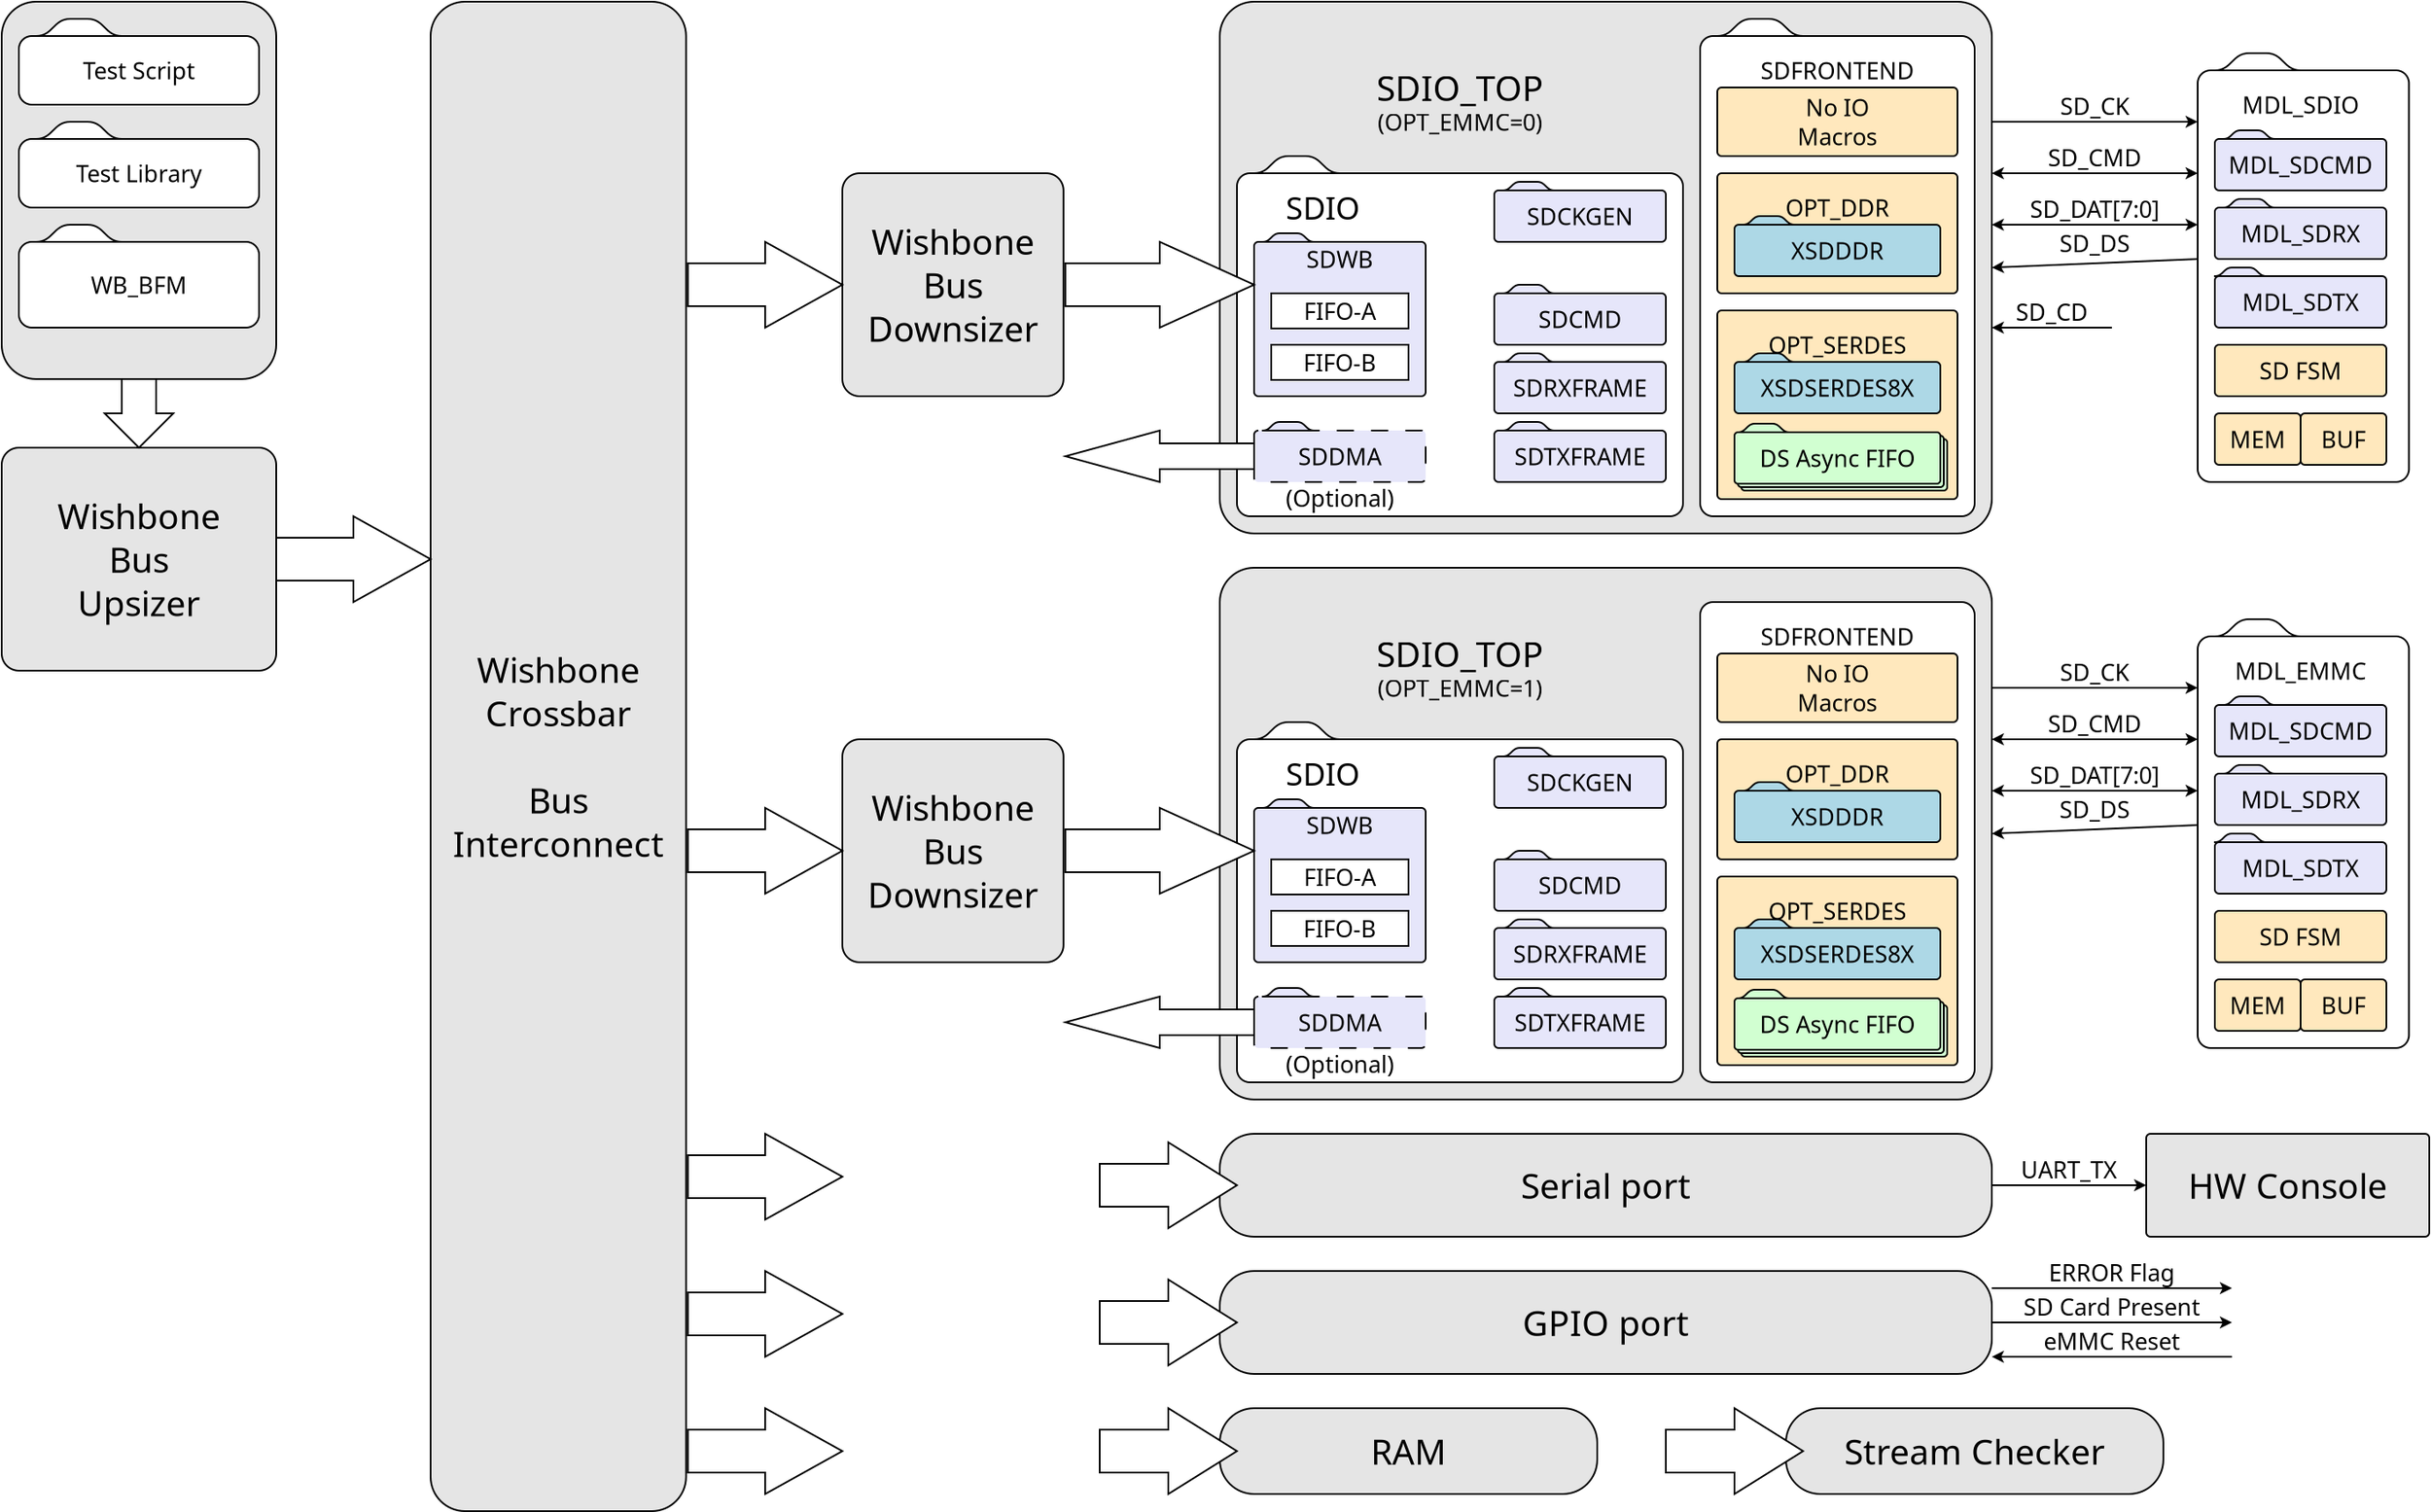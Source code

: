 <?xml version="1.0" encoding="UTF-8"?>
<dia:diagram xmlns:dia="http://www.lysator.liu.se/~alla/dia/">
  <dia:layer name="Background" visible="true" connectable="true" active="true">
    <dia:object type="Standard - Line" version="0" id="O0">
      <dia:attribute name="obj_pos">
        <dia:point val="118,9"/>
      </dia:attribute>
      <dia:attribute name="obj_bb">
        <dia:rectangle val="117.95,8.638;130.05,9.362"/>
      </dia:attribute>
      <dia:attribute name="conn_endpoints">
        <dia:point val="118,9"/>
        <dia:point val="130,9"/>
      </dia:attribute>
      <dia:attribute name="numcp">
        <dia:int val="1"/>
      </dia:attribute>
      <dia:attribute name="end_arrow">
        <dia:enum val="22"/>
      </dia:attribute>
      <dia:attribute name="end_arrow_length">
        <dia:real val="0.5"/>
      </dia:attribute>
      <dia:attribute name="end_arrow_width">
        <dia:real val="0.5"/>
      </dia:attribute>
    </dia:object>
    <dia:object type="Standard - Text" version="1" id="O1">
      <dia:attribute name="obj_pos">
        <dia:point val="124,9"/>
      </dia:attribute>
      <dia:attribute name="obj_bb">
        <dia:rectangle val="121.779,7.423;126.221,9"/>
      </dia:attribute>
      <dia:attribute name="text">
        <dia:composite type="text">
          <dia:attribute name="string">
            <dia:string>#SD_CK#</dia:string>
          </dia:attribute>
          <dia:attribute name="font">
            <dia:font family="sans" style="0" name="Helvetica"/>
          </dia:attribute>
          <dia:attribute name="height">
            <dia:real val="1.693"/>
          </dia:attribute>
          <dia:attribute name="pos">
            <dia:point val="124,8.681"/>
          </dia:attribute>
          <dia:attribute name="color">
            <dia:color val="#000000ff"/>
          </dia:attribute>
          <dia:attribute name="alignment">
            <dia:enum val="1"/>
          </dia:attribute>
        </dia:composite>
      </dia:attribute>
      <dia:attribute name="valign">
        <dia:enum val="1"/>
      </dia:attribute>
      <dia:connections>
        <dia:connection handle="0" to="O0" connection="0"/>
      </dia:connections>
    </dia:object>
    <dia:object type="Standard - Line" version="0" id="O2">
      <dia:attribute name="obj_pos">
        <dia:point val="118,12"/>
      </dia:attribute>
      <dia:attribute name="obj_bb">
        <dia:rectangle val="117.95,11.638;130.05,12.362"/>
      </dia:attribute>
      <dia:attribute name="conn_endpoints">
        <dia:point val="118,12"/>
        <dia:point val="130,12"/>
      </dia:attribute>
      <dia:attribute name="numcp">
        <dia:int val="1"/>
      </dia:attribute>
      <dia:attribute name="start_arrow">
        <dia:enum val="22"/>
      </dia:attribute>
      <dia:attribute name="start_arrow_length">
        <dia:real val="0.5"/>
      </dia:attribute>
      <dia:attribute name="start_arrow_width">
        <dia:real val="0.5"/>
      </dia:attribute>
      <dia:attribute name="end_arrow">
        <dia:enum val="22"/>
      </dia:attribute>
      <dia:attribute name="end_arrow_length">
        <dia:real val="0.5"/>
      </dia:attribute>
      <dia:attribute name="end_arrow_width">
        <dia:real val="0.5"/>
      </dia:attribute>
    </dia:object>
    <dia:object type="Standard - Text" version="1" id="O3">
      <dia:attribute name="obj_pos">
        <dia:point val="124,12"/>
      </dia:attribute>
      <dia:attribute name="obj_bb">
        <dia:rectangle val="121.131,10.423;126.869,12"/>
      </dia:attribute>
      <dia:attribute name="text">
        <dia:composite type="text">
          <dia:attribute name="string">
            <dia:string>#SD_CMD#</dia:string>
          </dia:attribute>
          <dia:attribute name="font">
            <dia:font family="sans" style="0" name="Helvetica"/>
          </dia:attribute>
          <dia:attribute name="height">
            <dia:real val="1.693"/>
          </dia:attribute>
          <dia:attribute name="pos">
            <dia:point val="124,11.681"/>
          </dia:attribute>
          <dia:attribute name="color">
            <dia:color val="#000000ff"/>
          </dia:attribute>
          <dia:attribute name="alignment">
            <dia:enum val="1"/>
          </dia:attribute>
        </dia:composite>
      </dia:attribute>
      <dia:attribute name="valign">
        <dia:enum val="1"/>
      </dia:attribute>
      <dia:connections>
        <dia:connection handle="0" to="O2" connection="0"/>
      </dia:connections>
    </dia:object>
    <dia:object type="Standard - Line" version="0" id="O4">
      <dia:attribute name="obj_pos">
        <dia:point val="118,15"/>
      </dia:attribute>
      <dia:attribute name="obj_bb">
        <dia:rectangle val="117.95,14.638;130.05,15.362"/>
      </dia:attribute>
      <dia:attribute name="conn_endpoints">
        <dia:point val="118,15"/>
        <dia:point val="130,15"/>
      </dia:attribute>
      <dia:attribute name="numcp">
        <dia:int val="1"/>
      </dia:attribute>
      <dia:attribute name="start_arrow">
        <dia:enum val="22"/>
      </dia:attribute>
      <dia:attribute name="start_arrow_length">
        <dia:real val="0.5"/>
      </dia:attribute>
      <dia:attribute name="start_arrow_width">
        <dia:real val="0.5"/>
      </dia:attribute>
      <dia:attribute name="end_arrow">
        <dia:enum val="22"/>
      </dia:attribute>
      <dia:attribute name="end_arrow_length">
        <dia:real val="0.5"/>
      </dia:attribute>
      <dia:attribute name="end_arrow_width">
        <dia:real val="0.5"/>
      </dia:attribute>
    </dia:object>
    <dia:object type="Standard - Text" version="1" id="O5">
      <dia:attribute name="obj_pos">
        <dia:point val="124,15"/>
      </dia:attribute>
      <dia:attribute name="obj_bb">
        <dia:rectangle val="119.756,13.423;128.244,15"/>
      </dia:attribute>
      <dia:attribute name="text">
        <dia:composite type="text">
          <dia:attribute name="string">
            <dia:string>#SD_DAT[7:0]#</dia:string>
          </dia:attribute>
          <dia:attribute name="font">
            <dia:font family="sans" style="0" name="Helvetica"/>
          </dia:attribute>
          <dia:attribute name="height">
            <dia:real val="1.693"/>
          </dia:attribute>
          <dia:attribute name="pos">
            <dia:point val="124,14.681"/>
          </dia:attribute>
          <dia:attribute name="color">
            <dia:color val="#000000ff"/>
          </dia:attribute>
          <dia:attribute name="alignment">
            <dia:enum val="1"/>
          </dia:attribute>
        </dia:composite>
      </dia:attribute>
      <dia:attribute name="valign">
        <dia:enum val="1"/>
      </dia:attribute>
      <dia:connections>
        <dia:connection handle="0" to="O4" connection="0"/>
      </dia:connections>
    </dia:object>
    <dia:object type="Standard - Line" version="0" id="O6">
      <dia:attribute name="obj_pos">
        <dia:point val="118,17.5"/>
      </dia:attribute>
      <dia:attribute name="obj_bb">
        <dia:rectangle val="117.948,16.948;130.052,17.831"/>
      </dia:attribute>
      <dia:attribute name="conn_endpoints">
        <dia:point val="118,17.5"/>
        <dia:point val="130,17"/>
      </dia:attribute>
      <dia:attribute name="numcp">
        <dia:int val="1"/>
      </dia:attribute>
      <dia:attribute name="start_arrow">
        <dia:enum val="22"/>
      </dia:attribute>
      <dia:attribute name="start_arrow_length">
        <dia:real val="0.5"/>
      </dia:attribute>
      <dia:attribute name="start_arrow_width">
        <dia:real val="0.5"/>
      </dia:attribute>
      <dia:connections>
        <dia:connection handle="0" to="O68" connection="4"/>
      </dia:connections>
    </dia:object>
    <dia:object type="Standard - Text" version="1" id="O7">
      <dia:attribute name="obj_pos">
        <dia:point val="124,17"/>
      </dia:attribute>
      <dia:attribute name="obj_bb">
        <dia:rectangle val="121.759,15.423;126.241,17"/>
      </dia:attribute>
      <dia:attribute name="text">
        <dia:composite type="text">
          <dia:attribute name="string">
            <dia:string>#SD_DS#</dia:string>
          </dia:attribute>
          <dia:attribute name="font">
            <dia:font family="sans" style="0" name="Helvetica"/>
          </dia:attribute>
          <dia:attribute name="height">
            <dia:real val="1.693"/>
          </dia:attribute>
          <dia:attribute name="pos">
            <dia:point val="124,16.68"/>
          </dia:attribute>
          <dia:attribute name="color">
            <dia:color val="#000000ff"/>
          </dia:attribute>
          <dia:attribute name="alignment">
            <dia:enum val="1"/>
          </dia:attribute>
        </dia:composite>
      </dia:attribute>
      <dia:attribute name="valign">
        <dia:enum val="1"/>
      </dia:attribute>
      <dia:connections>
        <dia:connection handle="0" to="O6" connection="0"/>
      </dia:connections>
    </dia:object>
    <dia:object type="Standard - Line" version="0" id="O8">
      <dia:attribute name="obj_pos">
        <dia:point val="118,21"/>
      </dia:attribute>
      <dia:attribute name="obj_bb">
        <dia:rectangle val="117.95,20.638;125.05,21.362"/>
      </dia:attribute>
      <dia:attribute name="conn_endpoints">
        <dia:point val="118,21"/>
        <dia:point val="125,21"/>
      </dia:attribute>
      <dia:attribute name="numcp">
        <dia:int val="1"/>
      </dia:attribute>
      <dia:attribute name="start_arrow">
        <dia:enum val="22"/>
      </dia:attribute>
      <dia:attribute name="start_arrow_length">
        <dia:real val="0.5"/>
      </dia:attribute>
      <dia:attribute name="start_arrow_width">
        <dia:real val="0.5"/>
      </dia:attribute>
    </dia:object>
    <dia:object type="Standard - Text" version="1" id="O9">
      <dia:attribute name="obj_pos">
        <dia:point val="121.5,21"/>
      </dia:attribute>
      <dia:attribute name="obj_bb">
        <dia:rectangle val="119.216,19.423;123.784,21"/>
      </dia:attribute>
      <dia:attribute name="text">
        <dia:composite type="text">
          <dia:attribute name="string">
            <dia:string>#SD_CD#</dia:string>
          </dia:attribute>
          <dia:attribute name="font">
            <dia:font family="sans" style="0" name="Helvetica"/>
          </dia:attribute>
          <dia:attribute name="height">
            <dia:real val="1.693"/>
          </dia:attribute>
          <dia:attribute name="pos">
            <dia:point val="121.5,20.68"/>
          </dia:attribute>
          <dia:attribute name="color">
            <dia:color val="#000000ff"/>
          </dia:attribute>
          <dia:attribute name="alignment">
            <dia:enum val="1"/>
          </dia:attribute>
        </dia:composite>
      </dia:attribute>
      <dia:attribute name="valign">
        <dia:enum val="1"/>
      </dia:attribute>
      <dia:connections>
        <dia:connection handle="0" to="O8" connection="0"/>
      </dia:connections>
    </dia:object>
    <dia:group>
      <dia:attribute name="meta">
        <dia:composite type="dict"/>
      </dia:attribute>
      <dia:attribute name="matrix"/>
      <dia:object type="Standard - Box" version="0" id="O10">
        <dia:attribute name="obj_pos">
          <dia:point val="130,6"/>
        </dia:attribute>
        <dia:attribute name="obj_bb">
          <dia:rectangle val="129.95,5.95;142.365,30.05"/>
        </dia:attribute>
        <dia:attribute name="elem_corner">
          <dia:point val="130,6"/>
        </dia:attribute>
        <dia:attribute name="elem_width">
          <dia:real val="12.315"/>
        </dia:attribute>
        <dia:attribute name="elem_height">
          <dia:real val="24"/>
        </dia:attribute>
        <dia:attribute name="show_background">
          <dia:boolean val="true"/>
        </dia:attribute>
        <dia:attribute name="corner_radius">
          <dia:real val="0.75"/>
        </dia:attribute>
        <dia:connections>
          <dia:connection handle="0" to="O11" connection="8"/>
        </dia:connections>
      </dia:object>
      <dia:object type="Standard - Box" version="0" id="O11">
        <dia:attribute name="obj_pos">
          <dia:point val="131,14"/>
        </dia:attribute>
        <dia:attribute name="obj_bb">
          <dia:rectangle val="130.95,13.95;141.05,17.05"/>
        </dia:attribute>
        <dia:attribute name="elem_corner">
          <dia:point val="131,14"/>
        </dia:attribute>
        <dia:attribute name="elem_width">
          <dia:real val="10"/>
        </dia:attribute>
        <dia:attribute name="elem_height">
          <dia:real val="3"/>
        </dia:attribute>
        <dia:attribute name="inner_color">
          <dia:color val="#e6e6faff"/>
        </dia:attribute>
        <dia:attribute name="show_background">
          <dia:boolean val="true"/>
        </dia:attribute>
        <dia:attribute name="corner_radius">
          <dia:real val="0.25"/>
        </dia:attribute>
      </dia:object>
      <dia:object type="Standard - Text" version="1" id="O12">
        <dia:attribute name="obj_pos">
          <dia:point val="136,15.5"/>
        </dia:attribute>
        <dia:attribute name="obj_bb">
          <dia:rectangle val="132.291,14.711;139.709,16.288"/>
        </dia:attribute>
        <dia:attribute name="text">
          <dia:composite type="text">
            <dia:attribute name="string">
              <dia:string>#MDL_SDRX#</dia:string>
            </dia:attribute>
            <dia:attribute name="font">
              <dia:font family="sans" style="0" name="Helvetica"/>
            </dia:attribute>
            <dia:attribute name="height">
              <dia:real val="1.693"/>
            </dia:attribute>
            <dia:attribute name="pos">
              <dia:point val="136,15.969"/>
            </dia:attribute>
            <dia:attribute name="color">
              <dia:color val="#000000ff"/>
            </dia:attribute>
            <dia:attribute name="alignment">
              <dia:enum val="1"/>
            </dia:attribute>
          </dia:composite>
        </dia:attribute>
        <dia:attribute name="valign">
          <dia:enum val="2"/>
        </dia:attribute>
        <dia:connections>
          <dia:connection handle="0" to="O13" connection="8"/>
        </dia:connections>
      </dia:object>
      <dia:object type="Standard - Box" version="0" id="O13">
        <dia:attribute name="obj_pos">
          <dia:point val="131,18"/>
        </dia:attribute>
        <dia:attribute name="obj_bb">
          <dia:rectangle val="130.95,17.95;141.05,21.05"/>
        </dia:attribute>
        <dia:attribute name="elem_corner">
          <dia:point val="131,18"/>
        </dia:attribute>
        <dia:attribute name="elem_width">
          <dia:real val="10"/>
        </dia:attribute>
        <dia:attribute name="elem_height">
          <dia:real val="3"/>
        </dia:attribute>
        <dia:attribute name="inner_color">
          <dia:color val="#e6e6faff"/>
        </dia:attribute>
        <dia:attribute name="show_background">
          <dia:boolean val="true"/>
        </dia:attribute>
        <dia:attribute name="corner_radius">
          <dia:real val="0.25"/>
        </dia:attribute>
      </dia:object>
      <dia:object type="Standard - Text" version="1" id="O14">
        <dia:attribute name="obj_pos">
          <dia:point val="136,19.5"/>
        </dia:attribute>
        <dia:attribute name="obj_bb">
          <dia:rectangle val="132.349,18.712;139.651,20.288"/>
        </dia:attribute>
        <dia:attribute name="text">
          <dia:composite type="text">
            <dia:attribute name="string">
              <dia:string>#MDL_SDTX#</dia:string>
            </dia:attribute>
            <dia:attribute name="font">
              <dia:font family="sans" style="0" name="Helvetica"/>
            </dia:attribute>
            <dia:attribute name="height">
              <dia:real val="1.693"/>
            </dia:attribute>
            <dia:attribute name="pos">
              <dia:point val="136,19.969"/>
            </dia:attribute>
            <dia:attribute name="color">
              <dia:color val="#000000ff"/>
            </dia:attribute>
            <dia:attribute name="alignment">
              <dia:enum val="1"/>
            </dia:attribute>
          </dia:composite>
        </dia:attribute>
        <dia:attribute name="valign">
          <dia:enum val="2"/>
        </dia:attribute>
        <dia:connections>
          <dia:connection handle="0" to="O15" connection="8"/>
        </dia:connections>
      </dia:object>
      <dia:object type="Standard - Box" version="0" id="O15">
        <dia:attribute name="obj_pos">
          <dia:point val="131,10"/>
        </dia:attribute>
        <dia:attribute name="obj_bb">
          <dia:rectangle val="130.95,9.95;141.05,13.05"/>
        </dia:attribute>
        <dia:attribute name="elem_corner">
          <dia:point val="131,10"/>
        </dia:attribute>
        <dia:attribute name="elem_width">
          <dia:real val="10"/>
        </dia:attribute>
        <dia:attribute name="elem_height">
          <dia:real val="3"/>
        </dia:attribute>
        <dia:attribute name="inner_color">
          <dia:color val="#e6e6faff"/>
        </dia:attribute>
        <dia:attribute name="show_background">
          <dia:boolean val="true"/>
        </dia:attribute>
        <dia:attribute name="corner_radius">
          <dia:real val="0.25"/>
        </dia:attribute>
      </dia:object>
      <dia:object type="Standard - Text" version="1" id="O16">
        <dia:attribute name="obj_pos">
          <dia:point val="136,11.5"/>
        </dia:attribute>
        <dia:attribute name="obj_bb">
          <dia:rectangle val="131.648,10.711;140.353,12.289"/>
        </dia:attribute>
        <dia:attribute name="text">
          <dia:composite type="text">
            <dia:attribute name="string">
              <dia:string>#MDL_SDCMD#</dia:string>
            </dia:attribute>
            <dia:attribute name="font">
              <dia:font family="sans" style="0" name="Helvetica"/>
            </dia:attribute>
            <dia:attribute name="height">
              <dia:real val="1.693"/>
            </dia:attribute>
            <dia:attribute name="pos">
              <dia:point val="136,11.969"/>
            </dia:attribute>
            <dia:attribute name="color">
              <dia:color val="#000000ff"/>
            </dia:attribute>
            <dia:attribute name="alignment">
              <dia:enum val="1"/>
            </dia:attribute>
          </dia:composite>
        </dia:attribute>
        <dia:attribute name="valign">
          <dia:enum val="2"/>
        </dia:attribute>
      </dia:object>
      <dia:object type="Standard - Beziergon" version="0" id="O17">
        <dia:attribute name="obj_pos">
          <dia:point val="131.5,10"/>
        </dia:attribute>
        <dia:attribute name="obj_bb">
          <dia:rectangle val="131.457,9.45;134.543,10.05"/>
        </dia:attribute>
        <dia:attribute name="bez_points">
          <dia:point val="131.5,10"/>
          <dia:point val="131,10"/>
          <dia:point val="135,10"/>
          <dia:point val="134.5,10"/>
          <dia:point val="134,10"/>
          <dia:point val="134,9.5"/>
          <dia:point val="133.5,9.5"/>
          <dia:point val="133,9.5"/>
          <dia:point val="133,9.5"/>
          <dia:point val="132.5,9.5"/>
          <dia:point val="132,9.5"/>
          <dia:point val="132,10"/>
        </dia:attribute>
        <dia:attribute name="corner_types">
          <dia:enum val="0"/>
          <dia:enum val="0"/>
          <dia:enum val="0"/>
          <dia:enum val="0"/>
          <dia:enum val="0"/>
        </dia:attribute>
        <dia:attribute name="inner_color">
          <dia:color val="#e6e6faff"/>
        </dia:attribute>
        <dia:attribute name="show_background">
          <dia:boolean val="true"/>
        </dia:attribute>
      </dia:object>
      <dia:object type="Standard - Beziergon" version="0" id="O18">
        <dia:attribute name="obj_pos">
          <dia:point val="131.5,14"/>
        </dia:attribute>
        <dia:attribute name="obj_bb">
          <dia:rectangle val="131.457,13.45;134.543,14.05"/>
        </dia:attribute>
        <dia:attribute name="bez_points">
          <dia:point val="131.5,14"/>
          <dia:point val="131,14"/>
          <dia:point val="135,14"/>
          <dia:point val="134.5,14"/>
          <dia:point val="134,14"/>
          <dia:point val="134,13.5"/>
          <dia:point val="133.5,13.5"/>
          <dia:point val="133,13.5"/>
          <dia:point val="133,13.5"/>
          <dia:point val="132.5,13.5"/>
          <dia:point val="132,13.5"/>
          <dia:point val="132,14"/>
        </dia:attribute>
        <dia:attribute name="corner_types">
          <dia:enum val="0"/>
          <dia:enum val="0"/>
          <dia:enum val="0"/>
          <dia:enum val="0"/>
          <dia:enum val="0"/>
        </dia:attribute>
        <dia:attribute name="inner_color">
          <dia:color val="#e6e6faff"/>
        </dia:attribute>
        <dia:attribute name="show_background">
          <dia:boolean val="true"/>
        </dia:attribute>
      </dia:object>
      <dia:object type="Standard - Beziergon" version="0" id="O19">
        <dia:attribute name="obj_pos">
          <dia:point val="131,18"/>
        </dia:attribute>
        <dia:attribute name="obj_bb">
          <dia:rectangle val="130.957,17.45;134.043,18.05"/>
        </dia:attribute>
        <dia:attribute name="bez_points">
          <dia:point val="131,18"/>
          <dia:point val="130.5,18"/>
          <dia:point val="134.5,18"/>
          <dia:point val="134,18"/>
          <dia:point val="133.5,18"/>
          <dia:point val="133.5,17.5"/>
          <dia:point val="133,17.5"/>
          <dia:point val="132.5,17.5"/>
          <dia:point val="132.5,17.5"/>
          <dia:point val="132,17.5"/>
          <dia:point val="131.5,17.5"/>
          <dia:point val="131.5,18"/>
        </dia:attribute>
        <dia:attribute name="corner_types">
          <dia:enum val="0"/>
          <dia:enum val="0"/>
          <dia:enum val="0"/>
          <dia:enum val="0"/>
          <dia:enum val="0"/>
        </dia:attribute>
        <dia:attribute name="inner_color">
          <dia:color val="#e6e6faff"/>
        </dia:attribute>
        <dia:attribute name="show_background">
          <dia:boolean val="true"/>
        </dia:attribute>
      </dia:object>
      <dia:object type="Standard - Text" version="1" id="O20">
        <dia:attribute name="obj_pos">
          <dia:point val="136,8"/>
        </dia:attribute>
        <dia:attribute name="obj_bb">
          <dia:rectangle val="132.493,7.212;139.507,8.788"/>
        </dia:attribute>
        <dia:attribute name="text">
          <dia:composite type="text">
            <dia:attribute name="string">
              <dia:string>#MDL_SDIO#</dia:string>
            </dia:attribute>
            <dia:attribute name="font">
              <dia:font family="sans" style="0" name="Helvetica"/>
            </dia:attribute>
            <dia:attribute name="height">
              <dia:real val="1.693"/>
            </dia:attribute>
            <dia:attribute name="pos">
              <dia:point val="136,8.469"/>
            </dia:attribute>
            <dia:attribute name="color">
              <dia:color val="#000000ff"/>
            </dia:attribute>
            <dia:attribute name="alignment">
              <dia:enum val="1"/>
            </dia:attribute>
          </dia:composite>
        </dia:attribute>
        <dia:attribute name="valign">
          <dia:enum val="2"/>
        </dia:attribute>
      </dia:object>
      <dia:object type="Standard - Beziergon" version="0" id="O21">
        <dia:attribute name="obj_pos">
          <dia:point val="131,6"/>
        </dia:attribute>
        <dia:attribute name="obj_bb">
          <dia:rectangle val="130.902,4.95;136.098,6.05"/>
        </dia:attribute>
        <dia:attribute name="bez_points">
          <dia:point val="131,6"/>
          <dia:point val="130,6"/>
          <dia:point val="137,6"/>
          <dia:point val="136,6"/>
          <dia:point val="135,6"/>
          <dia:point val="135,5"/>
          <dia:point val="134,5"/>
          <dia:point val="133,5"/>
          <dia:point val="134,5"/>
          <dia:point val="133,5"/>
          <dia:point val="132,5"/>
          <dia:point val="132,6"/>
        </dia:attribute>
        <dia:attribute name="corner_types">
          <dia:enum val="0"/>
          <dia:enum val="0"/>
          <dia:enum val="0"/>
          <dia:enum val="0"/>
          <dia:enum val="0"/>
        </dia:attribute>
        <dia:attribute name="show_background">
          <dia:boolean val="true"/>
        </dia:attribute>
        <dia:connections>
          <dia:connection handle="0" to="O22" connection="8"/>
        </dia:connections>
      </dia:object>
      <dia:object type="Standard - Box" version="0" id="O22">
        <dia:attribute name="obj_pos">
          <dia:point val="131,22"/>
        </dia:attribute>
        <dia:attribute name="obj_bb">
          <dia:rectangle val="130.95,21.95;141.05,25.05"/>
        </dia:attribute>
        <dia:attribute name="elem_corner">
          <dia:point val="131,22"/>
        </dia:attribute>
        <dia:attribute name="elem_width">
          <dia:real val="10"/>
        </dia:attribute>
        <dia:attribute name="elem_height">
          <dia:real val="3"/>
        </dia:attribute>
        <dia:attribute name="inner_color">
          <dia:color val="#ffe8bdff"/>
        </dia:attribute>
        <dia:attribute name="show_background">
          <dia:boolean val="true"/>
        </dia:attribute>
        <dia:attribute name="corner_radius">
          <dia:real val="0.25"/>
        </dia:attribute>
      </dia:object>
      <dia:object type="Standard - Text" version="1" id="O23">
        <dia:attribute name="obj_pos">
          <dia:point val="136,23.5"/>
        </dia:attribute>
        <dia:attribute name="obj_bb">
          <dia:rectangle val="133.441,22.712;138.559,24.288"/>
        </dia:attribute>
        <dia:attribute name="text">
          <dia:composite type="text">
            <dia:attribute name="string">
              <dia:string>#SD FSM#</dia:string>
            </dia:attribute>
            <dia:attribute name="font">
              <dia:font family="sans" style="0" name="Helvetica"/>
            </dia:attribute>
            <dia:attribute name="height">
              <dia:real val="1.693"/>
            </dia:attribute>
            <dia:attribute name="pos">
              <dia:point val="136,23.969"/>
            </dia:attribute>
            <dia:attribute name="color">
              <dia:color val="#000000ff"/>
            </dia:attribute>
            <dia:attribute name="alignment">
              <dia:enum val="1"/>
            </dia:attribute>
          </dia:composite>
        </dia:attribute>
        <dia:attribute name="valign">
          <dia:enum val="2"/>
        </dia:attribute>
        <dia:connections>
          <dia:connection handle="0" to="O24" connection="8"/>
        </dia:connections>
      </dia:object>
      <dia:object type="Standard - Box" version="0" id="O24">
        <dia:attribute name="obj_pos">
          <dia:point val="131,26"/>
        </dia:attribute>
        <dia:attribute name="obj_bb">
          <dia:rectangle val="130.95,25.95;136.05,29.05"/>
        </dia:attribute>
        <dia:attribute name="elem_corner">
          <dia:point val="131,26"/>
        </dia:attribute>
        <dia:attribute name="elem_width">
          <dia:real val="5"/>
        </dia:attribute>
        <dia:attribute name="elem_height">
          <dia:real val="3"/>
        </dia:attribute>
        <dia:attribute name="inner_color">
          <dia:color val="#ffe8bdff"/>
        </dia:attribute>
        <dia:attribute name="show_background">
          <dia:boolean val="true"/>
        </dia:attribute>
        <dia:attribute name="corner_radius">
          <dia:real val="0.25"/>
        </dia:attribute>
      </dia:object>
      <dia:object type="Standard - Text" version="1" id="O25">
        <dia:attribute name="obj_pos">
          <dia:point val="133.5,27.5"/>
        </dia:attribute>
        <dia:attribute name="obj_bb">
          <dia:rectangle val="131.903,26.712;135.097,28.288"/>
        </dia:attribute>
        <dia:attribute name="text">
          <dia:composite type="text">
            <dia:attribute name="string">
              <dia:string>#MEM#</dia:string>
            </dia:attribute>
            <dia:attribute name="font">
              <dia:font family="sans" style="0" name="Helvetica"/>
            </dia:attribute>
            <dia:attribute name="height">
              <dia:real val="1.693"/>
            </dia:attribute>
            <dia:attribute name="pos">
              <dia:point val="133.5,27.969"/>
            </dia:attribute>
            <dia:attribute name="color">
              <dia:color val="#000000ff"/>
            </dia:attribute>
            <dia:attribute name="alignment">
              <dia:enum val="1"/>
            </dia:attribute>
          </dia:composite>
        </dia:attribute>
        <dia:attribute name="valign">
          <dia:enum val="2"/>
        </dia:attribute>
        <dia:connections>
          <dia:connection handle="0" to="O26" connection="8"/>
        </dia:connections>
      </dia:object>
      <dia:object type="Standard - Box" version="0" id="O26">
        <dia:attribute name="obj_pos">
          <dia:point val="136,26"/>
        </dia:attribute>
        <dia:attribute name="obj_bb">
          <dia:rectangle val="135.95,25.95;141.05,29.05"/>
        </dia:attribute>
        <dia:attribute name="elem_corner">
          <dia:point val="136,26"/>
        </dia:attribute>
        <dia:attribute name="elem_width">
          <dia:real val="5"/>
        </dia:attribute>
        <dia:attribute name="elem_height">
          <dia:real val="3"/>
        </dia:attribute>
        <dia:attribute name="inner_color">
          <dia:color val="#ffe8bdff"/>
        </dia:attribute>
        <dia:attribute name="show_background">
          <dia:boolean val="true"/>
        </dia:attribute>
        <dia:attribute name="corner_radius">
          <dia:real val="0.25"/>
        </dia:attribute>
      </dia:object>
      <dia:object type="Standard - Text" version="1" id="O27">
        <dia:attribute name="obj_pos">
          <dia:point val="138.5,27.5"/>
        </dia:attribute>
        <dia:attribute name="obj_bb">
          <dia:rectangle val="137.149,26.712;139.851,28.288"/>
        </dia:attribute>
        <dia:attribute name="text">
          <dia:composite type="text">
            <dia:attribute name="string">
              <dia:string>#BUF#</dia:string>
            </dia:attribute>
            <dia:attribute name="font">
              <dia:font family="sans" style="0" name="Helvetica"/>
            </dia:attribute>
            <dia:attribute name="height">
              <dia:real val="1.693"/>
            </dia:attribute>
            <dia:attribute name="pos">
              <dia:point val="138.5,27.969"/>
            </dia:attribute>
            <dia:attribute name="color">
              <dia:color val="#000000ff"/>
            </dia:attribute>
            <dia:attribute name="alignment">
              <dia:enum val="1"/>
            </dia:attribute>
          </dia:composite>
        </dia:attribute>
        <dia:attribute name="valign">
          <dia:enum val="2"/>
        </dia:attribute>
      </dia:object>
    </dia:group>
    <dia:object type="Standard - Box" version="0" id="O28">
      <dia:attribute name="obj_pos">
        <dia:point val="130,39"/>
      </dia:attribute>
      <dia:attribute name="obj_bb">
        <dia:rectangle val="129.95,38.95;142.365,63.05"/>
      </dia:attribute>
      <dia:attribute name="elem_corner">
        <dia:point val="130,39"/>
      </dia:attribute>
      <dia:attribute name="elem_width">
        <dia:real val="12.315"/>
      </dia:attribute>
      <dia:attribute name="elem_height">
        <dia:real val="24"/>
      </dia:attribute>
      <dia:attribute name="show_background">
        <dia:boolean val="true"/>
      </dia:attribute>
      <dia:attribute name="corner_radius">
        <dia:real val="0.75"/>
      </dia:attribute>
    </dia:object>
    <dia:object type="Standard - Box" version="0" id="O29">
      <dia:attribute name="obj_pos">
        <dia:point val="131,47"/>
      </dia:attribute>
      <dia:attribute name="obj_bb">
        <dia:rectangle val="130.95,46.95;141.05,50.05"/>
      </dia:attribute>
      <dia:attribute name="elem_corner">
        <dia:point val="131,47"/>
      </dia:attribute>
      <dia:attribute name="elem_width">
        <dia:real val="10"/>
      </dia:attribute>
      <dia:attribute name="elem_height">
        <dia:real val="3"/>
      </dia:attribute>
      <dia:attribute name="inner_color">
        <dia:color val="#e6e6faff"/>
      </dia:attribute>
      <dia:attribute name="show_background">
        <dia:boolean val="true"/>
      </dia:attribute>
      <dia:attribute name="corner_radius">
        <dia:real val="0.25"/>
      </dia:attribute>
    </dia:object>
    <dia:object type="Standard - Text" version="1" id="O30">
      <dia:attribute name="obj_pos">
        <dia:point val="136,48.5"/>
      </dia:attribute>
      <dia:attribute name="obj_bb">
        <dia:rectangle val="132.291,47.712;139.709,49.288"/>
      </dia:attribute>
      <dia:attribute name="text">
        <dia:composite type="text">
          <dia:attribute name="string">
            <dia:string>#MDL_SDRX#</dia:string>
          </dia:attribute>
          <dia:attribute name="font">
            <dia:font family="sans" style="0" name="Helvetica"/>
          </dia:attribute>
          <dia:attribute name="height">
            <dia:real val="1.693"/>
          </dia:attribute>
          <dia:attribute name="pos">
            <dia:point val="136,48.969"/>
          </dia:attribute>
          <dia:attribute name="color">
            <dia:color val="#000000ff"/>
          </dia:attribute>
          <dia:attribute name="alignment">
            <dia:enum val="1"/>
          </dia:attribute>
        </dia:composite>
      </dia:attribute>
      <dia:attribute name="valign">
        <dia:enum val="2"/>
      </dia:attribute>
      <dia:connections>
        <dia:connection handle="0" to="O29" connection="8"/>
      </dia:connections>
    </dia:object>
    <dia:object type="Standard - Box" version="0" id="O31">
      <dia:attribute name="obj_pos">
        <dia:point val="131,51"/>
      </dia:attribute>
      <dia:attribute name="obj_bb">
        <dia:rectangle val="130.95,50.95;141.05,54.05"/>
      </dia:attribute>
      <dia:attribute name="elem_corner">
        <dia:point val="131,51"/>
      </dia:attribute>
      <dia:attribute name="elem_width">
        <dia:real val="10"/>
      </dia:attribute>
      <dia:attribute name="elem_height">
        <dia:real val="3"/>
      </dia:attribute>
      <dia:attribute name="inner_color">
        <dia:color val="#e6e6faff"/>
      </dia:attribute>
      <dia:attribute name="show_background">
        <dia:boolean val="true"/>
      </dia:attribute>
      <dia:attribute name="corner_radius">
        <dia:real val="0.25"/>
      </dia:attribute>
    </dia:object>
    <dia:object type="Standard - Text" version="1" id="O32">
      <dia:attribute name="obj_pos">
        <dia:point val="136,52.5"/>
      </dia:attribute>
      <dia:attribute name="obj_bb">
        <dia:rectangle val="132.349,51.712;139.651,53.288"/>
      </dia:attribute>
      <dia:attribute name="text">
        <dia:composite type="text">
          <dia:attribute name="string">
            <dia:string>#MDL_SDTX#</dia:string>
          </dia:attribute>
          <dia:attribute name="font">
            <dia:font family="sans" style="0" name="Helvetica"/>
          </dia:attribute>
          <dia:attribute name="height">
            <dia:real val="1.693"/>
          </dia:attribute>
          <dia:attribute name="pos">
            <dia:point val="136,52.969"/>
          </dia:attribute>
          <dia:attribute name="color">
            <dia:color val="#000000ff"/>
          </dia:attribute>
          <dia:attribute name="alignment">
            <dia:enum val="1"/>
          </dia:attribute>
        </dia:composite>
      </dia:attribute>
      <dia:attribute name="valign">
        <dia:enum val="2"/>
      </dia:attribute>
      <dia:connections>
        <dia:connection handle="0" to="O31" connection="8"/>
      </dia:connections>
    </dia:object>
    <dia:object type="Standard - Box" version="0" id="O33">
      <dia:attribute name="obj_pos">
        <dia:point val="131,43"/>
      </dia:attribute>
      <dia:attribute name="obj_bb">
        <dia:rectangle val="130.95,42.95;141.05,46.05"/>
      </dia:attribute>
      <dia:attribute name="elem_corner">
        <dia:point val="131,43"/>
      </dia:attribute>
      <dia:attribute name="elem_width">
        <dia:real val="10"/>
      </dia:attribute>
      <dia:attribute name="elem_height">
        <dia:real val="3"/>
      </dia:attribute>
      <dia:attribute name="inner_color">
        <dia:color val="#e6e6faff"/>
      </dia:attribute>
      <dia:attribute name="show_background">
        <dia:boolean val="true"/>
      </dia:attribute>
      <dia:attribute name="corner_radius">
        <dia:real val="0.25"/>
      </dia:attribute>
    </dia:object>
    <dia:object type="Standard - Text" version="1" id="O34">
      <dia:attribute name="obj_pos">
        <dia:point val="136,44.5"/>
      </dia:attribute>
      <dia:attribute name="obj_bb">
        <dia:rectangle val="131.648,43.712;140.353,45.288"/>
      </dia:attribute>
      <dia:attribute name="text">
        <dia:composite type="text">
          <dia:attribute name="string">
            <dia:string>#MDL_SDCMD#</dia:string>
          </dia:attribute>
          <dia:attribute name="font">
            <dia:font family="sans" style="0" name="Helvetica"/>
          </dia:attribute>
          <dia:attribute name="height">
            <dia:real val="1.693"/>
          </dia:attribute>
          <dia:attribute name="pos">
            <dia:point val="136,44.969"/>
          </dia:attribute>
          <dia:attribute name="color">
            <dia:color val="#000000ff"/>
          </dia:attribute>
          <dia:attribute name="alignment">
            <dia:enum val="1"/>
          </dia:attribute>
        </dia:composite>
      </dia:attribute>
      <dia:attribute name="valign">
        <dia:enum val="2"/>
      </dia:attribute>
      <dia:connections>
        <dia:connection handle="0" to="O33" connection="8"/>
      </dia:connections>
    </dia:object>
    <dia:object type="Standard - Beziergon" version="0" id="O35">
      <dia:attribute name="obj_pos">
        <dia:point val="131.5,43"/>
      </dia:attribute>
      <dia:attribute name="obj_bb">
        <dia:rectangle val="131.457,42.45;134.543,43.05"/>
      </dia:attribute>
      <dia:attribute name="bez_points">
        <dia:point val="131.5,43"/>
        <dia:point val="131,43"/>
        <dia:point val="135,43"/>
        <dia:point val="134.5,43"/>
        <dia:point val="134,43"/>
        <dia:point val="134,42.5"/>
        <dia:point val="133.5,42.5"/>
        <dia:point val="133,42.5"/>
        <dia:point val="133,42.5"/>
        <dia:point val="132.5,42.5"/>
        <dia:point val="132,42.5"/>
        <dia:point val="132,43"/>
      </dia:attribute>
      <dia:attribute name="corner_types">
        <dia:enum val="0"/>
        <dia:enum val="0"/>
        <dia:enum val="0"/>
        <dia:enum val="0"/>
        <dia:enum val="0"/>
      </dia:attribute>
      <dia:attribute name="inner_color">
        <dia:color val="#e6e6faff"/>
      </dia:attribute>
      <dia:attribute name="show_background">
        <dia:boolean val="true"/>
      </dia:attribute>
    </dia:object>
    <dia:object type="Standard - Beziergon" version="0" id="O36">
      <dia:attribute name="obj_pos">
        <dia:point val="131.5,47"/>
      </dia:attribute>
      <dia:attribute name="obj_bb">
        <dia:rectangle val="131.457,46.45;134.543,47.05"/>
      </dia:attribute>
      <dia:attribute name="bez_points">
        <dia:point val="131.5,47"/>
        <dia:point val="131,47"/>
        <dia:point val="135,47"/>
        <dia:point val="134.5,47"/>
        <dia:point val="134,47"/>
        <dia:point val="134,46.5"/>
        <dia:point val="133.5,46.5"/>
        <dia:point val="133,46.5"/>
        <dia:point val="133,46.5"/>
        <dia:point val="132.5,46.5"/>
        <dia:point val="132,46.5"/>
        <dia:point val="132,47"/>
      </dia:attribute>
      <dia:attribute name="corner_types">
        <dia:enum val="0"/>
        <dia:enum val="0"/>
        <dia:enum val="0"/>
        <dia:enum val="0"/>
        <dia:enum val="0"/>
      </dia:attribute>
      <dia:attribute name="inner_color">
        <dia:color val="#e6e6faff"/>
      </dia:attribute>
      <dia:attribute name="show_background">
        <dia:boolean val="true"/>
      </dia:attribute>
    </dia:object>
    <dia:object type="Standard - Beziergon" version="0" id="O37">
      <dia:attribute name="obj_pos">
        <dia:point val="131,51"/>
      </dia:attribute>
      <dia:attribute name="obj_bb">
        <dia:rectangle val="130.957,50.45;134.043,51.05"/>
      </dia:attribute>
      <dia:attribute name="bez_points">
        <dia:point val="131,51"/>
        <dia:point val="130.5,51"/>
        <dia:point val="134.5,51"/>
        <dia:point val="134,51"/>
        <dia:point val="133.5,51"/>
        <dia:point val="133.5,50.5"/>
        <dia:point val="133,50.5"/>
        <dia:point val="132.5,50.5"/>
        <dia:point val="132.5,50.5"/>
        <dia:point val="132,50.5"/>
        <dia:point val="131.5,50.5"/>
        <dia:point val="131.5,51"/>
      </dia:attribute>
      <dia:attribute name="corner_types">
        <dia:enum val="0"/>
        <dia:enum val="0"/>
        <dia:enum val="0"/>
        <dia:enum val="0"/>
        <dia:enum val="0"/>
      </dia:attribute>
      <dia:attribute name="inner_color">
        <dia:color val="#e6e6faff"/>
      </dia:attribute>
      <dia:attribute name="show_background">
        <dia:boolean val="true"/>
      </dia:attribute>
    </dia:object>
    <dia:object type="Standard - Text" version="1" id="O38">
      <dia:attribute name="obj_pos">
        <dia:point val="136,41"/>
      </dia:attribute>
      <dia:attribute name="obj_bb">
        <dia:rectangle val="132.107,40.212;139.892,41.788"/>
      </dia:attribute>
      <dia:attribute name="text">
        <dia:composite type="text">
          <dia:attribute name="string">
            <dia:string>#MDL_EMMC#</dia:string>
          </dia:attribute>
          <dia:attribute name="font">
            <dia:font family="sans" style="0" name="Helvetica"/>
          </dia:attribute>
          <dia:attribute name="height">
            <dia:real val="1.693"/>
          </dia:attribute>
          <dia:attribute name="pos">
            <dia:point val="136,41.469"/>
          </dia:attribute>
          <dia:attribute name="color">
            <dia:color val="#000000ff"/>
          </dia:attribute>
          <dia:attribute name="alignment">
            <dia:enum val="1"/>
          </dia:attribute>
        </dia:composite>
      </dia:attribute>
      <dia:attribute name="valign">
        <dia:enum val="2"/>
      </dia:attribute>
    </dia:object>
    <dia:object type="Standard - Beziergon" version="0" id="O39">
      <dia:attribute name="obj_pos">
        <dia:point val="131,39"/>
      </dia:attribute>
      <dia:attribute name="obj_bb">
        <dia:rectangle val="130.902,37.95;136.098,39.05"/>
      </dia:attribute>
      <dia:attribute name="bez_points">
        <dia:point val="131,39"/>
        <dia:point val="130,39"/>
        <dia:point val="137,39"/>
        <dia:point val="136,39"/>
        <dia:point val="135,39"/>
        <dia:point val="135,38"/>
        <dia:point val="134,38"/>
        <dia:point val="133,38"/>
        <dia:point val="134,38"/>
        <dia:point val="133,38"/>
        <dia:point val="132,38"/>
        <dia:point val="132,39"/>
      </dia:attribute>
      <dia:attribute name="corner_types">
        <dia:enum val="0"/>
        <dia:enum val="0"/>
        <dia:enum val="0"/>
        <dia:enum val="0"/>
        <dia:enum val="0"/>
      </dia:attribute>
      <dia:attribute name="show_background">
        <dia:boolean val="true"/>
      </dia:attribute>
    </dia:object>
    <dia:object type="Standard - Box" version="0" id="O40">
      <dia:attribute name="obj_pos">
        <dia:point val="131,55"/>
      </dia:attribute>
      <dia:attribute name="obj_bb">
        <dia:rectangle val="130.95,54.95;141.05,58.05"/>
      </dia:attribute>
      <dia:attribute name="elem_corner">
        <dia:point val="131,55"/>
      </dia:attribute>
      <dia:attribute name="elem_width">
        <dia:real val="10"/>
      </dia:attribute>
      <dia:attribute name="elem_height">
        <dia:real val="3"/>
      </dia:attribute>
      <dia:attribute name="inner_color">
        <dia:color val="#ffe8bdff"/>
      </dia:attribute>
      <dia:attribute name="show_background">
        <dia:boolean val="true"/>
      </dia:attribute>
      <dia:attribute name="corner_radius">
        <dia:real val="0.25"/>
      </dia:attribute>
    </dia:object>
    <dia:object type="Standard - Text" version="1" id="O41">
      <dia:attribute name="obj_pos">
        <dia:point val="136,56.5"/>
      </dia:attribute>
      <dia:attribute name="obj_bb">
        <dia:rectangle val="133.441,55.712;138.559,57.288"/>
      </dia:attribute>
      <dia:attribute name="text">
        <dia:composite type="text">
          <dia:attribute name="string">
            <dia:string>#SD FSM#</dia:string>
          </dia:attribute>
          <dia:attribute name="font">
            <dia:font family="sans" style="0" name="Helvetica"/>
          </dia:attribute>
          <dia:attribute name="height">
            <dia:real val="1.693"/>
          </dia:attribute>
          <dia:attribute name="pos">
            <dia:point val="136,56.969"/>
          </dia:attribute>
          <dia:attribute name="color">
            <dia:color val="#000000ff"/>
          </dia:attribute>
          <dia:attribute name="alignment">
            <dia:enum val="1"/>
          </dia:attribute>
        </dia:composite>
      </dia:attribute>
      <dia:attribute name="valign">
        <dia:enum val="2"/>
      </dia:attribute>
      <dia:connections>
        <dia:connection handle="0" to="O40" connection="8"/>
      </dia:connections>
    </dia:object>
    <dia:object type="Standard - Box" version="0" id="O42">
      <dia:attribute name="obj_pos">
        <dia:point val="131,59"/>
      </dia:attribute>
      <dia:attribute name="obj_bb">
        <dia:rectangle val="130.95,58.95;136.05,62.05"/>
      </dia:attribute>
      <dia:attribute name="elem_corner">
        <dia:point val="131,59"/>
      </dia:attribute>
      <dia:attribute name="elem_width">
        <dia:real val="5"/>
      </dia:attribute>
      <dia:attribute name="elem_height">
        <dia:real val="3"/>
      </dia:attribute>
      <dia:attribute name="inner_color">
        <dia:color val="#ffe8bdff"/>
      </dia:attribute>
      <dia:attribute name="show_background">
        <dia:boolean val="true"/>
      </dia:attribute>
      <dia:attribute name="corner_radius">
        <dia:real val="0.25"/>
      </dia:attribute>
    </dia:object>
    <dia:object type="Standard - Text" version="1" id="O43">
      <dia:attribute name="obj_pos">
        <dia:point val="133.5,60.5"/>
      </dia:attribute>
      <dia:attribute name="obj_bb">
        <dia:rectangle val="131.903,59.712;135.097,61.288"/>
      </dia:attribute>
      <dia:attribute name="text">
        <dia:composite type="text">
          <dia:attribute name="string">
            <dia:string>#MEM#</dia:string>
          </dia:attribute>
          <dia:attribute name="font">
            <dia:font family="sans" style="0" name="Helvetica"/>
          </dia:attribute>
          <dia:attribute name="height">
            <dia:real val="1.693"/>
          </dia:attribute>
          <dia:attribute name="pos">
            <dia:point val="133.5,60.969"/>
          </dia:attribute>
          <dia:attribute name="color">
            <dia:color val="#000000ff"/>
          </dia:attribute>
          <dia:attribute name="alignment">
            <dia:enum val="1"/>
          </dia:attribute>
        </dia:composite>
      </dia:attribute>
      <dia:attribute name="valign">
        <dia:enum val="2"/>
      </dia:attribute>
      <dia:connections>
        <dia:connection handle="0" to="O42" connection="8"/>
      </dia:connections>
    </dia:object>
    <dia:object type="Standard - Box" version="0" id="O44">
      <dia:attribute name="obj_pos">
        <dia:point val="136,59"/>
      </dia:attribute>
      <dia:attribute name="obj_bb">
        <dia:rectangle val="135.95,58.95;141.05,62.05"/>
      </dia:attribute>
      <dia:attribute name="elem_corner">
        <dia:point val="136,59"/>
      </dia:attribute>
      <dia:attribute name="elem_width">
        <dia:real val="5"/>
      </dia:attribute>
      <dia:attribute name="elem_height">
        <dia:real val="3"/>
      </dia:attribute>
      <dia:attribute name="inner_color">
        <dia:color val="#ffe8bdff"/>
      </dia:attribute>
      <dia:attribute name="show_background">
        <dia:boolean val="true"/>
      </dia:attribute>
      <dia:attribute name="corner_radius">
        <dia:real val="0.25"/>
      </dia:attribute>
    </dia:object>
    <dia:object type="Standard - Text" version="1" id="O45">
      <dia:attribute name="obj_pos">
        <dia:point val="138.5,60.5"/>
      </dia:attribute>
      <dia:attribute name="obj_bb">
        <dia:rectangle val="137.149,59.712;139.851,61.288"/>
      </dia:attribute>
      <dia:attribute name="text">
        <dia:composite type="text">
          <dia:attribute name="string">
            <dia:string>#BUF#</dia:string>
          </dia:attribute>
          <dia:attribute name="font">
            <dia:font family="sans" style="0" name="Helvetica"/>
          </dia:attribute>
          <dia:attribute name="height">
            <dia:real val="1.693"/>
          </dia:attribute>
          <dia:attribute name="pos">
            <dia:point val="138.5,60.969"/>
          </dia:attribute>
          <dia:attribute name="color">
            <dia:color val="#000000ff"/>
          </dia:attribute>
          <dia:attribute name="alignment">
            <dia:enum val="1"/>
          </dia:attribute>
        </dia:composite>
      </dia:attribute>
      <dia:attribute name="valign">
        <dia:enum val="2"/>
      </dia:attribute>
      <dia:connections>
        <dia:connection handle="0" to="O44" connection="8"/>
      </dia:connections>
    </dia:object>
    <dia:object type="Standard - Line" version="0" id="O46">
      <dia:attribute name="obj_pos">
        <dia:point val="118,42"/>
      </dia:attribute>
      <dia:attribute name="obj_bb">
        <dia:rectangle val="117.95,41.638;130.05,42.362"/>
      </dia:attribute>
      <dia:attribute name="conn_endpoints">
        <dia:point val="118,42"/>
        <dia:point val="130,42"/>
      </dia:attribute>
      <dia:attribute name="numcp">
        <dia:int val="1"/>
      </dia:attribute>
      <dia:attribute name="end_arrow">
        <dia:enum val="22"/>
      </dia:attribute>
      <dia:attribute name="end_arrow_length">
        <dia:real val="0.5"/>
      </dia:attribute>
      <dia:attribute name="end_arrow_width">
        <dia:real val="0.5"/>
      </dia:attribute>
    </dia:object>
    <dia:object type="Standard - Text" version="1" id="O47">
      <dia:attribute name="obj_pos">
        <dia:point val="124,42"/>
      </dia:attribute>
      <dia:attribute name="obj_bb">
        <dia:rectangle val="121.779,40.423;126.221,42"/>
      </dia:attribute>
      <dia:attribute name="text">
        <dia:composite type="text">
          <dia:attribute name="string">
            <dia:string>#SD_CK#</dia:string>
          </dia:attribute>
          <dia:attribute name="font">
            <dia:font family="sans" style="0" name="Helvetica"/>
          </dia:attribute>
          <dia:attribute name="height">
            <dia:real val="1.693"/>
          </dia:attribute>
          <dia:attribute name="pos">
            <dia:point val="124,41.681"/>
          </dia:attribute>
          <dia:attribute name="color">
            <dia:color val="#000000ff"/>
          </dia:attribute>
          <dia:attribute name="alignment">
            <dia:enum val="1"/>
          </dia:attribute>
        </dia:composite>
      </dia:attribute>
      <dia:attribute name="valign">
        <dia:enum val="1"/>
      </dia:attribute>
      <dia:connections>
        <dia:connection handle="0" to="O46" connection="0"/>
      </dia:connections>
    </dia:object>
    <dia:object type="Standard - Line" version="0" id="O48">
      <dia:attribute name="obj_pos">
        <dia:point val="118,45"/>
      </dia:attribute>
      <dia:attribute name="obj_bb">
        <dia:rectangle val="117.95,44.638;130.05,45.362"/>
      </dia:attribute>
      <dia:attribute name="conn_endpoints">
        <dia:point val="118,45"/>
        <dia:point val="130,45"/>
      </dia:attribute>
      <dia:attribute name="numcp">
        <dia:int val="1"/>
      </dia:attribute>
      <dia:attribute name="start_arrow">
        <dia:enum val="22"/>
      </dia:attribute>
      <dia:attribute name="start_arrow_length">
        <dia:real val="0.5"/>
      </dia:attribute>
      <dia:attribute name="start_arrow_width">
        <dia:real val="0.5"/>
      </dia:attribute>
      <dia:attribute name="end_arrow">
        <dia:enum val="22"/>
      </dia:attribute>
      <dia:attribute name="end_arrow_length">
        <dia:real val="0.5"/>
      </dia:attribute>
      <dia:attribute name="end_arrow_width">
        <dia:real val="0.5"/>
      </dia:attribute>
    </dia:object>
    <dia:object type="Standard - Text" version="1" id="O49">
      <dia:attribute name="obj_pos">
        <dia:point val="124,45"/>
      </dia:attribute>
      <dia:attribute name="obj_bb">
        <dia:rectangle val="121.131,43.423;126.869,45"/>
      </dia:attribute>
      <dia:attribute name="text">
        <dia:composite type="text">
          <dia:attribute name="string">
            <dia:string>#SD_CMD#</dia:string>
          </dia:attribute>
          <dia:attribute name="font">
            <dia:font family="sans" style="0" name="Helvetica"/>
          </dia:attribute>
          <dia:attribute name="height">
            <dia:real val="1.693"/>
          </dia:attribute>
          <dia:attribute name="pos">
            <dia:point val="124,44.681"/>
          </dia:attribute>
          <dia:attribute name="color">
            <dia:color val="#000000ff"/>
          </dia:attribute>
          <dia:attribute name="alignment">
            <dia:enum val="1"/>
          </dia:attribute>
        </dia:composite>
      </dia:attribute>
      <dia:attribute name="valign">
        <dia:enum val="1"/>
      </dia:attribute>
      <dia:connections>
        <dia:connection handle="0" to="O48" connection="0"/>
      </dia:connections>
    </dia:object>
    <dia:object type="Standard - Line" version="0" id="O50">
      <dia:attribute name="obj_pos">
        <dia:point val="118,48"/>
      </dia:attribute>
      <dia:attribute name="obj_bb">
        <dia:rectangle val="117.95,47.638;130.05,48.362"/>
      </dia:attribute>
      <dia:attribute name="conn_endpoints">
        <dia:point val="118,48"/>
        <dia:point val="130,48"/>
      </dia:attribute>
      <dia:attribute name="numcp">
        <dia:int val="1"/>
      </dia:attribute>
      <dia:attribute name="start_arrow">
        <dia:enum val="22"/>
      </dia:attribute>
      <dia:attribute name="start_arrow_length">
        <dia:real val="0.5"/>
      </dia:attribute>
      <dia:attribute name="start_arrow_width">
        <dia:real val="0.5"/>
      </dia:attribute>
      <dia:attribute name="end_arrow">
        <dia:enum val="22"/>
      </dia:attribute>
      <dia:attribute name="end_arrow_length">
        <dia:real val="0.5"/>
      </dia:attribute>
      <dia:attribute name="end_arrow_width">
        <dia:real val="0.5"/>
      </dia:attribute>
    </dia:object>
    <dia:object type="Standard - Text" version="1" id="O51">
      <dia:attribute name="obj_pos">
        <dia:point val="124,48"/>
      </dia:attribute>
      <dia:attribute name="obj_bb">
        <dia:rectangle val="119.756,46.423;128.244,48"/>
      </dia:attribute>
      <dia:attribute name="text">
        <dia:composite type="text">
          <dia:attribute name="string">
            <dia:string>#SD_DAT[7:0]#</dia:string>
          </dia:attribute>
          <dia:attribute name="font">
            <dia:font family="sans" style="0" name="Helvetica"/>
          </dia:attribute>
          <dia:attribute name="height">
            <dia:real val="1.693"/>
          </dia:attribute>
          <dia:attribute name="pos">
            <dia:point val="124,47.681"/>
          </dia:attribute>
          <dia:attribute name="color">
            <dia:color val="#000000ff"/>
          </dia:attribute>
          <dia:attribute name="alignment">
            <dia:enum val="1"/>
          </dia:attribute>
        </dia:composite>
      </dia:attribute>
      <dia:attribute name="valign">
        <dia:enum val="1"/>
      </dia:attribute>
      <dia:connections>
        <dia:connection handle="0" to="O50" connection="0"/>
      </dia:connections>
    </dia:object>
    <dia:object type="Standard - Line" version="0" id="O52">
      <dia:attribute name="obj_pos">
        <dia:point val="118,50.5"/>
      </dia:attribute>
      <dia:attribute name="obj_bb">
        <dia:rectangle val="117.948,49.948;130.052,50.831"/>
      </dia:attribute>
      <dia:attribute name="conn_endpoints">
        <dia:point val="118,50.5"/>
        <dia:point val="130,50"/>
      </dia:attribute>
      <dia:attribute name="numcp">
        <dia:int val="1"/>
      </dia:attribute>
      <dia:attribute name="start_arrow">
        <dia:enum val="22"/>
      </dia:attribute>
      <dia:attribute name="start_arrow_length">
        <dia:real val="0.5"/>
      </dia:attribute>
      <dia:attribute name="start_arrow_width">
        <dia:real val="0.5"/>
      </dia:attribute>
      <dia:connections>
        <dia:connection handle="0" to="O124" connection="4"/>
      </dia:connections>
    </dia:object>
    <dia:object type="Standard - Text" version="1" id="O53">
      <dia:attribute name="obj_pos">
        <dia:point val="124,50"/>
      </dia:attribute>
      <dia:attribute name="obj_bb">
        <dia:rectangle val="121.759,48.423;126.241,50"/>
      </dia:attribute>
      <dia:attribute name="text">
        <dia:composite type="text">
          <dia:attribute name="string">
            <dia:string>#SD_DS#</dia:string>
          </dia:attribute>
          <dia:attribute name="font">
            <dia:font family="sans" style="0" name="Helvetica"/>
          </dia:attribute>
          <dia:attribute name="height">
            <dia:real val="1.693"/>
          </dia:attribute>
          <dia:attribute name="pos">
            <dia:point val="124,49.681"/>
          </dia:attribute>
          <dia:attribute name="color">
            <dia:color val="#000000ff"/>
          </dia:attribute>
          <dia:attribute name="alignment">
            <dia:enum val="1"/>
          </dia:attribute>
        </dia:composite>
      </dia:attribute>
      <dia:attribute name="valign">
        <dia:enum val="1"/>
      </dia:attribute>
      <dia:connections>
        <dia:connection handle="0" to="O52" connection="0"/>
      </dia:connections>
    </dia:object>
    <dia:object type="Standard - Box" version="0" id="O54">
      <dia:attribute name="obj_pos">
        <dia:point val="2,2"/>
      </dia:attribute>
      <dia:attribute name="obj_bb">
        <dia:rectangle val="1.95,1.95;18.05,24.05"/>
      </dia:attribute>
      <dia:attribute name="elem_corner">
        <dia:point val="2,2"/>
      </dia:attribute>
      <dia:attribute name="elem_width">
        <dia:real val="16"/>
      </dia:attribute>
      <dia:attribute name="elem_height">
        <dia:real val="22"/>
      </dia:attribute>
      <dia:attribute name="inner_color">
        <dia:color val="#e5e5e5ff"/>
      </dia:attribute>
      <dia:attribute name="show_background">
        <dia:boolean val="true"/>
      </dia:attribute>
      <dia:attribute name="corner_radius">
        <dia:real val="2"/>
      </dia:attribute>
    </dia:object>
    <dia:object type="Standard - Box" version="0" id="O55">
      <dia:attribute name="obj_pos">
        <dia:point val="3,16"/>
      </dia:attribute>
      <dia:attribute name="obj_bb">
        <dia:rectangle val="2.95,15.95;17.05,21.05"/>
      </dia:attribute>
      <dia:attribute name="elem_corner">
        <dia:point val="3,16"/>
      </dia:attribute>
      <dia:attribute name="elem_width">
        <dia:real val="14"/>
      </dia:attribute>
      <dia:attribute name="elem_height">
        <dia:real val="5"/>
      </dia:attribute>
      <dia:attribute name="show_background">
        <dia:boolean val="true"/>
      </dia:attribute>
      <dia:attribute name="corner_radius">
        <dia:real val="0.75"/>
      </dia:attribute>
    </dia:object>
    <dia:object type="Standard - Beziergon" version="0" id="O56">
      <dia:attribute name="obj_pos">
        <dia:point val="4,16"/>
      </dia:attribute>
      <dia:attribute name="obj_bb">
        <dia:rectangle val="3.902,14.95;9.098,16.05"/>
      </dia:attribute>
      <dia:attribute name="bez_points">
        <dia:point val="4,16"/>
        <dia:point val="3,16"/>
        <dia:point val="10,16"/>
        <dia:point val="9,16"/>
        <dia:point val="8,16"/>
        <dia:point val="8,15"/>
        <dia:point val="7,15"/>
        <dia:point val="6,15"/>
        <dia:point val="7,15"/>
        <dia:point val="6,15"/>
        <dia:point val="5,15"/>
        <dia:point val="5,16"/>
      </dia:attribute>
      <dia:attribute name="corner_types">
        <dia:enum val="0"/>
        <dia:enum val="0"/>
        <dia:enum val="0"/>
        <dia:enum val="0"/>
        <dia:enum val="0"/>
      </dia:attribute>
      <dia:attribute name="show_background">
        <dia:boolean val="true"/>
      </dia:attribute>
    </dia:object>
    <dia:object type="Standard - Text" version="1" id="O57">
      <dia:attribute name="obj_pos">
        <dia:point val="10,18.5"/>
      </dia:attribute>
      <dia:attribute name="obj_bb">
        <dia:rectangle val="7.086,17.712;12.914,19.288"/>
      </dia:attribute>
      <dia:attribute name="text">
        <dia:composite type="text">
          <dia:attribute name="string">
            <dia:string>#WB_BFM#</dia:string>
          </dia:attribute>
          <dia:attribute name="font">
            <dia:font family="sans" style="0" name="Helvetica"/>
          </dia:attribute>
          <dia:attribute name="height">
            <dia:real val="1.693"/>
          </dia:attribute>
          <dia:attribute name="pos">
            <dia:point val="10,18.969"/>
          </dia:attribute>
          <dia:attribute name="color">
            <dia:color val="#000000ff"/>
          </dia:attribute>
          <dia:attribute name="alignment">
            <dia:enum val="1"/>
          </dia:attribute>
        </dia:composite>
      </dia:attribute>
      <dia:attribute name="valign">
        <dia:enum val="2"/>
      </dia:attribute>
      <dia:connections>
        <dia:connection handle="0" to="O55" connection="8"/>
      </dia:connections>
    </dia:object>
    <dia:object type="Standard - Box" version="0" id="O58">
      <dia:attribute name="obj_pos">
        <dia:point val="3,4"/>
      </dia:attribute>
      <dia:attribute name="obj_bb">
        <dia:rectangle val="2.95,3.95;17.05,8.05"/>
      </dia:attribute>
      <dia:attribute name="elem_corner">
        <dia:point val="3,4"/>
      </dia:attribute>
      <dia:attribute name="elem_width">
        <dia:real val="14"/>
      </dia:attribute>
      <dia:attribute name="elem_height">
        <dia:real val="4"/>
      </dia:attribute>
      <dia:attribute name="show_background">
        <dia:boolean val="true"/>
      </dia:attribute>
      <dia:attribute name="corner_radius">
        <dia:real val="0.75"/>
      </dia:attribute>
    </dia:object>
    <dia:object type="Standard - Beziergon" version="0" id="O59">
      <dia:attribute name="obj_pos">
        <dia:point val="4,4"/>
      </dia:attribute>
      <dia:attribute name="obj_bb">
        <dia:rectangle val="3.902,2.95;9.098,4.05"/>
      </dia:attribute>
      <dia:attribute name="bez_points">
        <dia:point val="4,4"/>
        <dia:point val="3,4"/>
        <dia:point val="10,4"/>
        <dia:point val="9,4"/>
        <dia:point val="8,4"/>
        <dia:point val="8,3"/>
        <dia:point val="7,3"/>
        <dia:point val="6,3"/>
        <dia:point val="7,3"/>
        <dia:point val="6,3"/>
        <dia:point val="5,3"/>
        <dia:point val="5,4"/>
      </dia:attribute>
      <dia:attribute name="corner_types">
        <dia:enum val="0"/>
        <dia:enum val="0"/>
        <dia:enum val="0"/>
        <dia:enum val="0"/>
        <dia:enum val="0"/>
      </dia:attribute>
      <dia:attribute name="show_background">
        <dia:boolean val="true"/>
      </dia:attribute>
    </dia:object>
    <dia:object type="Standard - Text" version="1" id="O60">
      <dia:attribute name="obj_pos">
        <dia:point val="10,6"/>
      </dia:attribute>
      <dia:attribute name="obj_bb">
        <dia:rectangle val="6.487,5.212;13.512,6.788"/>
      </dia:attribute>
      <dia:attribute name="text">
        <dia:composite type="text">
          <dia:attribute name="string">
            <dia:string>#Test Script#</dia:string>
          </dia:attribute>
          <dia:attribute name="font">
            <dia:font family="sans" style="0" name="Helvetica"/>
          </dia:attribute>
          <dia:attribute name="height">
            <dia:real val="1.693"/>
          </dia:attribute>
          <dia:attribute name="pos">
            <dia:point val="10,6.469"/>
          </dia:attribute>
          <dia:attribute name="color">
            <dia:color val="#000000ff"/>
          </dia:attribute>
          <dia:attribute name="alignment">
            <dia:enum val="1"/>
          </dia:attribute>
        </dia:composite>
      </dia:attribute>
      <dia:attribute name="valign">
        <dia:enum val="2"/>
      </dia:attribute>
      <dia:connections>
        <dia:connection handle="0" to="O58" connection="8"/>
      </dia:connections>
    </dia:object>
    <dia:object type="Standard - Box" version="0" id="O61">
      <dia:attribute name="obj_pos">
        <dia:point val="3,10"/>
      </dia:attribute>
      <dia:attribute name="obj_bb">
        <dia:rectangle val="2.95,9.95;17.05,14.05"/>
      </dia:attribute>
      <dia:attribute name="elem_corner">
        <dia:point val="3,10"/>
      </dia:attribute>
      <dia:attribute name="elem_width">
        <dia:real val="14"/>
      </dia:attribute>
      <dia:attribute name="elem_height">
        <dia:real val="4"/>
      </dia:attribute>
      <dia:attribute name="show_background">
        <dia:boolean val="true"/>
      </dia:attribute>
      <dia:attribute name="corner_radius">
        <dia:real val="0.75"/>
      </dia:attribute>
    </dia:object>
    <dia:object type="Standard - Beziergon" version="0" id="O62">
      <dia:attribute name="obj_pos">
        <dia:point val="4,10"/>
      </dia:attribute>
      <dia:attribute name="obj_bb">
        <dia:rectangle val="3.902,8.95;9.098,10.05"/>
      </dia:attribute>
      <dia:attribute name="bez_points">
        <dia:point val="4,10"/>
        <dia:point val="3,10"/>
        <dia:point val="10,10"/>
        <dia:point val="9,10"/>
        <dia:point val="8,10"/>
        <dia:point val="8,9"/>
        <dia:point val="7,9"/>
        <dia:point val="6,9"/>
        <dia:point val="7,9"/>
        <dia:point val="6,9"/>
        <dia:point val="5,9"/>
        <dia:point val="5,10"/>
      </dia:attribute>
      <dia:attribute name="corner_types">
        <dia:enum val="0"/>
        <dia:enum val="0"/>
        <dia:enum val="0"/>
        <dia:enum val="0"/>
        <dia:enum val="0"/>
      </dia:attribute>
      <dia:attribute name="show_background">
        <dia:boolean val="true"/>
      </dia:attribute>
    </dia:object>
    <dia:object type="Standard - Text" version="1" id="O63">
      <dia:attribute name="obj_pos">
        <dia:point val="10,12"/>
      </dia:attribute>
      <dia:attribute name="obj_bb">
        <dia:rectangle val="6.082,11.211;13.918,12.789"/>
      </dia:attribute>
      <dia:attribute name="text">
        <dia:composite type="text">
          <dia:attribute name="string">
            <dia:string>#Test Library#</dia:string>
          </dia:attribute>
          <dia:attribute name="font">
            <dia:font family="sans" style="0" name="Helvetica"/>
          </dia:attribute>
          <dia:attribute name="height">
            <dia:real val="1.693"/>
          </dia:attribute>
          <dia:attribute name="pos">
            <dia:point val="10,12.469"/>
          </dia:attribute>
          <dia:attribute name="color">
            <dia:color val="#000000ff"/>
          </dia:attribute>
          <dia:attribute name="alignment">
            <dia:enum val="1"/>
          </dia:attribute>
        </dia:composite>
      </dia:attribute>
      <dia:attribute name="valign">
        <dia:enum val="2"/>
      </dia:attribute>
      <dia:connections>
        <dia:connection handle="0" to="O61" connection="8"/>
      </dia:connections>
    </dia:object>
    <dia:object type="Standard - Box" version="0" id="O64">
      <dia:attribute name="obj_pos">
        <dia:point val="27,2"/>
      </dia:attribute>
      <dia:attribute name="obj_bb">
        <dia:rectangle val="26.95,1.95;41.94,90.05"/>
      </dia:attribute>
      <dia:attribute name="elem_corner">
        <dia:point val="27,2"/>
      </dia:attribute>
      <dia:attribute name="elem_width">
        <dia:real val="14.89"/>
      </dia:attribute>
      <dia:attribute name="elem_height">
        <dia:real val="88"/>
      </dia:attribute>
      <dia:attribute name="inner_color">
        <dia:color val="#e5e5e5ff"/>
      </dia:attribute>
      <dia:attribute name="show_background">
        <dia:boolean val="true"/>
      </dia:attribute>
      <dia:attribute name="corner_radius">
        <dia:real val="2"/>
      </dia:attribute>
    </dia:object>
    <dia:object type="Standard - Text" version="1" id="O65">
      <dia:attribute name="obj_pos">
        <dia:point val="34.445,46"/>
      </dia:attribute>
      <dia:attribute name="obj_bb">
        <dia:rectangle val="28.032,39.737;40.858,52.263"/>
      </dia:attribute>
      <dia:attribute name="text">
        <dia:composite type="text">
          <dia:attribute name="string">
            <dia:string>#Wishbone
Crossbar

Bus
Interconnect#</dia:string>
          </dia:attribute>
          <dia:attribute name="font">
            <dia:font family="sans" style="0" name="Helvetica"/>
          </dia:attribute>
          <dia:attribute name="height">
            <dia:real val="2.54"/>
          </dia:attribute>
          <dia:attribute name="pos">
            <dia:point val="34.445,41.623"/>
          </dia:attribute>
          <dia:attribute name="color">
            <dia:color val="#000000ff"/>
          </dia:attribute>
          <dia:attribute name="alignment">
            <dia:enum val="1"/>
          </dia:attribute>
        </dia:composite>
      </dia:attribute>
      <dia:attribute name="valign">
        <dia:enum val="2"/>
      </dia:attribute>
      <dia:connections>
        <dia:connection handle="0" to="O64" connection="8"/>
      </dia:connections>
    </dia:object>
    <dia:object type="Standard - Box" version="0" id="O66">
      <dia:attribute name="obj_pos">
        <dia:point val="51,12"/>
      </dia:attribute>
      <dia:attribute name="obj_bb">
        <dia:rectangle val="50.95,11.95;63.94,25.05"/>
      </dia:attribute>
      <dia:attribute name="elem_corner">
        <dia:point val="51,12"/>
      </dia:attribute>
      <dia:attribute name="elem_width">
        <dia:real val="12.89"/>
      </dia:attribute>
      <dia:attribute name="elem_height">
        <dia:real val="13"/>
      </dia:attribute>
      <dia:attribute name="inner_color">
        <dia:color val="#e5e5e5ff"/>
      </dia:attribute>
      <dia:attribute name="show_background">
        <dia:boolean val="true"/>
      </dia:attribute>
      <dia:attribute name="corner_radius">
        <dia:real val="1"/>
      </dia:attribute>
    </dia:object>
    <dia:object type="Standard - Text" version="1" id="O67">
      <dia:attribute name="obj_pos">
        <dia:point val="57.445,18.5"/>
      </dia:attribute>
      <dia:attribute name="obj_bb">
        <dia:rectangle val="52.178,14.777;62.712,22.223"/>
      </dia:attribute>
      <dia:attribute name="text">
        <dia:composite type="text">
          <dia:attribute name="string">
            <dia:string>#Wishbone
Bus
Downsizer#</dia:string>
          </dia:attribute>
          <dia:attribute name="font">
            <dia:font family="sans" style="0" name="Helvetica"/>
          </dia:attribute>
          <dia:attribute name="height">
            <dia:real val="2.54"/>
          </dia:attribute>
          <dia:attribute name="pos">
            <dia:point val="57.445,16.663"/>
          </dia:attribute>
          <dia:attribute name="color">
            <dia:color val="#000000ff"/>
          </dia:attribute>
          <dia:attribute name="alignment">
            <dia:enum val="1"/>
          </dia:attribute>
        </dia:composite>
      </dia:attribute>
      <dia:attribute name="valign">
        <dia:enum val="2"/>
      </dia:attribute>
      <dia:connections>
        <dia:connection handle="0" to="O66" connection="8"/>
      </dia:connections>
    </dia:object>
    <dia:object type="Standard - Box" version="0" id="O68">
      <dia:attribute name="obj_pos">
        <dia:point val="73,2"/>
      </dia:attribute>
      <dia:attribute name="obj_bb">
        <dia:rectangle val="72.95,1.95;118.05,33.05"/>
      </dia:attribute>
      <dia:attribute name="elem_corner">
        <dia:point val="73,2"/>
      </dia:attribute>
      <dia:attribute name="elem_width">
        <dia:real val="45"/>
      </dia:attribute>
      <dia:attribute name="elem_height">
        <dia:real val="31"/>
      </dia:attribute>
      <dia:attribute name="inner_color">
        <dia:color val="#e5e5e5ff"/>
      </dia:attribute>
      <dia:attribute name="show_background">
        <dia:boolean val="true"/>
      </dia:attribute>
      <dia:attribute name="corner_radius">
        <dia:real val="2"/>
      </dia:attribute>
    </dia:object>
    <dia:object type="Standard - Box" version="0" id="O69">
      <dia:attribute name="obj_pos">
        <dia:point val="74,12"/>
      </dia:attribute>
      <dia:attribute name="obj_bb">
        <dia:rectangle val="73.95,11.95;100.05,32.05"/>
      </dia:attribute>
      <dia:attribute name="elem_corner">
        <dia:point val="74,12"/>
      </dia:attribute>
      <dia:attribute name="elem_width">
        <dia:real val="26"/>
      </dia:attribute>
      <dia:attribute name="elem_height">
        <dia:real val="20"/>
      </dia:attribute>
      <dia:attribute name="show_background">
        <dia:boolean val="true"/>
      </dia:attribute>
      <dia:attribute name="corner_radius">
        <dia:real val="0.75"/>
      </dia:attribute>
    </dia:object>
    <dia:object type="Standard - Box" version="0" id="O70">
      <dia:attribute name="obj_pos">
        <dia:point val="101,4"/>
      </dia:attribute>
      <dia:attribute name="obj_bb">
        <dia:rectangle val="100.95,3.95;117.05,32.05"/>
      </dia:attribute>
      <dia:attribute name="elem_corner">
        <dia:point val="101,4"/>
      </dia:attribute>
      <dia:attribute name="elem_width">
        <dia:real val="16"/>
      </dia:attribute>
      <dia:attribute name="elem_height">
        <dia:real val="28"/>
      </dia:attribute>
      <dia:attribute name="show_background">
        <dia:boolean val="true"/>
      </dia:attribute>
      <dia:attribute name="corner_radius">
        <dia:real val="0.75"/>
      </dia:attribute>
    </dia:object>
    <dia:object type="Standard - Box" version="0" id="O71">
      <dia:attribute name="obj_pos">
        <dia:point val="102,20"/>
      </dia:attribute>
      <dia:attribute name="obj_bb">
        <dia:rectangle val="101.95,19.95;116.05,31.05"/>
      </dia:attribute>
      <dia:attribute name="elem_corner">
        <dia:point val="102,20"/>
      </dia:attribute>
      <dia:attribute name="elem_width">
        <dia:real val="14"/>
      </dia:attribute>
      <dia:attribute name="elem_height">
        <dia:real val="11"/>
      </dia:attribute>
      <dia:attribute name="inner_color">
        <dia:color val="#ffe8bdff"/>
      </dia:attribute>
      <dia:attribute name="show_background">
        <dia:boolean val="true"/>
      </dia:attribute>
      <dia:attribute name="corner_radius">
        <dia:real val="0.25"/>
      </dia:attribute>
    </dia:object>
    <dia:object type="Standard - Box" version="0" id="O72">
      <dia:attribute name="obj_pos">
        <dia:point val="75,16"/>
      </dia:attribute>
      <dia:attribute name="obj_bb">
        <dia:rectangle val="74.95,15.95;85.05,25.05"/>
      </dia:attribute>
      <dia:attribute name="elem_corner">
        <dia:point val="75,16"/>
      </dia:attribute>
      <dia:attribute name="elem_width">
        <dia:real val="10"/>
      </dia:attribute>
      <dia:attribute name="elem_height">
        <dia:real val="9"/>
      </dia:attribute>
      <dia:attribute name="inner_color">
        <dia:color val="#e6e6faff"/>
      </dia:attribute>
      <dia:attribute name="show_background">
        <dia:boolean val="true"/>
      </dia:attribute>
      <dia:attribute name="corner_radius">
        <dia:real val="0.25"/>
      </dia:attribute>
    </dia:object>
    <dia:object type="Standard - Text" version="1" id="O73">
      <dia:attribute name="obj_pos">
        <dia:point val="80,17"/>
      </dia:attribute>
      <dia:attribute name="obj_bb">
        <dia:rectangle val="77.914,16.212;82.086,17.788"/>
      </dia:attribute>
      <dia:attribute name="text">
        <dia:composite type="text">
          <dia:attribute name="string">
            <dia:string>#SDWB#</dia:string>
          </dia:attribute>
          <dia:attribute name="font">
            <dia:font family="sans" style="0" name="Helvetica"/>
          </dia:attribute>
          <dia:attribute name="height">
            <dia:real val="1.693"/>
          </dia:attribute>
          <dia:attribute name="pos">
            <dia:point val="80,17.469"/>
          </dia:attribute>
          <dia:attribute name="color">
            <dia:color val="#000000ff"/>
          </dia:attribute>
          <dia:attribute name="alignment">
            <dia:enum val="1"/>
          </dia:attribute>
        </dia:composite>
      </dia:attribute>
      <dia:attribute name="valign">
        <dia:enum val="2"/>
      </dia:attribute>
    </dia:object>
    <dia:object type="Standard - Box" version="0" id="O74">
      <dia:attribute name="obj_pos">
        <dia:point val="89,13"/>
      </dia:attribute>
      <dia:attribute name="obj_bb">
        <dia:rectangle val="88.95,12.95;99.05,16.05"/>
      </dia:attribute>
      <dia:attribute name="elem_corner">
        <dia:point val="89,13"/>
      </dia:attribute>
      <dia:attribute name="elem_width">
        <dia:real val="10"/>
      </dia:attribute>
      <dia:attribute name="elem_height">
        <dia:real val="3"/>
      </dia:attribute>
      <dia:attribute name="inner_color">
        <dia:color val="#e6e6faff"/>
      </dia:attribute>
      <dia:attribute name="show_background">
        <dia:boolean val="true"/>
      </dia:attribute>
      <dia:attribute name="corner_radius">
        <dia:real val="0.25"/>
      </dia:attribute>
    </dia:object>
    <dia:object type="Standard - Text" version="1" id="O75">
      <dia:attribute name="obj_pos">
        <dia:point val="94,14.5"/>
      </dia:attribute>
      <dia:attribute name="obj_bb">
        <dia:rectangle val="90.674,13.711;97.326,15.289"/>
      </dia:attribute>
      <dia:attribute name="text">
        <dia:composite type="text">
          <dia:attribute name="string">
            <dia:string>#SDCKGEN#</dia:string>
          </dia:attribute>
          <dia:attribute name="font">
            <dia:font family="sans" style="0" name="Helvetica"/>
          </dia:attribute>
          <dia:attribute name="height">
            <dia:real val="1.693"/>
          </dia:attribute>
          <dia:attribute name="pos">
            <dia:point val="94,14.969"/>
          </dia:attribute>
          <dia:attribute name="color">
            <dia:color val="#000000ff"/>
          </dia:attribute>
          <dia:attribute name="alignment">
            <dia:enum val="1"/>
          </dia:attribute>
        </dia:composite>
      </dia:attribute>
      <dia:attribute name="valign">
        <dia:enum val="2"/>
      </dia:attribute>
      <dia:connections>
        <dia:connection handle="0" to="O74" connection="8"/>
      </dia:connections>
    </dia:object>
    <dia:object type="Standard - Box" version="0" id="O76">
      <dia:attribute name="obj_pos">
        <dia:point val="89,23"/>
      </dia:attribute>
      <dia:attribute name="obj_bb">
        <dia:rectangle val="88.95,22.95;99.05,26.05"/>
      </dia:attribute>
      <dia:attribute name="elem_corner">
        <dia:point val="89,23"/>
      </dia:attribute>
      <dia:attribute name="elem_width">
        <dia:real val="10"/>
      </dia:attribute>
      <dia:attribute name="elem_height">
        <dia:real val="3"/>
      </dia:attribute>
      <dia:attribute name="inner_color">
        <dia:color val="#e6e6faff"/>
      </dia:attribute>
      <dia:attribute name="show_background">
        <dia:boolean val="true"/>
      </dia:attribute>
      <dia:attribute name="corner_radius">
        <dia:real val="0.25"/>
      </dia:attribute>
    </dia:object>
    <dia:object type="Standard - Text" version="1" id="O77">
      <dia:attribute name="obj_pos">
        <dia:point val="94,24.5"/>
      </dia:attribute>
      <dia:attribute name="obj_bb">
        <dia:rectangle val="89.804,23.712;98.196,25.288"/>
      </dia:attribute>
      <dia:attribute name="text">
        <dia:composite type="text">
          <dia:attribute name="string">
            <dia:string>#SDRXFRAME#</dia:string>
          </dia:attribute>
          <dia:attribute name="font">
            <dia:font family="sans" style="0" name="Helvetica"/>
          </dia:attribute>
          <dia:attribute name="height">
            <dia:real val="1.693"/>
          </dia:attribute>
          <dia:attribute name="pos">
            <dia:point val="94,24.969"/>
          </dia:attribute>
          <dia:attribute name="color">
            <dia:color val="#000000ff"/>
          </dia:attribute>
          <dia:attribute name="alignment">
            <dia:enum val="1"/>
          </dia:attribute>
        </dia:composite>
      </dia:attribute>
      <dia:attribute name="valign">
        <dia:enum val="2"/>
      </dia:attribute>
      <dia:connections>
        <dia:connection handle="0" to="O76" connection="8"/>
      </dia:connections>
    </dia:object>
    <dia:object type="Standard - Box" version="0" id="O78">
      <dia:attribute name="obj_pos">
        <dia:point val="89,27"/>
      </dia:attribute>
      <dia:attribute name="obj_bb">
        <dia:rectangle val="88.95,26.95;99.05,30.05"/>
      </dia:attribute>
      <dia:attribute name="elem_corner">
        <dia:point val="89,27"/>
      </dia:attribute>
      <dia:attribute name="elem_width">
        <dia:real val="10"/>
      </dia:attribute>
      <dia:attribute name="elem_height">
        <dia:real val="3"/>
      </dia:attribute>
      <dia:attribute name="inner_color">
        <dia:color val="#e6e6faff"/>
      </dia:attribute>
      <dia:attribute name="show_background">
        <dia:boolean val="true"/>
      </dia:attribute>
      <dia:attribute name="corner_radius">
        <dia:real val="0.25"/>
      </dia:attribute>
    </dia:object>
    <dia:object type="Standard - Text" version="1" id="O79">
      <dia:attribute name="obj_pos">
        <dia:point val="94,28.5"/>
      </dia:attribute>
      <dia:attribute name="obj_bb">
        <dia:rectangle val="89.861,27.712;98.139,29.288"/>
      </dia:attribute>
      <dia:attribute name="text">
        <dia:composite type="text">
          <dia:attribute name="string">
            <dia:string>#SDTXFRAME#</dia:string>
          </dia:attribute>
          <dia:attribute name="font">
            <dia:font family="sans" style="0" name="Helvetica"/>
          </dia:attribute>
          <dia:attribute name="height">
            <dia:real val="1.693"/>
          </dia:attribute>
          <dia:attribute name="pos">
            <dia:point val="94,28.969"/>
          </dia:attribute>
          <dia:attribute name="color">
            <dia:color val="#000000ff"/>
          </dia:attribute>
          <dia:attribute name="alignment">
            <dia:enum val="1"/>
          </dia:attribute>
        </dia:composite>
      </dia:attribute>
      <dia:attribute name="valign">
        <dia:enum val="2"/>
      </dia:attribute>
      <dia:connections>
        <dia:connection handle="0" to="O78" connection="8"/>
      </dia:connections>
    </dia:object>
    <dia:object type="Standard - Box" version="0" id="O80">
      <dia:attribute name="obj_pos">
        <dia:point val="89,19"/>
      </dia:attribute>
      <dia:attribute name="obj_bb">
        <dia:rectangle val="88.95,18.95;99.05,22.05"/>
      </dia:attribute>
      <dia:attribute name="elem_corner">
        <dia:point val="89,19"/>
      </dia:attribute>
      <dia:attribute name="elem_width">
        <dia:real val="10"/>
      </dia:attribute>
      <dia:attribute name="elem_height">
        <dia:real val="3"/>
      </dia:attribute>
      <dia:attribute name="inner_color">
        <dia:color val="#e6e6faff"/>
      </dia:attribute>
      <dia:attribute name="show_background">
        <dia:boolean val="true"/>
      </dia:attribute>
      <dia:attribute name="corner_radius">
        <dia:real val="0.25"/>
      </dia:attribute>
    </dia:object>
    <dia:object type="Standard - Text" version="1" id="O81">
      <dia:attribute name="obj_pos">
        <dia:point val="94,20.5"/>
      </dia:attribute>
      <dia:attribute name="obj_bb">
        <dia:rectangle val="91.47,19.712;96.53,21.288"/>
      </dia:attribute>
      <dia:attribute name="text">
        <dia:composite type="text">
          <dia:attribute name="string">
            <dia:string>#SDCMD#</dia:string>
          </dia:attribute>
          <dia:attribute name="font">
            <dia:font family="sans" style="0" name="Helvetica"/>
          </dia:attribute>
          <dia:attribute name="height">
            <dia:real val="1.693"/>
          </dia:attribute>
          <dia:attribute name="pos">
            <dia:point val="94,20.969"/>
          </dia:attribute>
          <dia:attribute name="color">
            <dia:color val="#000000ff"/>
          </dia:attribute>
          <dia:attribute name="alignment">
            <dia:enum val="1"/>
          </dia:attribute>
        </dia:composite>
      </dia:attribute>
      <dia:attribute name="valign">
        <dia:enum val="2"/>
      </dia:attribute>
      <dia:connections>
        <dia:connection handle="0" to="O80" connection="8"/>
      </dia:connections>
    </dia:object>
    <dia:object type="Standard - Text" version="1" id="O82">
      <dia:attribute name="obj_pos">
        <dia:point val="79,14"/>
      </dia:attribute>
      <dia:attribute name="obj_bb">
        <dia:rectangle val="76.754,12.949;81.246,15.051"/>
      </dia:attribute>
      <dia:attribute name="text">
        <dia:composite type="text">
          <dia:attribute name="string">
            <dia:string>#SDIO#</dia:string>
          </dia:attribute>
          <dia:attribute name="font">
            <dia:font family="sans" style="0" name="Helvetica"/>
          </dia:attribute>
          <dia:attribute name="height">
            <dia:real val="2.258"/>
          </dia:attribute>
          <dia:attribute name="pos">
            <dia:point val="79,14.625"/>
          </dia:attribute>
          <dia:attribute name="color">
            <dia:color val="#000000ff"/>
          </dia:attribute>
          <dia:attribute name="alignment">
            <dia:enum val="1"/>
          </dia:attribute>
        </dia:composite>
      </dia:attribute>
      <dia:attribute name="valign">
        <dia:enum val="2"/>
      </dia:attribute>
    </dia:object>
    <dia:object type="Standard - Text" version="1" id="O83">
      <dia:attribute name="obj_pos">
        <dia:point val="109,6"/>
      </dia:attribute>
      <dia:attribute name="obj_bb">
        <dia:rectangle val="104.279,5.212;113.721,6.788"/>
      </dia:attribute>
      <dia:attribute name="text">
        <dia:composite type="text">
          <dia:attribute name="string">
            <dia:string>#SDFRONTEND#</dia:string>
          </dia:attribute>
          <dia:attribute name="font">
            <dia:font family="sans" style="0" name="Helvetica"/>
          </dia:attribute>
          <dia:attribute name="height">
            <dia:real val="1.693"/>
          </dia:attribute>
          <dia:attribute name="pos">
            <dia:point val="109,6.469"/>
          </dia:attribute>
          <dia:attribute name="color">
            <dia:color val="#000000ff"/>
          </dia:attribute>
          <dia:attribute name="alignment">
            <dia:enum val="1"/>
          </dia:attribute>
        </dia:composite>
      </dia:attribute>
      <dia:attribute name="valign">
        <dia:enum val="2"/>
      </dia:attribute>
    </dia:object>
    <dia:object type="Standard - Text" version="1" id="O84">
      <dia:attribute name="obj_pos">
        <dia:point val="87,7"/>
      </dia:attribute>
      <dia:attribute name="obj_bb">
        <dia:rectangle val="81.933,5.817;92.067,8.183"/>
      </dia:attribute>
      <dia:attribute name="text">
        <dia:composite type="text">
          <dia:attribute name="string">
            <dia:string>#SDIO_TOP#</dia:string>
          </dia:attribute>
          <dia:attribute name="font">
            <dia:font family="sans" style="0" name="Helvetica"/>
          </dia:attribute>
          <dia:attribute name="height">
            <dia:real val="2.54"/>
          </dia:attribute>
          <dia:attribute name="pos">
            <dia:point val="87,7.703"/>
          </dia:attribute>
          <dia:attribute name="color">
            <dia:color val="#000000ff"/>
          </dia:attribute>
          <dia:attribute name="alignment">
            <dia:enum val="1"/>
          </dia:attribute>
        </dia:composite>
      </dia:attribute>
      <dia:attribute name="valign">
        <dia:enum val="2"/>
      </dia:attribute>
    </dia:object>
    <dia:object type="Standard - Box" version="0" id="O85">
      <dia:attribute name="obj_pos">
        <dia:point val="103,23"/>
      </dia:attribute>
      <dia:attribute name="obj_bb">
        <dia:rectangle val="102.95,22.95;115.05,26.05"/>
      </dia:attribute>
      <dia:attribute name="elem_corner">
        <dia:point val="103,23"/>
      </dia:attribute>
      <dia:attribute name="elem_width">
        <dia:real val="12"/>
      </dia:attribute>
      <dia:attribute name="elem_height">
        <dia:real val="3"/>
      </dia:attribute>
      <dia:attribute name="inner_color">
        <dia:color val="#add8e6ff"/>
      </dia:attribute>
      <dia:attribute name="show_background">
        <dia:boolean val="true"/>
      </dia:attribute>
      <dia:attribute name="corner_radius">
        <dia:real val="0.25"/>
      </dia:attribute>
    </dia:object>
    <dia:object type="Standard - Text" version="1" id="O86">
      <dia:attribute name="obj_pos">
        <dia:point val="109,24.5"/>
      </dia:attribute>
      <dia:attribute name="obj_bb">
        <dia:rectangle val="103.983,23.712;114.017,25.288"/>
      </dia:attribute>
      <dia:attribute name="text">
        <dia:composite type="text">
          <dia:attribute name="string">
            <dia:string>#XSDSERDES8X#</dia:string>
          </dia:attribute>
          <dia:attribute name="font">
            <dia:font family="sans" style="0" name="Helvetica"/>
          </dia:attribute>
          <dia:attribute name="height">
            <dia:real val="1.693"/>
          </dia:attribute>
          <dia:attribute name="pos">
            <dia:point val="109,24.969"/>
          </dia:attribute>
          <dia:attribute name="color">
            <dia:color val="#000000ff"/>
          </dia:attribute>
          <dia:attribute name="alignment">
            <dia:enum val="1"/>
          </dia:attribute>
        </dia:composite>
      </dia:attribute>
      <dia:attribute name="valign">
        <dia:enum val="2"/>
      </dia:attribute>
      <dia:connections>
        <dia:connection handle="0" to="O85" connection="8"/>
      </dia:connections>
    </dia:object>
    <dia:object type="Standard - Text" version="1" id="O87">
      <dia:attribute name="obj_pos">
        <dia:point val="109,22"/>
      </dia:attribute>
      <dia:attribute name="obj_bb">
        <dia:rectangle val="104.597,21.212;113.403,22.788"/>
      </dia:attribute>
      <dia:attribute name="text">
        <dia:composite type="text">
          <dia:attribute name="string">
            <dia:string>#OPT_SERDES#</dia:string>
          </dia:attribute>
          <dia:attribute name="font">
            <dia:font family="sans" style="0" name="Helvetica"/>
          </dia:attribute>
          <dia:attribute name="height">
            <dia:real val="1.693"/>
          </dia:attribute>
          <dia:attribute name="pos">
            <dia:point val="109,22.469"/>
          </dia:attribute>
          <dia:attribute name="color">
            <dia:color val="#000000ff"/>
          </dia:attribute>
          <dia:attribute name="alignment">
            <dia:enum val="1"/>
          </dia:attribute>
        </dia:composite>
      </dia:attribute>
      <dia:attribute name="valign">
        <dia:enum val="2"/>
      </dia:attribute>
    </dia:object>
    <dia:object type="Standard - Box" version="0" id="O88">
      <dia:attribute name="obj_pos">
        <dia:point val="102,12"/>
      </dia:attribute>
      <dia:attribute name="obj_bb">
        <dia:rectangle val="101.95,11.95;116.05,19.05"/>
      </dia:attribute>
      <dia:attribute name="elem_corner">
        <dia:point val="102,12"/>
      </dia:attribute>
      <dia:attribute name="elem_width">
        <dia:real val="14"/>
      </dia:attribute>
      <dia:attribute name="elem_height">
        <dia:real val="7"/>
      </dia:attribute>
      <dia:attribute name="inner_color">
        <dia:color val="#ffe8bdff"/>
      </dia:attribute>
      <dia:attribute name="show_background">
        <dia:boolean val="true"/>
      </dia:attribute>
      <dia:attribute name="corner_radius">
        <dia:real val="0.25"/>
      </dia:attribute>
    </dia:object>
    <dia:object type="Standard - Box" version="0" id="O89">
      <dia:attribute name="obj_pos">
        <dia:point val="103,15"/>
      </dia:attribute>
      <dia:attribute name="obj_bb">
        <dia:rectangle val="102.95,14.95;115.05,18.05"/>
      </dia:attribute>
      <dia:attribute name="elem_corner">
        <dia:point val="103,15"/>
      </dia:attribute>
      <dia:attribute name="elem_width">
        <dia:real val="12"/>
      </dia:attribute>
      <dia:attribute name="elem_height">
        <dia:real val="3"/>
      </dia:attribute>
      <dia:attribute name="inner_color">
        <dia:color val="#add8e6ff"/>
      </dia:attribute>
      <dia:attribute name="show_background">
        <dia:boolean val="true"/>
      </dia:attribute>
      <dia:attribute name="corner_radius">
        <dia:real val="0.25"/>
      </dia:attribute>
    </dia:object>
    <dia:object type="Standard - Text" version="1" id="O90">
      <dia:attribute name="obj_pos">
        <dia:point val="109,16.5"/>
      </dia:attribute>
      <dia:attribute name="obj_bb">
        <dia:rectangle val="106.071,15.711;111.929,17.288"/>
      </dia:attribute>
      <dia:attribute name="text">
        <dia:composite type="text">
          <dia:attribute name="string">
            <dia:string>#XSDDDR#</dia:string>
          </dia:attribute>
          <dia:attribute name="font">
            <dia:font family="sans" style="0" name="Helvetica"/>
          </dia:attribute>
          <dia:attribute name="height">
            <dia:real val="1.693"/>
          </dia:attribute>
          <dia:attribute name="pos">
            <dia:point val="109,16.969"/>
          </dia:attribute>
          <dia:attribute name="color">
            <dia:color val="#000000ff"/>
          </dia:attribute>
          <dia:attribute name="alignment">
            <dia:enum val="1"/>
          </dia:attribute>
        </dia:composite>
      </dia:attribute>
      <dia:attribute name="valign">
        <dia:enum val="2"/>
      </dia:attribute>
      <dia:connections>
        <dia:connection handle="0" to="O89" connection="8"/>
      </dia:connections>
    </dia:object>
    <dia:object type="Standard - Text" version="1" id="O91">
      <dia:attribute name="obj_pos">
        <dia:point val="109,14"/>
      </dia:attribute>
      <dia:attribute name="obj_bb">
        <dia:rectangle val="105.791,13.211;112.209,14.789"/>
      </dia:attribute>
      <dia:attribute name="text">
        <dia:composite type="text">
          <dia:attribute name="string">
            <dia:string>#OPT_DDR#</dia:string>
          </dia:attribute>
          <dia:attribute name="font">
            <dia:font family="sans" style="0" name="Helvetica"/>
          </dia:attribute>
          <dia:attribute name="height">
            <dia:real val="1.693"/>
          </dia:attribute>
          <dia:attribute name="pos">
            <dia:point val="109,14.469"/>
          </dia:attribute>
          <dia:attribute name="color">
            <dia:color val="#000000ff"/>
          </dia:attribute>
          <dia:attribute name="alignment">
            <dia:enum val="1"/>
          </dia:attribute>
        </dia:composite>
      </dia:attribute>
      <dia:attribute name="valign">
        <dia:enum val="2"/>
      </dia:attribute>
    </dia:object>
    <dia:object type="Standard - Box" version="0" id="O92">
      <dia:attribute name="obj_pos">
        <dia:point val="102,7"/>
      </dia:attribute>
      <dia:attribute name="obj_bb">
        <dia:rectangle val="101.95,6.95;116.05,11.05"/>
      </dia:attribute>
      <dia:attribute name="elem_corner">
        <dia:point val="102,7"/>
      </dia:attribute>
      <dia:attribute name="elem_width">
        <dia:real val="14"/>
      </dia:attribute>
      <dia:attribute name="elem_height">
        <dia:real val="4"/>
      </dia:attribute>
      <dia:attribute name="inner_color">
        <dia:color val="#ffe8bdff"/>
      </dia:attribute>
      <dia:attribute name="show_background">
        <dia:boolean val="true"/>
      </dia:attribute>
      <dia:attribute name="corner_radius">
        <dia:real val="0.25"/>
      </dia:attribute>
    </dia:object>
    <dia:object type="Standard - Text" version="1" id="O93">
      <dia:attribute name="obj_pos">
        <dia:point val="109,9"/>
      </dia:attribute>
      <dia:attribute name="obj_bb">
        <dia:rectangle val="106.596,7.365;111.404,10.635"/>
      </dia:attribute>
      <dia:attribute name="text">
        <dia:composite type="text">
          <dia:attribute name="string">
            <dia:string>#No IO
Macros#</dia:string>
          </dia:attribute>
          <dia:attribute name="font">
            <dia:font family="sans" style="0" name="Helvetica"/>
          </dia:attribute>
          <dia:attribute name="height">
            <dia:real val="1.693"/>
          </dia:attribute>
          <dia:attribute name="pos">
            <dia:point val="109,8.622"/>
          </dia:attribute>
          <dia:attribute name="color">
            <dia:color val="#000000ff"/>
          </dia:attribute>
          <dia:attribute name="alignment">
            <dia:enum val="1"/>
          </dia:attribute>
        </dia:composite>
      </dia:attribute>
      <dia:attribute name="valign">
        <dia:enum val="2"/>
      </dia:attribute>
      <dia:connections>
        <dia:connection handle="0" to="O92" connection="8"/>
      </dia:connections>
    </dia:object>
    <dia:object type="Geometric - Right Arrow" version="1" id="O94">
      <dia:attribute name="obj_pos">
        <dia:point val="64,16"/>
      </dia:attribute>
      <dia:attribute name="obj_bb">
        <dia:rectangle val="63.9,15.845;75.242,21.155"/>
      </dia:attribute>
      <dia:attribute name="meta">
        <dia:composite type="dict"/>
      </dia:attribute>
      <dia:attribute name="elem_corner">
        <dia:point val="64,16"/>
      </dia:attribute>
      <dia:attribute name="elem_width">
        <dia:real val="11"/>
      </dia:attribute>
      <dia:attribute name="elem_height">
        <dia:real val="5"/>
      </dia:attribute>
      <dia:attribute name="line_width">
        <dia:real val="0.1"/>
      </dia:attribute>
      <dia:attribute name="line_colour">
        <dia:color val="#000000ff"/>
      </dia:attribute>
      <dia:attribute name="fill_colour">
        <dia:color val="#ffffffff"/>
      </dia:attribute>
      <dia:attribute name="show_background">
        <dia:boolean val="true"/>
      </dia:attribute>
      <dia:attribute name="line_style">
        <dia:enum val="0"/>
        <dia:real val="1"/>
      </dia:attribute>
      <dia:attribute name="flip_horizontal">
        <dia:boolean val="false"/>
      </dia:attribute>
      <dia:attribute name="flip_vertical">
        <dia:boolean val="false"/>
      </dia:attribute>
      <dia:attribute name="subscale">
        <dia:real val="1"/>
      </dia:attribute>
    </dia:object>
    <dia:object type="Standard - Box" version="0" id="O95">
      <dia:attribute name="obj_pos">
        <dia:point val="76,19"/>
      </dia:attribute>
      <dia:attribute name="obj_bb">
        <dia:rectangle val="75.95,18.95;84.05,21.099"/>
      </dia:attribute>
      <dia:attribute name="elem_corner">
        <dia:point val="76,19"/>
      </dia:attribute>
      <dia:attribute name="elem_width">
        <dia:real val="8"/>
      </dia:attribute>
      <dia:attribute name="elem_height">
        <dia:real val="2.049"/>
      </dia:attribute>
      <dia:attribute name="show_background">
        <dia:boolean val="true"/>
      </dia:attribute>
    </dia:object>
    <dia:object type="Standard - Text" version="1" id="O96">
      <dia:attribute name="obj_pos">
        <dia:point val="80,20.024"/>
      </dia:attribute>
      <dia:attribute name="obj_bb">
        <dia:rectangle val="77.774,19.236;82.226,20.813"/>
      </dia:attribute>
      <dia:attribute name="text">
        <dia:composite type="text">
          <dia:attribute name="string">
            <dia:string>#FIFO-A#</dia:string>
          </dia:attribute>
          <dia:attribute name="font">
            <dia:font family="sans" style="0" name="Helvetica"/>
          </dia:attribute>
          <dia:attribute name="height">
            <dia:real val="1.693"/>
          </dia:attribute>
          <dia:attribute name="pos">
            <dia:point val="80,20.494"/>
          </dia:attribute>
          <dia:attribute name="color">
            <dia:color val="#000000ff"/>
          </dia:attribute>
          <dia:attribute name="alignment">
            <dia:enum val="1"/>
          </dia:attribute>
        </dia:composite>
      </dia:attribute>
      <dia:attribute name="valign">
        <dia:enum val="2"/>
      </dia:attribute>
      <dia:connections>
        <dia:connection handle="0" to="O95" connection="8"/>
      </dia:connections>
    </dia:object>
    <dia:object type="Standard - Box" version="0" id="O97">
      <dia:attribute name="obj_pos">
        <dia:point val="76,22"/>
      </dia:attribute>
      <dia:attribute name="obj_bb">
        <dia:rectangle val="75.95,21.95;84.05,24.099"/>
      </dia:attribute>
      <dia:attribute name="elem_corner">
        <dia:point val="76,22"/>
      </dia:attribute>
      <dia:attribute name="elem_width">
        <dia:real val="8"/>
      </dia:attribute>
      <dia:attribute name="elem_height">
        <dia:real val="2.049"/>
      </dia:attribute>
      <dia:attribute name="show_background">
        <dia:boolean val="true"/>
      </dia:attribute>
    </dia:object>
    <dia:object type="Standard - Text" version="1" id="O98">
      <dia:attribute name="obj_pos">
        <dia:point val="80,23.024"/>
      </dia:attribute>
      <dia:attribute name="obj_bb">
        <dia:rectangle val="77.782,22.236;82.218,23.813"/>
      </dia:attribute>
      <dia:attribute name="text">
        <dia:composite type="text">
          <dia:attribute name="string">
            <dia:string>#FIFO-B#</dia:string>
          </dia:attribute>
          <dia:attribute name="font">
            <dia:font family="sans" style="0" name="Helvetica"/>
          </dia:attribute>
          <dia:attribute name="height">
            <dia:real val="1.693"/>
          </dia:attribute>
          <dia:attribute name="pos">
            <dia:point val="80,23.494"/>
          </dia:attribute>
          <dia:attribute name="color">
            <dia:color val="#000000ff"/>
          </dia:attribute>
          <dia:attribute name="alignment">
            <dia:enum val="1"/>
          </dia:attribute>
        </dia:composite>
      </dia:attribute>
      <dia:attribute name="valign">
        <dia:enum val="2"/>
      </dia:attribute>
      <dia:connections>
        <dia:connection handle="0" to="O97" connection="8"/>
      </dia:connections>
    </dia:object>
    <dia:object type="Standard - Beziergon" version="0" id="O99">
      <dia:attribute name="obj_pos">
        <dia:point val="102,4"/>
      </dia:attribute>
      <dia:attribute name="obj_bb">
        <dia:rectangle val="101.902,2.95;107.098,4.05"/>
      </dia:attribute>
      <dia:attribute name="bez_points">
        <dia:point val="102,4"/>
        <dia:point val="101,4"/>
        <dia:point val="108,4"/>
        <dia:point val="107,4"/>
        <dia:point val="106,4"/>
        <dia:point val="106,3"/>
        <dia:point val="105,3"/>
        <dia:point val="104,3"/>
        <dia:point val="105,3"/>
        <dia:point val="104,3"/>
        <dia:point val="103,3"/>
        <dia:point val="103,4"/>
      </dia:attribute>
      <dia:attribute name="corner_types">
        <dia:enum val="0"/>
        <dia:enum val="0"/>
        <dia:enum val="0"/>
        <dia:enum val="0"/>
        <dia:enum val="0"/>
      </dia:attribute>
      <dia:attribute name="show_background">
        <dia:boolean val="true"/>
      </dia:attribute>
    </dia:object>
    <dia:object type="Standard - Beziergon" version="0" id="O100">
      <dia:attribute name="obj_pos">
        <dia:point val="75.5,16"/>
      </dia:attribute>
      <dia:attribute name="obj_bb">
        <dia:rectangle val="75.457,15.45;78.543,16.05"/>
      </dia:attribute>
      <dia:attribute name="bez_points">
        <dia:point val="75.5,16"/>
        <dia:point val="75,16"/>
        <dia:point val="79,16"/>
        <dia:point val="78.5,16"/>
        <dia:point val="78,16"/>
        <dia:point val="78,15.5"/>
        <dia:point val="77.5,15.5"/>
        <dia:point val="77,15.5"/>
        <dia:point val="77,15.5"/>
        <dia:point val="76.5,15.5"/>
        <dia:point val="76,15.5"/>
        <dia:point val="76,16"/>
      </dia:attribute>
      <dia:attribute name="corner_types">
        <dia:enum val="0"/>
        <dia:enum val="0"/>
        <dia:enum val="0"/>
        <dia:enum val="0"/>
        <dia:enum val="0"/>
      </dia:attribute>
      <dia:attribute name="inner_color">
        <dia:color val="#e6e6faff"/>
      </dia:attribute>
      <dia:attribute name="show_background">
        <dia:boolean val="true"/>
      </dia:attribute>
    </dia:object>
    <dia:object type="Standard - Beziergon" version="0" id="O101">
      <dia:attribute name="obj_pos">
        <dia:point val="89.5,13"/>
      </dia:attribute>
      <dia:attribute name="obj_bb">
        <dia:rectangle val="89.457,12.45;92.543,13.05"/>
      </dia:attribute>
      <dia:attribute name="bez_points">
        <dia:point val="89.5,13"/>
        <dia:point val="89,13"/>
        <dia:point val="93,13"/>
        <dia:point val="92.5,13"/>
        <dia:point val="92,13"/>
        <dia:point val="92,12.5"/>
        <dia:point val="91.5,12.5"/>
        <dia:point val="91,12.5"/>
        <dia:point val="91,12.5"/>
        <dia:point val="90.5,12.5"/>
        <dia:point val="90,12.5"/>
        <dia:point val="90,13"/>
      </dia:attribute>
      <dia:attribute name="corner_types">
        <dia:enum val="0"/>
        <dia:enum val="0"/>
        <dia:enum val="0"/>
        <dia:enum val="0"/>
        <dia:enum val="0"/>
      </dia:attribute>
      <dia:attribute name="inner_color">
        <dia:color val="#e6e6faff"/>
      </dia:attribute>
      <dia:attribute name="show_background">
        <dia:boolean val="true"/>
      </dia:attribute>
    </dia:object>
    <dia:object type="Standard - Beziergon" version="0" id="O102">
      <dia:attribute name="obj_pos">
        <dia:point val="89.5,19"/>
      </dia:attribute>
      <dia:attribute name="obj_bb">
        <dia:rectangle val="89.457,18.45;92.543,19.05"/>
      </dia:attribute>
      <dia:attribute name="bez_points">
        <dia:point val="89.5,19"/>
        <dia:point val="89,19"/>
        <dia:point val="93,19"/>
        <dia:point val="92.5,19"/>
        <dia:point val="92,19"/>
        <dia:point val="92,18.5"/>
        <dia:point val="91.5,18.5"/>
        <dia:point val="91,18.5"/>
        <dia:point val="91,18.5"/>
        <dia:point val="90.5,18.5"/>
        <dia:point val="90,18.5"/>
        <dia:point val="90,19"/>
      </dia:attribute>
      <dia:attribute name="corner_types">
        <dia:enum val="0"/>
        <dia:enum val="0"/>
        <dia:enum val="0"/>
        <dia:enum val="0"/>
        <dia:enum val="0"/>
      </dia:attribute>
      <dia:attribute name="inner_color">
        <dia:color val="#e6e6faff"/>
      </dia:attribute>
      <dia:attribute name="show_background">
        <dia:boolean val="true"/>
      </dia:attribute>
    </dia:object>
    <dia:object type="Standard - Beziergon" version="0" id="O103">
      <dia:attribute name="obj_pos">
        <dia:point val="89.5,23"/>
      </dia:attribute>
      <dia:attribute name="obj_bb">
        <dia:rectangle val="89.457,22.45;92.543,23.05"/>
      </dia:attribute>
      <dia:attribute name="bez_points">
        <dia:point val="89.5,23"/>
        <dia:point val="89,23"/>
        <dia:point val="93,23"/>
        <dia:point val="92.5,23"/>
        <dia:point val="92,23"/>
        <dia:point val="92,22.5"/>
        <dia:point val="91.5,22.5"/>
        <dia:point val="91,22.5"/>
        <dia:point val="91,22.5"/>
        <dia:point val="90.5,22.5"/>
        <dia:point val="90,22.5"/>
        <dia:point val="90,23"/>
      </dia:attribute>
      <dia:attribute name="corner_types">
        <dia:enum val="0"/>
        <dia:enum val="0"/>
        <dia:enum val="0"/>
        <dia:enum val="0"/>
        <dia:enum val="0"/>
      </dia:attribute>
      <dia:attribute name="inner_color">
        <dia:color val="#e6e6faff"/>
      </dia:attribute>
      <dia:attribute name="show_background">
        <dia:boolean val="true"/>
      </dia:attribute>
    </dia:object>
    <dia:object type="Standard - Beziergon" version="0" id="O104">
      <dia:attribute name="obj_pos">
        <dia:point val="89.5,27"/>
      </dia:attribute>
      <dia:attribute name="obj_bb">
        <dia:rectangle val="89.457,26.45;92.543,27.05"/>
      </dia:attribute>
      <dia:attribute name="bez_points">
        <dia:point val="89.5,27"/>
        <dia:point val="89,27"/>
        <dia:point val="93,27"/>
        <dia:point val="92.5,27"/>
        <dia:point val="92,27"/>
        <dia:point val="92,26.5"/>
        <dia:point val="91.5,26.5"/>
        <dia:point val="91,26.5"/>
        <dia:point val="91,26.5"/>
        <dia:point val="90.5,26.5"/>
        <dia:point val="90,26.5"/>
        <dia:point val="90,27"/>
      </dia:attribute>
      <dia:attribute name="corner_types">
        <dia:enum val="0"/>
        <dia:enum val="0"/>
        <dia:enum val="0"/>
        <dia:enum val="0"/>
        <dia:enum val="0"/>
      </dia:attribute>
      <dia:attribute name="inner_color">
        <dia:color val="#e6e6faff"/>
      </dia:attribute>
      <dia:attribute name="show_background">
        <dia:boolean val="true"/>
      </dia:attribute>
    </dia:object>
    <dia:group>
      <dia:attribute name="meta">
        <dia:composite type="dict"/>
        <dia:connections>
          <dia:connection handle="0" to="O106" connection="8"/>
        </dia:connections>
      </dia:attribute>
      <dia:attribute name="matrix"/>
      <dia:object type="Standard - Text" version="1" id="O105">
        <dia:attribute name="obj_pos">
          <dia:point val="109.4,29"/>
        </dia:attribute>
        <dia:attribute name="obj_bb">
          <dia:rectangle val="106.256,28.212;112.544,29.788"/>
        </dia:attribute>
        <dia:attribute name="text">
          <dia:composite type="text">
            <dia:attribute name="string">
              <dia:string>#DS AFIFO#</dia:string>
            </dia:attribute>
            <dia:attribute name="font">
              <dia:font family="sans" style="0" name="Helvetica"/>
            </dia:attribute>
            <dia:attribute name="height">
              <dia:real val="1.693"/>
            </dia:attribute>
            <dia:attribute name="pos">
              <dia:point val="109.4,29.469"/>
            </dia:attribute>
            <dia:attribute name="color">
              <dia:color val="#000000ff"/>
            </dia:attribute>
            <dia:attribute name="alignment">
              <dia:enum val="1"/>
            </dia:attribute>
          </dia:composite>
        </dia:attribute>
        <dia:attribute name="valign">
          <dia:enum val="2"/>
        </dia:attribute>
      </dia:object>
      <dia:object type="Standard - Box" version="0" id="O106">
        <dia:attribute name="obj_pos">
          <dia:point val="103.4,27.5"/>
        </dia:attribute>
        <dia:attribute name="obj_bb">
          <dia:rectangle val="103.35,27.45;115.45,30.55"/>
        </dia:attribute>
        <dia:attribute name="elem_corner">
          <dia:point val="103.4,27.5"/>
        </dia:attribute>
        <dia:attribute name="elem_width">
          <dia:real val="12"/>
        </dia:attribute>
        <dia:attribute name="elem_height">
          <dia:real val="3"/>
        </dia:attribute>
        <dia:attribute name="inner_color">
          <dia:color val="#d1ffd1ff"/>
        </dia:attribute>
        <dia:attribute name="show_background">
          <dia:boolean val="true"/>
        </dia:attribute>
        <dia:attribute name="corner_radius">
          <dia:real val="0.2"/>
        </dia:attribute>
      </dia:object>
      <dia:object type="Standard - Beziergon" version="0" id="O107">
        <dia:attribute name="obj_pos">
          <dia:point val="103.6,27.5"/>
        </dia:attribute>
        <dia:attribute name="obj_bb">
          <dia:rectangle val="103.557,26.95;106.643,27.55"/>
        </dia:attribute>
        <dia:attribute name="bez_points">
          <dia:point val="103.6,27.5"/>
          <dia:point val="103.1,27.5"/>
          <dia:point val="107.1,27.5"/>
          <dia:point val="106.6,27.5"/>
          <dia:point val="106.1,27.5"/>
          <dia:point val="106.1,27"/>
          <dia:point val="105.6,27"/>
          <dia:point val="105.1,27"/>
          <dia:point val="105.1,27"/>
          <dia:point val="104.6,27"/>
          <dia:point val="104.1,27"/>
          <dia:point val="104.1,27.5"/>
        </dia:attribute>
        <dia:attribute name="corner_types">
          <dia:enum val="0"/>
          <dia:enum val="0"/>
          <dia:enum val="0"/>
          <dia:enum val="0"/>
          <dia:enum val="0"/>
        </dia:attribute>
        <dia:attribute name="inner_color">
          <dia:color val="#d1ffd1ff"/>
        </dia:attribute>
        <dia:attribute name="show_background">
          <dia:boolean val="true"/>
        </dia:attribute>
      </dia:object>
    </dia:group>
    <dia:group>
      <dia:attribute name="meta">
        <dia:composite type="dict"/>
        <dia:connections>
          <dia:connection handle="0" to="O109" connection="8"/>
        </dia:connections>
      </dia:attribute>
      <dia:attribute name="matrix"/>
      <dia:object type="Standard - Text" version="1" id="O108">
        <dia:attribute name="obj_pos">
          <dia:point val="109.2,28.8"/>
        </dia:attribute>
        <dia:attribute name="obj_bb">
          <dia:rectangle val="106.056,28.012;112.344,29.588"/>
        </dia:attribute>
        <dia:attribute name="text">
          <dia:composite type="text">
            <dia:attribute name="string">
              <dia:string>#DS AFIFO#</dia:string>
            </dia:attribute>
            <dia:attribute name="font">
              <dia:font family="sans" style="0" name="Helvetica"/>
            </dia:attribute>
            <dia:attribute name="height">
              <dia:real val="1.693"/>
            </dia:attribute>
            <dia:attribute name="pos">
              <dia:point val="109.2,29.269"/>
            </dia:attribute>
            <dia:attribute name="color">
              <dia:color val="#000000ff"/>
            </dia:attribute>
            <dia:attribute name="alignment">
              <dia:enum val="1"/>
            </dia:attribute>
          </dia:composite>
        </dia:attribute>
        <dia:attribute name="valign">
          <dia:enum val="2"/>
        </dia:attribute>
      </dia:object>
      <dia:object type="Standard - Box" version="0" id="O109">
        <dia:attribute name="obj_pos">
          <dia:point val="103.2,27.3"/>
        </dia:attribute>
        <dia:attribute name="obj_bb">
          <dia:rectangle val="103.15,27.25;115.25,30.35"/>
        </dia:attribute>
        <dia:attribute name="elem_corner">
          <dia:point val="103.2,27.3"/>
        </dia:attribute>
        <dia:attribute name="elem_width">
          <dia:real val="12"/>
        </dia:attribute>
        <dia:attribute name="elem_height">
          <dia:real val="3"/>
        </dia:attribute>
        <dia:attribute name="inner_color">
          <dia:color val="#d1ffd1ff"/>
        </dia:attribute>
        <dia:attribute name="show_background">
          <dia:boolean val="true"/>
        </dia:attribute>
        <dia:attribute name="corner_radius">
          <dia:real val="0.2"/>
        </dia:attribute>
      </dia:object>
      <dia:object type="Standard - Beziergon" version="0" id="O110">
        <dia:attribute name="obj_pos">
          <dia:point val="103.4,27.3"/>
        </dia:attribute>
        <dia:attribute name="obj_bb">
          <dia:rectangle val="103.307,26.75;106.493,27.35"/>
        </dia:attribute>
        <dia:attribute name="bez_points">
          <dia:point val="103.4,27.3"/>
          <dia:point val="102.9,27.3"/>
          <dia:point val="106.9,27.3"/>
          <dia:point val="106.4,27.3"/>
          <dia:point val="105.9,27.3"/>
          <dia:point val="105.9,26.8"/>
          <dia:point val="105.4,26.8"/>
          <dia:point val="104.9,26.8"/>
          <dia:point val="104.9,26.8"/>
          <dia:point val="104.4,26.8"/>
          <dia:point val="103.9,26.8"/>
          <dia:point val="103.9,27.3"/>
        </dia:attribute>
        <dia:attribute name="corner_types">
          <dia:enum val="0"/>
          <dia:enum val="0"/>
          <dia:enum val="0"/>
          <dia:enum val="0"/>
          <dia:enum val="0"/>
        </dia:attribute>
        <dia:attribute name="inner_color">
          <dia:color val="#d1ffd1ff"/>
        </dia:attribute>
        <dia:attribute name="show_background">
          <dia:boolean val="true"/>
        </dia:attribute>
      </dia:object>
    </dia:group>
    <dia:group>
      <dia:attribute name="meta">
        <dia:composite type="dict"/>
        <dia:connections>
          <dia:connection handle="0" to="O112" connection="8"/>
        </dia:connections>
      </dia:attribute>
      <dia:attribute name="matrix"/>
      <dia:object type="Standard - Text" version="1" id="O111">
        <dia:attribute name="obj_pos">
          <dia:point val="109,28.6"/>
        </dia:attribute>
        <dia:attribute name="obj_bb">
          <dia:rectangle val="105.856,27.811;112.144,29.389"/>
        </dia:attribute>
        <dia:attribute name="text">
          <dia:composite type="text">
            <dia:attribute name="string">
              <dia:string>#DS AFIFO#</dia:string>
            </dia:attribute>
            <dia:attribute name="font">
              <dia:font family="sans" style="0" name="Helvetica"/>
            </dia:attribute>
            <dia:attribute name="height">
              <dia:real val="1.693"/>
            </dia:attribute>
            <dia:attribute name="pos">
              <dia:point val="109,29.069"/>
            </dia:attribute>
            <dia:attribute name="color">
              <dia:color val="#000000ff"/>
            </dia:attribute>
            <dia:attribute name="alignment">
              <dia:enum val="1"/>
            </dia:attribute>
          </dia:composite>
        </dia:attribute>
        <dia:attribute name="valign">
          <dia:enum val="2"/>
        </dia:attribute>
      </dia:object>
      <dia:object type="Standard - Box" version="0" id="O112">
        <dia:attribute name="obj_pos">
          <dia:point val="103,27.1"/>
        </dia:attribute>
        <dia:attribute name="obj_bb">
          <dia:rectangle val="102.95,27.05;115.05,30.15"/>
        </dia:attribute>
        <dia:attribute name="elem_corner">
          <dia:point val="103,27.1"/>
        </dia:attribute>
        <dia:attribute name="elem_width">
          <dia:real val="12"/>
        </dia:attribute>
        <dia:attribute name="elem_height">
          <dia:real val="3"/>
        </dia:attribute>
        <dia:attribute name="inner_color">
          <dia:color val="#d1ffd1ff"/>
        </dia:attribute>
        <dia:attribute name="show_background">
          <dia:boolean val="true"/>
        </dia:attribute>
        <dia:attribute name="corner_radius">
          <dia:real val="0.2"/>
        </dia:attribute>
      </dia:object>
      <dia:object type="Standard - Beziergon" version="0" id="O113">
        <dia:attribute name="obj_pos">
          <dia:point val="103.2,27.1"/>
        </dia:attribute>
        <dia:attribute name="obj_bb">
          <dia:rectangle val="103.157,26.55;106.243,27.15"/>
        </dia:attribute>
        <dia:attribute name="bez_points">
          <dia:point val="103.2,27.1"/>
          <dia:point val="102.7,27.1"/>
          <dia:point val="106.7,27.1"/>
          <dia:point val="106.2,27.1"/>
          <dia:point val="105.7,27.1"/>
          <dia:point val="105.7,26.6"/>
          <dia:point val="105.2,26.6"/>
          <dia:point val="104.7,26.6"/>
          <dia:point val="104.7,26.6"/>
          <dia:point val="104.2,26.6"/>
          <dia:point val="103.7,26.6"/>
          <dia:point val="103.7,27.1"/>
        </dia:attribute>
        <dia:attribute name="corner_types">
          <dia:enum val="0"/>
          <dia:enum val="0"/>
          <dia:enum val="0"/>
          <dia:enum val="0"/>
          <dia:enum val="0"/>
        </dia:attribute>
        <dia:attribute name="inner_color">
          <dia:color val="#d1ffd1ff"/>
        </dia:attribute>
        <dia:attribute name="show_background">
          <dia:boolean val="true"/>
        </dia:attribute>
      </dia:object>
    </dia:group>
    <dia:object type="Standard - Text" version="1" id="O114">
      <dia:attribute name="obj_pos">
        <dia:point val="109,28.6"/>
      </dia:attribute>
      <dia:attribute name="obj_bb">
        <dia:rectangle val="104.086,27.811;113.914,29.389"/>
      </dia:attribute>
      <dia:attribute name="text">
        <dia:composite type="text">
          <dia:attribute name="string">
            <dia:string>#DS Async FIFO#</dia:string>
          </dia:attribute>
          <dia:attribute name="font">
            <dia:font family="sans" style="0" name="Helvetica"/>
          </dia:attribute>
          <dia:attribute name="height">
            <dia:real val="1.693"/>
          </dia:attribute>
          <dia:attribute name="pos">
            <dia:point val="109,29.069"/>
          </dia:attribute>
          <dia:attribute name="color">
            <dia:color val="#000000ff"/>
          </dia:attribute>
          <dia:attribute name="alignment">
            <dia:enum val="1"/>
          </dia:attribute>
        </dia:composite>
      </dia:attribute>
      <dia:attribute name="valign">
        <dia:enum val="2"/>
      </dia:attribute>
      <dia:connections>
        <dia:connection handle="0" to="O112" connection="8"/>
      </dia:connections>
    </dia:object>
    <dia:object type="Standard - Beziergon" version="0" id="O115">
      <dia:attribute name="obj_pos">
        <dia:point val="75,12"/>
      </dia:attribute>
      <dia:attribute name="obj_bb">
        <dia:rectangle val="74.902,10.95;80.098,12.05"/>
      </dia:attribute>
      <dia:attribute name="bez_points">
        <dia:point val="75,12"/>
        <dia:point val="74,12"/>
        <dia:point val="81,12"/>
        <dia:point val="80,12"/>
        <dia:point val="79,12"/>
        <dia:point val="79,11"/>
        <dia:point val="78,11"/>
        <dia:point val="77,11"/>
        <dia:point val="78,11"/>
        <dia:point val="77,11"/>
        <dia:point val="76,11"/>
        <dia:point val="76,12"/>
      </dia:attribute>
      <dia:attribute name="corner_types">
        <dia:enum val="0"/>
        <dia:enum val="0"/>
        <dia:enum val="0"/>
        <dia:enum val="0"/>
        <dia:enum val="0"/>
      </dia:attribute>
      <dia:attribute name="show_background">
        <dia:boolean val="true"/>
      </dia:attribute>
    </dia:object>
    <dia:object type="Standard - Beziergon" version="0" id="O116">
      <dia:attribute name="obj_pos">
        <dia:point val="103.5,15"/>
      </dia:attribute>
      <dia:attribute name="obj_bb">
        <dia:rectangle val="103.457,14.45;106.543,15.05"/>
      </dia:attribute>
      <dia:attribute name="bez_points">
        <dia:point val="103.5,15"/>
        <dia:point val="103,15"/>
        <dia:point val="107,15"/>
        <dia:point val="106.5,15"/>
        <dia:point val="106,15"/>
        <dia:point val="106,14.5"/>
        <dia:point val="105.5,14.5"/>
        <dia:point val="105,14.5"/>
        <dia:point val="105,14.5"/>
        <dia:point val="104.5,14.5"/>
        <dia:point val="104,14.5"/>
        <dia:point val="104,15"/>
      </dia:attribute>
      <dia:attribute name="corner_types">
        <dia:enum val="0"/>
        <dia:enum val="0"/>
        <dia:enum val="0"/>
        <dia:enum val="0"/>
        <dia:enum val="0"/>
      </dia:attribute>
      <dia:attribute name="inner_color">
        <dia:color val="#add8e6ff"/>
      </dia:attribute>
      <dia:attribute name="show_background">
        <dia:boolean val="true"/>
      </dia:attribute>
    </dia:object>
    <dia:object type="Standard - Beziergon" version="0" id="O117">
      <dia:attribute name="obj_pos">
        <dia:point val="103.5,23"/>
      </dia:attribute>
      <dia:attribute name="obj_bb">
        <dia:rectangle val="103.457,22.45;106.543,23.05"/>
      </dia:attribute>
      <dia:attribute name="bez_points">
        <dia:point val="103.5,23"/>
        <dia:point val="103,23"/>
        <dia:point val="107,23"/>
        <dia:point val="106.5,23"/>
        <dia:point val="106,23"/>
        <dia:point val="106,22.5"/>
        <dia:point val="105.5,22.5"/>
        <dia:point val="105,22.5"/>
        <dia:point val="105,22.5"/>
        <dia:point val="104.5,22.5"/>
        <dia:point val="104,22.5"/>
        <dia:point val="104,23"/>
      </dia:attribute>
      <dia:attribute name="corner_types">
        <dia:enum val="0"/>
        <dia:enum val="0"/>
        <dia:enum val="0"/>
        <dia:enum val="0"/>
        <dia:enum val="0"/>
      </dia:attribute>
      <dia:attribute name="inner_color">
        <dia:color val="#add8e6ff"/>
      </dia:attribute>
      <dia:attribute name="show_background">
        <dia:boolean val="true"/>
      </dia:attribute>
    </dia:object>
    <dia:object type="Standard - Box" version="0" id="O118">
      <dia:attribute name="obj_pos">
        <dia:point val="75,27"/>
      </dia:attribute>
      <dia:attribute name="obj_bb">
        <dia:rectangle val="74.95,26.95;85.05,30.05"/>
      </dia:attribute>
      <dia:attribute name="elem_corner">
        <dia:point val="75,27"/>
      </dia:attribute>
      <dia:attribute name="elem_width">
        <dia:real val="10"/>
      </dia:attribute>
      <dia:attribute name="elem_height">
        <dia:real val="3"/>
      </dia:attribute>
      <dia:attribute name="inner_color">
        <dia:color val="#e6e6faff"/>
      </dia:attribute>
      <dia:attribute name="show_background">
        <dia:boolean val="true"/>
      </dia:attribute>
      <dia:attribute name="line_style">
        <dia:enum val="1"/>
      </dia:attribute>
      <dia:attribute name="corner_radius">
        <dia:real val="0.25"/>
      </dia:attribute>
    </dia:object>
    <dia:object type="Standard - Text" version="1" id="O119">
      <dia:attribute name="obj_pos">
        <dia:point val="80,28.5"/>
      </dia:attribute>
      <dia:attribute name="obj_bb">
        <dia:rectangle val="77.479,27.712;82.521,29.288"/>
      </dia:attribute>
      <dia:attribute name="text">
        <dia:composite type="text">
          <dia:attribute name="string">
            <dia:string>#SDDMA#</dia:string>
          </dia:attribute>
          <dia:attribute name="font">
            <dia:font family="sans" style="0" name="Helvetica"/>
          </dia:attribute>
          <dia:attribute name="height">
            <dia:real val="1.693"/>
          </dia:attribute>
          <dia:attribute name="pos">
            <dia:point val="80,28.969"/>
          </dia:attribute>
          <dia:attribute name="color">
            <dia:color val="#000000ff"/>
          </dia:attribute>
          <dia:attribute name="alignment">
            <dia:enum val="1"/>
          </dia:attribute>
        </dia:composite>
      </dia:attribute>
      <dia:attribute name="valign">
        <dia:enum val="2"/>
      </dia:attribute>
      <dia:connections>
        <dia:connection handle="0" to="O118" connection="8"/>
      </dia:connections>
    </dia:object>
    <dia:object type="Standard - Beziergon" version="0" id="O120">
      <dia:attribute name="obj_pos">
        <dia:point val="75.5,27"/>
      </dia:attribute>
      <dia:attribute name="obj_bb">
        <dia:rectangle val="75.457,26.45;78.543,27.05"/>
      </dia:attribute>
      <dia:attribute name="bez_points">
        <dia:point val="75.5,27"/>
        <dia:point val="75,27"/>
        <dia:point val="79,27"/>
        <dia:point val="78.5,27"/>
        <dia:point val="78,27"/>
        <dia:point val="78,26.5"/>
        <dia:point val="77.5,26.5"/>
        <dia:point val="77,26.5"/>
        <dia:point val="77,26.5"/>
        <dia:point val="76.5,26.5"/>
        <dia:point val="76,26.5"/>
        <dia:point val="76,27"/>
      </dia:attribute>
      <dia:attribute name="corner_types">
        <dia:enum val="0"/>
        <dia:enum val="0"/>
        <dia:enum val="0"/>
        <dia:enum val="0"/>
        <dia:enum val="0"/>
      </dia:attribute>
      <dia:attribute name="inner_color">
        <dia:color val="#e6e6faff"/>
      </dia:attribute>
      <dia:attribute name="show_background">
        <dia:boolean val="true"/>
      </dia:attribute>
    </dia:object>
    <dia:object type="Geometric - Right Arrow" version="1" id="O121">
      <dia:attribute name="obj_pos">
        <dia:point val="64,27"/>
      </dia:attribute>
      <dia:attribute name="obj_bb">
        <dia:rectangle val="63.62,26.869;75.1,30.131"/>
      </dia:attribute>
      <dia:attribute name="meta">
        <dia:composite type="dict"/>
      </dia:attribute>
      <dia:attribute name="elem_corner">
        <dia:point val="64,27"/>
      </dia:attribute>
      <dia:attribute name="elem_width">
        <dia:real val="11"/>
      </dia:attribute>
      <dia:attribute name="elem_height">
        <dia:real val="3"/>
      </dia:attribute>
      <dia:attribute name="line_width">
        <dia:real val="0.1"/>
      </dia:attribute>
      <dia:attribute name="line_colour">
        <dia:color val="#000000ff"/>
      </dia:attribute>
      <dia:attribute name="fill_colour">
        <dia:color val="#ffffffff"/>
      </dia:attribute>
      <dia:attribute name="show_background">
        <dia:boolean val="true"/>
      </dia:attribute>
      <dia:attribute name="line_style">
        <dia:enum val="0"/>
        <dia:real val="1"/>
      </dia:attribute>
      <dia:attribute name="flip_horizontal">
        <dia:boolean val="true"/>
      </dia:attribute>
      <dia:attribute name="flip_vertical">
        <dia:boolean val="false"/>
      </dia:attribute>
      <dia:attribute name="subscale">
        <dia:real val="1"/>
      </dia:attribute>
    </dia:object>
    <dia:object type="Standard - Text" version="1" id="O122">
      <dia:attribute name="obj_pos">
        <dia:point val="80,30"/>
      </dia:attribute>
      <dia:attribute name="obj_bb">
        <dia:rectangle val="76.608,30;83.392,31.577"/>
      </dia:attribute>
      <dia:attribute name="text">
        <dia:composite type="text">
          <dia:attribute name="string">
            <dia:string>#(Optional)#</dia:string>
          </dia:attribute>
          <dia:attribute name="font">
            <dia:font family="sans" style="0" name="Helvetica"/>
          </dia:attribute>
          <dia:attribute name="height">
            <dia:real val="1.693"/>
          </dia:attribute>
          <dia:attribute name="pos">
            <dia:point val="80,31.257"/>
          </dia:attribute>
          <dia:attribute name="color">
            <dia:color val="#000000ff"/>
          </dia:attribute>
          <dia:attribute name="alignment">
            <dia:enum val="1"/>
          </dia:attribute>
        </dia:composite>
      </dia:attribute>
      <dia:attribute name="valign">
        <dia:enum val="0"/>
      </dia:attribute>
      <dia:connections>
        <dia:connection handle="0" to="O118" connection="6"/>
      </dia:connections>
    </dia:object>
    <dia:object type="Standard - Text" version="1" id="O123">
      <dia:attribute name="obj_pos">
        <dia:point val="87,9"/>
      </dia:attribute>
      <dia:attribute name="obj_bb">
        <dia:rectangle val="81.709,8.212;92.291,9.788"/>
      </dia:attribute>
      <dia:attribute name="text">
        <dia:composite type="text">
          <dia:attribute name="string">
            <dia:string>#(OPT_EMMC=0)#</dia:string>
          </dia:attribute>
          <dia:attribute name="font">
            <dia:font family="sans" style="0" name="Helvetica"/>
          </dia:attribute>
          <dia:attribute name="height">
            <dia:real val="1.693"/>
          </dia:attribute>
          <dia:attribute name="pos">
            <dia:point val="87,9.469"/>
          </dia:attribute>
          <dia:attribute name="color">
            <dia:color val="#000000ff"/>
          </dia:attribute>
          <dia:attribute name="alignment">
            <dia:enum val="1"/>
          </dia:attribute>
        </dia:composite>
      </dia:attribute>
      <dia:attribute name="valign">
        <dia:enum val="2"/>
      </dia:attribute>
    </dia:object>
    <dia:object type="Standard - Box" version="0" id="O124">
      <dia:attribute name="obj_pos">
        <dia:point val="73,35"/>
      </dia:attribute>
      <dia:attribute name="obj_bb">
        <dia:rectangle val="72.95,34.95;118.05,66.05"/>
      </dia:attribute>
      <dia:attribute name="elem_corner">
        <dia:point val="73,35"/>
      </dia:attribute>
      <dia:attribute name="elem_width">
        <dia:real val="45"/>
      </dia:attribute>
      <dia:attribute name="elem_height">
        <dia:real val="31"/>
      </dia:attribute>
      <dia:attribute name="inner_color">
        <dia:color val="#e5e5e5ff"/>
      </dia:attribute>
      <dia:attribute name="show_background">
        <dia:boolean val="true"/>
      </dia:attribute>
      <dia:attribute name="corner_radius">
        <dia:real val="2"/>
      </dia:attribute>
    </dia:object>
    <dia:object type="Standard - Box" version="0" id="O125">
      <dia:attribute name="obj_pos">
        <dia:point val="74,45"/>
      </dia:attribute>
      <dia:attribute name="obj_bb">
        <dia:rectangle val="73.95,44.95;100.05,65.05"/>
      </dia:attribute>
      <dia:attribute name="elem_corner">
        <dia:point val="74,45"/>
      </dia:attribute>
      <dia:attribute name="elem_width">
        <dia:real val="26"/>
      </dia:attribute>
      <dia:attribute name="elem_height">
        <dia:real val="20"/>
      </dia:attribute>
      <dia:attribute name="show_background">
        <dia:boolean val="true"/>
      </dia:attribute>
      <dia:attribute name="corner_radius">
        <dia:real val="0.75"/>
      </dia:attribute>
    </dia:object>
    <dia:object type="Standard - Box" version="0" id="O126">
      <dia:attribute name="obj_pos">
        <dia:point val="101,37"/>
      </dia:attribute>
      <dia:attribute name="obj_bb">
        <dia:rectangle val="100.95,36.95;117.05,65.05"/>
      </dia:attribute>
      <dia:attribute name="elem_corner">
        <dia:point val="101,37"/>
      </dia:attribute>
      <dia:attribute name="elem_width">
        <dia:real val="16"/>
      </dia:attribute>
      <dia:attribute name="elem_height">
        <dia:real val="28"/>
      </dia:attribute>
      <dia:attribute name="show_background">
        <dia:boolean val="true"/>
      </dia:attribute>
      <dia:attribute name="corner_radius">
        <dia:real val="0.75"/>
      </dia:attribute>
    </dia:object>
    <dia:object type="Standard - Box" version="0" id="O127">
      <dia:attribute name="obj_pos">
        <dia:point val="102,53"/>
      </dia:attribute>
      <dia:attribute name="obj_bb">
        <dia:rectangle val="101.95,52.95;116.05,64.05"/>
      </dia:attribute>
      <dia:attribute name="elem_corner">
        <dia:point val="102,53"/>
      </dia:attribute>
      <dia:attribute name="elem_width">
        <dia:real val="14"/>
      </dia:attribute>
      <dia:attribute name="elem_height">
        <dia:real val="11"/>
      </dia:attribute>
      <dia:attribute name="inner_color">
        <dia:color val="#ffe8bdff"/>
      </dia:attribute>
      <dia:attribute name="show_background">
        <dia:boolean val="true"/>
      </dia:attribute>
      <dia:attribute name="corner_radius">
        <dia:real val="0.25"/>
      </dia:attribute>
    </dia:object>
    <dia:object type="Standard - Box" version="0" id="O128">
      <dia:attribute name="obj_pos">
        <dia:point val="75,49"/>
      </dia:attribute>
      <dia:attribute name="obj_bb">
        <dia:rectangle val="74.95,48.95;85.05,58.05"/>
      </dia:attribute>
      <dia:attribute name="elem_corner">
        <dia:point val="75,49"/>
      </dia:attribute>
      <dia:attribute name="elem_width">
        <dia:real val="10"/>
      </dia:attribute>
      <dia:attribute name="elem_height">
        <dia:real val="9"/>
      </dia:attribute>
      <dia:attribute name="inner_color">
        <dia:color val="#e6e6faff"/>
      </dia:attribute>
      <dia:attribute name="show_background">
        <dia:boolean val="true"/>
      </dia:attribute>
      <dia:attribute name="corner_radius">
        <dia:real val="0.25"/>
      </dia:attribute>
    </dia:object>
    <dia:object type="Standard - Text" version="1" id="O129">
      <dia:attribute name="obj_pos">
        <dia:point val="80,50"/>
      </dia:attribute>
      <dia:attribute name="obj_bb">
        <dia:rectangle val="77.914,49.212;82.086,50.788"/>
      </dia:attribute>
      <dia:attribute name="text">
        <dia:composite type="text">
          <dia:attribute name="string">
            <dia:string>#SDWB#</dia:string>
          </dia:attribute>
          <dia:attribute name="font">
            <dia:font family="sans" style="0" name="Helvetica"/>
          </dia:attribute>
          <dia:attribute name="height">
            <dia:real val="1.693"/>
          </dia:attribute>
          <dia:attribute name="pos">
            <dia:point val="80,50.469"/>
          </dia:attribute>
          <dia:attribute name="color">
            <dia:color val="#000000ff"/>
          </dia:attribute>
          <dia:attribute name="alignment">
            <dia:enum val="1"/>
          </dia:attribute>
        </dia:composite>
      </dia:attribute>
      <dia:attribute name="valign">
        <dia:enum val="2"/>
      </dia:attribute>
    </dia:object>
    <dia:object type="Standard - Box" version="0" id="O130">
      <dia:attribute name="obj_pos">
        <dia:point val="89,46"/>
      </dia:attribute>
      <dia:attribute name="obj_bb">
        <dia:rectangle val="88.95,45.95;99.05,49.05"/>
      </dia:attribute>
      <dia:attribute name="elem_corner">
        <dia:point val="89,46"/>
      </dia:attribute>
      <dia:attribute name="elem_width">
        <dia:real val="10"/>
      </dia:attribute>
      <dia:attribute name="elem_height">
        <dia:real val="3"/>
      </dia:attribute>
      <dia:attribute name="inner_color">
        <dia:color val="#e6e6faff"/>
      </dia:attribute>
      <dia:attribute name="show_background">
        <dia:boolean val="true"/>
      </dia:attribute>
      <dia:attribute name="corner_radius">
        <dia:real val="0.25"/>
      </dia:attribute>
    </dia:object>
    <dia:object type="Standard - Text" version="1" id="O131">
      <dia:attribute name="obj_pos">
        <dia:point val="94,47.5"/>
      </dia:attribute>
      <dia:attribute name="obj_bb">
        <dia:rectangle val="90.674,46.712;97.326,48.288"/>
      </dia:attribute>
      <dia:attribute name="text">
        <dia:composite type="text">
          <dia:attribute name="string">
            <dia:string>#SDCKGEN#</dia:string>
          </dia:attribute>
          <dia:attribute name="font">
            <dia:font family="sans" style="0" name="Helvetica"/>
          </dia:attribute>
          <dia:attribute name="height">
            <dia:real val="1.693"/>
          </dia:attribute>
          <dia:attribute name="pos">
            <dia:point val="94,47.969"/>
          </dia:attribute>
          <dia:attribute name="color">
            <dia:color val="#000000ff"/>
          </dia:attribute>
          <dia:attribute name="alignment">
            <dia:enum val="1"/>
          </dia:attribute>
        </dia:composite>
      </dia:attribute>
      <dia:attribute name="valign">
        <dia:enum val="2"/>
      </dia:attribute>
      <dia:connections>
        <dia:connection handle="0" to="O130" connection="8"/>
      </dia:connections>
    </dia:object>
    <dia:object type="Standard - Box" version="0" id="O132">
      <dia:attribute name="obj_pos">
        <dia:point val="89,56"/>
      </dia:attribute>
      <dia:attribute name="obj_bb">
        <dia:rectangle val="88.95,55.95;99.05,59.05"/>
      </dia:attribute>
      <dia:attribute name="elem_corner">
        <dia:point val="89,56"/>
      </dia:attribute>
      <dia:attribute name="elem_width">
        <dia:real val="10"/>
      </dia:attribute>
      <dia:attribute name="elem_height">
        <dia:real val="3"/>
      </dia:attribute>
      <dia:attribute name="inner_color">
        <dia:color val="#e6e6faff"/>
      </dia:attribute>
      <dia:attribute name="show_background">
        <dia:boolean val="true"/>
      </dia:attribute>
      <dia:attribute name="corner_radius">
        <dia:real val="0.25"/>
      </dia:attribute>
    </dia:object>
    <dia:object type="Standard - Text" version="1" id="O133">
      <dia:attribute name="obj_pos">
        <dia:point val="94,57.5"/>
      </dia:attribute>
      <dia:attribute name="obj_bb">
        <dia:rectangle val="89.804,56.712;98.196,58.288"/>
      </dia:attribute>
      <dia:attribute name="text">
        <dia:composite type="text">
          <dia:attribute name="string">
            <dia:string>#SDRXFRAME#</dia:string>
          </dia:attribute>
          <dia:attribute name="font">
            <dia:font family="sans" style="0" name="Helvetica"/>
          </dia:attribute>
          <dia:attribute name="height">
            <dia:real val="1.693"/>
          </dia:attribute>
          <dia:attribute name="pos">
            <dia:point val="94,57.969"/>
          </dia:attribute>
          <dia:attribute name="color">
            <dia:color val="#000000ff"/>
          </dia:attribute>
          <dia:attribute name="alignment">
            <dia:enum val="1"/>
          </dia:attribute>
        </dia:composite>
      </dia:attribute>
      <dia:attribute name="valign">
        <dia:enum val="2"/>
      </dia:attribute>
      <dia:connections>
        <dia:connection handle="0" to="O132" connection="8"/>
      </dia:connections>
    </dia:object>
    <dia:object type="Standard - Box" version="0" id="O134">
      <dia:attribute name="obj_pos">
        <dia:point val="89,60"/>
      </dia:attribute>
      <dia:attribute name="obj_bb">
        <dia:rectangle val="88.95,59.95;99.05,63.05"/>
      </dia:attribute>
      <dia:attribute name="elem_corner">
        <dia:point val="89,60"/>
      </dia:attribute>
      <dia:attribute name="elem_width">
        <dia:real val="10"/>
      </dia:attribute>
      <dia:attribute name="elem_height">
        <dia:real val="3"/>
      </dia:attribute>
      <dia:attribute name="inner_color">
        <dia:color val="#e6e6faff"/>
      </dia:attribute>
      <dia:attribute name="show_background">
        <dia:boolean val="true"/>
      </dia:attribute>
      <dia:attribute name="corner_radius">
        <dia:real val="0.25"/>
      </dia:attribute>
    </dia:object>
    <dia:object type="Standard - Text" version="1" id="O135">
      <dia:attribute name="obj_pos">
        <dia:point val="94,61.5"/>
      </dia:attribute>
      <dia:attribute name="obj_bb">
        <dia:rectangle val="89.861,60.712;98.139,62.288"/>
      </dia:attribute>
      <dia:attribute name="text">
        <dia:composite type="text">
          <dia:attribute name="string">
            <dia:string>#SDTXFRAME#</dia:string>
          </dia:attribute>
          <dia:attribute name="font">
            <dia:font family="sans" style="0" name="Helvetica"/>
          </dia:attribute>
          <dia:attribute name="height">
            <dia:real val="1.693"/>
          </dia:attribute>
          <dia:attribute name="pos">
            <dia:point val="94,61.969"/>
          </dia:attribute>
          <dia:attribute name="color">
            <dia:color val="#000000ff"/>
          </dia:attribute>
          <dia:attribute name="alignment">
            <dia:enum val="1"/>
          </dia:attribute>
        </dia:composite>
      </dia:attribute>
      <dia:attribute name="valign">
        <dia:enum val="2"/>
      </dia:attribute>
      <dia:connections>
        <dia:connection handle="0" to="O134" connection="8"/>
      </dia:connections>
    </dia:object>
    <dia:object type="Standard - Box" version="0" id="O136">
      <dia:attribute name="obj_pos">
        <dia:point val="89,52"/>
      </dia:attribute>
      <dia:attribute name="obj_bb">
        <dia:rectangle val="88.95,51.95;99.05,55.05"/>
      </dia:attribute>
      <dia:attribute name="elem_corner">
        <dia:point val="89,52"/>
      </dia:attribute>
      <dia:attribute name="elem_width">
        <dia:real val="10"/>
      </dia:attribute>
      <dia:attribute name="elem_height">
        <dia:real val="3"/>
      </dia:attribute>
      <dia:attribute name="inner_color">
        <dia:color val="#e6e6faff"/>
      </dia:attribute>
      <dia:attribute name="show_background">
        <dia:boolean val="true"/>
      </dia:attribute>
      <dia:attribute name="corner_radius">
        <dia:real val="0.25"/>
      </dia:attribute>
    </dia:object>
    <dia:object type="Standard - Text" version="1" id="O137">
      <dia:attribute name="obj_pos">
        <dia:point val="94,53.5"/>
      </dia:attribute>
      <dia:attribute name="obj_bb">
        <dia:rectangle val="91.47,52.712;96.53,54.288"/>
      </dia:attribute>
      <dia:attribute name="text">
        <dia:composite type="text">
          <dia:attribute name="string">
            <dia:string>#SDCMD#</dia:string>
          </dia:attribute>
          <dia:attribute name="font">
            <dia:font family="sans" style="0" name="Helvetica"/>
          </dia:attribute>
          <dia:attribute name="height">
            <dia:real val="1.693"/>
          </dia:attribute>
          <dia:attribute name="pos">
            <dia:point val="94,53.969"/>
          </dia:attribute>
          <dia:attribute name="color">
            <dia:color val="#000000ff"/>
          </dia:attribute>
          <dia:attribute name="alignment">
            <dia:enum val="1"/>
          </dia:attribute>
        </dia:composite>
      </dia:attribute>
      <dia:attribute name="valign">
        <dia:enum val="2"/>
      </dia:attribute>
      <dia:connections>
        <dia:connection handle="0" to="O136" connection="8"/>
      </dia:connections>
    </dia:object>
    <dia:object type="Standard - Text" version="1" id="O138">
      <dia:attribute name="obj_pos">
        <dia:point val="79,47"/>
      </dia:attribute>
      <dia:attribute name="obj_bb">
        <dia:rectangle val="76.754,45.949;81.246,48.051"/>
      </dia:attribute>
      <dia:attribute name="text">
        <dia:composite type="text">
          <dia:attribute name="string">
            <dia:string>#SDIO#</dia:string>
          </dia:attribute>
          <dia:attribute name="font">
            <dia:font family="sans" style="0" name="Helvetica"/>
          </dia:attribute>
          <dia:attribute name="height">
            <dia:real val="2.258"/>
          </dia:attribute>
          <dia:attribute name="pos">
            <dia:point val="79,47.625"/>
          </dia:attribute>
          <dia:attribute name="color">
            <dia:color val="#000000ff"/>
          </dia:attribute>
          <dia:attribute name="alignment">
            <dia:enum val="1"/>
          </dia:attribute>
        </dia:composite>
      </dia:attribute>
      <dia:attribute name="valign">
        <dia:enum val="2"/>
      </dia:attribute>
    </dia:object>
    <dia:object type="Standard - Text" version="1" id="O139">
      <dia:attribute name="obj_pos">
        <dia:point val="109,39"/>
      </dia:attribute>
      <dia:attribute name="obj_bb">
        <dia:rectangle val="104.279,38.212;113.721,39.788"/>
      </dia:attribute>
      <dia:attribute name="text">
        <dia:composite type="text">
          <dia:attribute name="string">
            <dia:string>#SDFRONTEND#</dia:string>
          </dia:attribute>
          <dia:attribute name="font">
            <dia:font family="sans" style="0" name="Helvetica"/>
          </dia:attribute>
          <dia:attribute name="height">
            <dia:real val="1.693"/>
          </dia:attribute>
          <dia:attribute name="pos">
            <dia:point val="109,39.469"/>
          </dia:attribute>
          <dia:attribute name="color">
            <dia:color val="#000000ff"/>
          </dia:attribute>
          <dia:attribute name="alignment">
            <dia:enum val="1"/>
          </dia:attribute>
        </dia:composite>
      </dia:attribute>
      <dia:attribute name="valign">
        <dia:enum val="2"/>
      </dia:attribute>
    </dia:object>
    <dia:object type="Standard - Text" version="1" id="O140">
      <dia:attribute name="obj_pos">
        <dia:point val="87,40"/>
      </dia:attribute>
      <dia:attribute name="obj_bb">
        <dia:rectangle val="81.933,38.817;92.067,41.183"/>
      </dia:attribute>
      <dia:attribute name="text">
        <dia:composite type="text">
          <dia:attribute name="string">
            <dia:string>#SDIO_TOP#</dia:string>
          </dia:attribute>
          <dia:attribute name="font">
            <dia:font family="sans" style="0" name="Helvetica"/>
          </dia:attribute>
          <dia:attribute name="height">
            <dia:real val="2.54"/>
          </dia:attribute>
          <dia:attribute name="pos">
            <dia:point val="87,40.703"/>
          </dia:attribute>
          <dia:attribute name="color">
            <dia:color val="#000000ff"/>
          </dia:attribute>
          <dia:attribute name="alignment">
            <dia:enum val="1"/>
          </dia:attribute>
        </dia:composite>
      </dia:attribute>
      <dia:attribute name="valign">
        <dia:enum val="2"/>
      </dia:attribute>
    </dia:object>
    <dia:object type="Standard - Box" version="0" id="O141">
      <dia:attribute name="obj_pos">
        <dia:point val="103,56"/>
      </dia:attribute>
      <dia:attribute name="obj_bb">
        <dia:rectangle val="102.95,55.95;115.05,59.05"/>
      </dia:attribute>
      <dia:attribute name="elem_corner">
        <dia:point val="103,56"/>
      </dia:attribute>
      <dia:attribute name="elem_width">
        <dia:real val="12"/>
      </dia:attribute>
      <dia:attribute name="elem_height">
        <dia:real val="3"/>
      </dia:attribute>
      <dia:attribute name="inner_color">
        <dia:color val="#add8e6ff"/>
      </dia:attribute>
      <dia:attribute name="show_background">
        <dia:boolean val="true"/>
      </dia:attribute>
      <dia:attribute name="corner_radius">
        <dia:real val="0.25"/>
      </dia:attribute>
    </dia:object>
    <dia:object type="Standard - Text" version="1" id="O142">
      <dia:attribute name="obj_pos">
        <dia:point val="109,57.5"/>
      </dia:attribute>
      <dia:attribute name="obj_bb">
        <dia:rectangle val="103.983,56.712;114.017,58.288"/>
      </dia:attribute>
      <dia:attribute name="text">
        <dia:composite type="text">
          <dia:attribute name="string">
            <dia:string>#XSDSERDES8X#</dia:string>
          </dia:attribute>
          <dia:attribute name="font">
            <dia:font family="sans" style="0" name="Helvetica"/>
          </dia:attribute>
          <dia:attribute name="height">
            <dia:real val="1.693"/>
          </dia:attribute>
          <dia:attribute name="pos">
            <dia:point val="109,57.969"/>
          </dia:attribute>
          <dia:attribute name="color">
            <dia:color val="#000000ff"/>
          </dia:attribute>
          <dia:attribute name="alignment">
            <dia:enum val="1"/>
          </dia:attribute>
        </dia:composite>
      </dia:attribute>
      <dia:attribute name="valign">
        <dia:enum val="2"/>
      </dia:attribute>
      <dia:connections>
        <dia:connection handle="0" to="O141" connection="8"/>
      </dia:connections>
    </dia:object>
    <dia:object type="Standard - Text" version="1" id="O143">
      <dia:attribute name="obj_pos">
        <dia:point val="109,55"/>
      </dia:attribute>
      <dia:attribute name="obj_bb">
        <dia:rectangle val="104.597,54.212;113.403,55.788"/>
      </dia:attribute>
      <dia:attribute name="text">
        <dia:composite type="text">
          <dia:attribute name="string">
            <dia:string>#OPT_SERDES#</dia:string>
          </dia:attribute>
          <dia:attribute name="font">
            <dia:font family="sans" style="0" name="Helvetica"/>
          </dia:attribute>
          <dia:attribute name="height">
            <dia:real val="1.693"/>
          </dia:attribute>
          <dia:attribute name="pos">
            <dia:point val="109,55.469"/>
          </dia:attribute>
          <dia:attribute name="color">
            <dia:color val="#000000ff"/>
          </dia:attribute>
          <dia:attribute name="alignment">
            <dia:enum val="1"/>
          </dia:attribute>
        </dia:composite>
      </dia:attribute>
      <dia:attribute name="valign">
        <dia:enum val="2"/>
      </dia:attribute>
    </dia:object>
    <dia:object type="Standard - Box" version="0" id="O144">
      <dia:attribute name="obj_pos">
        <dia:point val="102,45"/>
      </dia:attribute>
      <dia:attribute name="obj_bb">
        <dia:rectangle val="101.95,44.95;116.05,52.05"/>
      </dia:attribute>
      <dia:attribute name="elem_corner">
        <dia:point val="102,45"/>
      </dia:attribute>
      <dia:attribute name="elem_width">
        <dia:real val="14"/>
      </dia:attribute>
      <dia:attribute name="elem_height">
        <dia:real val="7"/>
      </dia:attribute>
      <dia:attribute name="inner_color">
        <dia:color val="#ffe8bdff"/>
      </dia:attribute>
      <dia:attribute name="show_background">
        <dia:boolean val="true"/>
      </dia:attribute>
      <dia:attribute name="corner_radius">
        <dia:real val="0.25"/>
      </dia:attribute>
    </dia:object>
    <dia:object type="Standard - Box" version="0" id="O145">
      <dia:attribute name="obj_pos">
        <dia:point val="103,48"/>
      </dia:attribute>
      <dia:attribute name="obj_bb">
        <dia:rectangle val="102.95,47.95;115.05,51.05"/>
      </dia:attribute>
      <dia:attribute name="elem_corner">
        <dia:point val="103,48"/>
      </dia:attribute>
      <dia:attribute name="elem_width">
        <dia:real val="12"/>
      </dia:attribute>
      <dia:attribute name="elem_height">
        <dia:real val="3"/>
      </dia:attribute>
      <dia:attribute name="inner_color">
        <dia:color val="#add8e6ff"/>
      </dia:attribute>
      <dia:attribute name="show_background">
        <dia:boolean val="true"/>
      </dia:attribute>
      <dia:attribute name="corner_radius">
        <dia:real val="0.25"/>
      </dia:attribute>
    </dia:object>
    <dia:object type="Standard - Text" version="1" id="O146">
      <dia:attribute name="obj_pos">
        <dia:point val="109,49.5"/>
      </dia:attribute>
      <dia:attribute name="obj_bb">
        <dia:rectangle val="106.071,48.712;111.929,50.288"/>
      </dia:attribute>
      <dia:attribute name="text">
        <dia:composite type="text">
          <dia:attribute name="string">
            <dia:string>#XSDDDR#</dia:string>
          </dia:attribute>
          <dia:attribute name="font">
            <dia:font family="sans" style="0" name="Helvetica"/>
          </dia:attribute>
          <dia:attribute name="height">
            <dia:real val="1.693"/>
          </dia:attribute>
          <dia:attribute name="pos">
            <dia:point val="109,49.969"/>
          </dia:attribute>
          <dia:attribute name="color">
            <dia:color val="#000000ff"/>
          </dia:attribute>
          <dia:attribute name="alignment">
            <dia:enum val="1"/>
          </dia:attribute>
        </dia:composite>
      </dia:attribute>
      <dia:attribute name="valign">
        <dia:enum val="2"/>
      </dia:attribute>
      <dia:connections>
        <dia:connection handle="0" to="O145" connection="8"/>
      </dia:connections>
    </dia:object>
    <dia:object type="Standard - Text" version="1" id="O147">
      <dia:attribute name="obj_pos">
        <dia:point val="109,47"/>
      </dia:attribute>
      <dia:attribute name="obj_bb">
        <dia:rectangle val="105.791,46.212;112.209,47.788"/>
      </dia:attribute>
      <dia:attribute name="text">
        <dia:composite type="text">
          <dia:attribute name="string">
            <dia:string>#OPT_DDR#</dia:string>
          </dia:attribute>
          <dia:attribute name="font">
            <dia:font family="sans" style="0" name="Helvetica"/>
          </dia:attribute>
          <dia:attribute name="height">
            <dia:real val="1.693"/>
          </dia:attribute>
          <dia:attribute name="pos">
            <dia:point val="109,47.469"/>
          </dia:attribute>
          <dia:attribute name="color">
            <dia:color val="#000000ff"/>
          </dia:attribute>
          <dia:attribute name="alignment">
            <dia:enum val="1"/>
          </dia:attribute>
        </dia:composite>
      </dia:attribute>
      <dia:attribute name="valign">
        <dia:enum val="2"/>
      </dia:attribute>
    </dia:object>
    <dia:object type="Standard - Box" version="0" id="O148">
      <dia:attribute name="obj_pos">
        <dia:point val="102,40"/>
      </dia:attribute>
      <dia:attribute name="obj_bb">
        <dia:rectangle val="101.95,39.95;116.05,44.05"/>
      </dia:attribute>
      <dia:attribute name="elem_corner">
        <dia:point val="102,40"/>
      </dia:attribute>
      <dia:attribute name="elem_width">
        <dia:real val="14"/>
      </dia:attribute>
      <dia:attribute name="elem_height">
        <dia:real val="4"/>
      </dia:attribute>
      <dia:attribute name="inner_color">
        <dia:color val="#ffe8bdff"/>
      </dia:attribute>
      <dia:attribute name="show_background">
        <dia:boolean val="true"/>
      </dia:attribute>
      <dia:attribute name="corner_radius">
        <dia:real val="0.25"/>
      </dia:attribute>
    </dia:object>
    <dia:object type="Standard - Text" version="1" id="O149">
      <dia:attribute name="obj_pos">
        <dia:point val="109,42"/>
      </dia:attribute>
      <dia:attribute name="obj_bb">
        <dia:rectangle val="106.596,40.365;111.404,43.635"/>
      </dia:attribute>
      <dia:attribute name="text">
        <dia:composite type="text">
          <dia:attribute name="string">
            <dia:string>#No IO
Macros#</dia:string>
          </dia:attribute>
          <dia:attribute name="font">
            <dia:font family="sans" style="0" name="Helvetica"/>
          </dia:attribute>
          <dia:attribute name="height">
            <dia:real val="1.693"/>
          </dia:attribute>
          <dia:attribute name="pos">
            <dia:point val="109,41.622"/>
          </dia:attribute>
          <dia:attribute name="color">
            <dia:color val="#000000ff"/>
          </dia:attribute>
          <dia:attribute name="alignment">
            <dia:enum val="1"/>
          </dia:attribute>
        </dia:composite>
      </dia:attribute>
      <dia:attribute name="valign">
        <dia:enum val="2"/>
      </dia:attribute>
      <dia:connections>
        <dia:connection handle="0" to="O148" connection="8"/>
      </dia:connections>
    </dia:object>
    <dia:object type="Geometric - Right Arrow" version="1" id="O150">
      <dia:attribute name="obj_pos">
        <dia:point val="64,49"/>
      </dia:attribute>
      <dia:attribute name="obj_bb">
        <dia:rectangle val="63.9,48.845;75.242,54.155"/>
      </dia:attribute>
      <dia:attribute name="meta">
        <dia:composite type="dict"/>
      </dia:attribute>
      <dia:attribute name="elem_corner">
        <dia:point val="64,49"/>
      </dia:attribute>
      <dia:attribute name="elem_width">
        <dia:real val="11"/>
      </dia:attribute>
      <dia:attribute name="elem_height">
        <dia:real val="5"/>
      </dia:attribute>
      <dia:attribute name="line_width">
        <dia:real val="0.1"/>
      </dia:attribute>
      <dia:attribute name="line_colour">
        <dia:color val="#000000ff"/>
      </dia:attribute>
      <dia:attribute name="fill_colour">
        <dia:color val="#ffffffff"/>
      </dia:attribute>
      <dia:attribute name="show_background">
        <dia:boolean val="true"/>
      </dia:attribute>
      <dia:attribute name="line_style">
        <dia:enum val="0"/>
        <dia:real val="1"/>
      </dia:attribute>
      <dia:attribute name="flip_horizontal">
        <dia:boolean val="false"/>
      </dia:attribute>
      <dia:attribute name="flip_vertical">
        <dia:boolean val="false"/>
      </dia:attribute>
      <dia:attribute name="subscale">
        <dia:real val="1"/>
      </dia:attribute>
    </dia:object>
    <dia:object type="Standard - Box" version="0" id="O151">
      <dia:attribute name="obj_pos">
        <dia:point val="76,52"/>
      </dia:attribute>
      <dia:attribute name="obj_bb">
        <dia:rectangle val="75.95,51.95;84.05,54.099"/>
      </dia:attribute>
      <dia:attribute name="elem_corner">
        <dia:point val="76,52"/>
      </dia:attribute>
      <dia:attribute name="elem_width">
        <dia:real val="8"/>
      </dia:attribute>
      <dia:attribute name="elem_height">
        <dia:real val="2.049"/>
      </dia:attribute>
      <dia:attribute name="show_background">
        <dia:boolean val="true"/>
      </dia:attribute>
    </dia:object>
    <dia:object type="Standard - Text" version="1" id="O152">
      <dia:attribute name="obj_pos">
        <dia:point val="80,53.025"/>
      </dia:attribute>
      <dia:attribute name="obj_bb">
        <dia:rectangle val="77.774,52.236;82.226,53.813"/>
      </dia:attribute>
      <dia:attribute name="text">
        <dia:composite type="text">
          <dia:attribute name="string">
            <dia:string>#FIFO-A#</dia:string>
          </dia:attribute>
          <dia:attribute name="font">
            <dia:font family="sans" style="0" name="Helvetica"/>
          </dia:attribute>
          <dia:attribute name="height">
            <dia:real val="1.693"/>
          </dia:attribute>
          <dia:attribute name="pos">
            <dia:point val="80,53.493"/>
          </dia:attribute>
          <dia:attribute name="color">
            <dia:color val="#000000ff"/>
          </dia:attribute>
          <dia:attribute name="alignment">
            <dia:enum val="1"/>
          </dia:attribute>
        </dia:composite>
      </dia:attribute>
      <dia:attribute name="valign">
        <dia:enum val="2"/>
      </dia:attribute>
      <dia:connections>
        <dia:connection handle="0" to="O151" connection="8"/>
      </dia:connections>
    </dia:object>
    <dia:object type="Standard - Box" version="0" id="O153">
      <dia:attribute name="obj_pos">
        <dia:point val="76,55"/>
      </dia:attribute>
      <dia:attribute name="obj_bb">
        <dia:rectangle val="75.95,54.95;84.05,57.099"/>
      </dia:attribute>
      <dia:attribute name="elem_corner">
        <dia:point val="76,55"/>
      </dia:attribute>
      <dia:attribute name="elem_width">
        <dia:real val="8"/>
      </dia:attribute>
      <dia:attribute name="elem_height">
        <dia:real val="2.049"/>
      </dia:attribute>
      <dia:attribute name="show_background">
        <dia:boolean val="true"/>
      </dia:attribute>
    </dia:object>
    <dia:object type="Standard - Text" version="1" id="O154">
      <dia:attribute name="obj_pos">
        <dia:point val="80,56.025"/>
      </dia:attribute>
      <dia:attribute name="obj_bb">
        <dia:rectangle val="77.782,55.236;82.218,56.813"/>
      </dia:attribute>
      <dia:attribute name="text">
        <dia:composite type="text">
          <dia:attribute name="string">
            <dia:string>#FIFO-B#</dia:string>
          </dia:attribute>
          <dia:attribute name="font">
            <dia:font family="sans" style="0" name="Helvetica"/>
          </dia:attribute>
          <dia:attribute name="height">
            <dia:real val="1.693"/>
          </dia:attribute>
          <dia:attribute name="pos">
            <dia:point val="80,56.493"/>
          </dia:attribute>
          <dia:attribute name="color">
            <dia:color val="#000000ff"/>
          </dia:attribute>
          <dia:attribute name="alignment">
            <dia:enum val="1"/>
          </dia:attribute>
        </dia:composite>
      </dia:attribute>
      <dia:attribute name="valign">
        <dia:enum val="2"/>
      </dia:attribute>
      <dia:connections>
        <dia:connection handle="0" to="O153" connection="8"/>
      </dia:connections>
    </dia:object>
    <dia:object type="Standard - Beziergon" version="0" id="O155">
      <dia:attribute name="obj_pos">
        <dia:point val="75.5,49"/>
      </dia:attribute>
      <dia:attribute name="obj_bb">
        <dia:rectangle val="75.457,48.45;78.543,49.05"/>
      </dia:attribute>
      <dia:attribute name="bez_points">
        <dia:point val="75.5,49"/>
        <dia:point val="75,49"/>
        <dia:point val="79,49"/>
        <dia:point val="78.5,49"/>
        <dia:point val="78,49"/>
        <dia:point val="78,48.5"/>
        <dia:point val="77.5,48.5"/>
        <dia:point val="77,48.5"/>
        <dia:point val="77,48.5"/>
        <dia:point val="76.5,48.5"/>
        <dia:point val="76,48.5"/>
        <dia:point val="76,49"/>
      </dia:attribute>
      <dia:attribute name="corner_types">
        <dia:enum val="0"/>
        <dia:enum val="0"/>
        <dia:enum val="0"/>
        <dia:enum val="0"/>
        <dia:enum val="0"/>
      </dia:attribute>
      <dia:attribute name="inner_color">
        <dia:color val="#e6e6faff"/>
      </dia:attribute>
      <dia:attribute name="show_background">
        <dia:boolean val="true"/>
      </dia:attribute>
    </dia:object>
    <dia:object type="Standard - Beziergon" version="0" id="O156">
      <dia:attribute name="obj_pos">
        <dia:point val="89.5,46"/>
      </dia:attribute>
      <dia:attribute name="obj_bb">
        <dia:rectangle val="89.457,45.45;92.543,46.05"/>
      </dia:attribute>
      <dia:attribute name="bez_points">
        <dia:point val="89.5,46"/>
        <dia:point val="89,46"/>
        <dia:point val="93,46"/>
        <dia:point val="92.5,46"/>
        <dia:point val="92,46"/>
        <dia:point val="92,45.5"/>
        <dia:point val="91.5,45.5"/>
        <dia:point val="91,45.5"/>
        <dia:point val="91,45.5"/>
        <dia:point val="90.5,45.5"/>
        <dia:point val="90,45.5"/>
        <dia:point val="90,46"/>
      </dia:attribute>
      <dia:attribute name="corner_types">
        <dia:enum val="0"/>
        <dia:enum val="0"/>
        <dia:enum val="0"/>
        <dia:enum val="0"/>
        <dia:enum val="0"/>
      </dia:attribute>
      <dia:attribute name="inner_color">
        <dia:color val="#e6e6faff"/>
      </dia:attribute>
      <dia:attribute name="show_background">
        <dia:boolean val="true"/>
      </dia:attribute>
    </dia:object>
    <dia:object type="Standard - Beziergon" version="0" id="O157">
      <dia:attribute name="obj_pos">
        <dia:point val="89.5,52"/>
      </dia:attribute>
      <dia:attribute name="obj_bb">
        <dia:rectangle val="89.457,51.45;92.543,52.05"/>
      </dia:attribute>
      <dia:attribute name="bez_points">
        <dia:point val="89.5,52"/>
        <dia:point val="89,52"/>
        <dia:point val="93,52"/>
        <dia:point val="92.5,52"/>
        <dia:point val="92,52"/>
        <dia:point val="92,51.5"/>
        <dia:point val="91.5,51.5"/>
        <dia:point val="91,51.5"/>
        <dia:point val="91,51.5"/>
        <dia:point val="90.5,51.5"/>
        <dia:point val="90,51.5"/>
        <dia:point val="90,52"/>
      </dia:attribute>
      <dia:attribute name="corner_types">
        <dia:enum val="0"/>
        <dia:enum val="0"/>
        <dia:enum val="0"/>
        <dia:enum val="0"/>
        <dia:enum val="0"/>
      </dia:attribute>
      <dia:attribute name="inner_color">
        <dia:color val="#e6e6faff"/>
      </dia:attribute>
      <dia:attribute name="show_background">
        <dia:boolean val="true"/>
      </dia:attribute>
    </dia:object>
    <dia:object type="Standard - Beziergon" version="0" id="O158">
      <dia:attribute name="obj_pos">
        <dia:point val="89.5,56"/>
      </dia:attribute>
      <dia:attribute name="obj_bb">
        <dia:rectangle val="89.457,55.45;92.543,56.05"/>
      </dia:attribute>
      <dia:attribute name="bez_points">
        <dia:point val="89.5,56"/>
        <dia:point val="89,56"/>
        <dia:point val="93,56"/>
        <dia:point val="92.5,56"/>
        <dia:point val="92,56"/>
        <dia:point val="92,55.5"/>
        <dia:point val="91.5,55.5"/>
        <dia:point val="91,55.5"/>
        <dia:point val="91,55.5"/>
        <dia:point val="90.5,55.5"/>
        <dia:point val="90,55.5"/>
        <dia:point val="90,56"/>
      </dia:attribute>
      <dia:attribute name="corner_types">
        <dia:enum val="0"/>
        <dia:enum val="0"/>
        <dia:enum val="0"/>
        <dia:enum val="0"/>
        <dia:enum val="0"/>
      </dia:attribute>
      <dia:attribute name="inner_color">
        <dia:color val="#e6e6faff"/>
      </dia:attribute>
      <dia:attribute name="show_background">
        <dia:boolean val="true"/>
      </dia:attribute>
    </dia:object>
    <dia:object type="Standard - Beziergon" version="0" id="O159">
      <dia:attribute name="obj_pos">
        <dia:point val="89.5,60"/>
      </dia:attribute>
      <dia:attribute name="obj_bb">
        <dia:rectangle val="89.457,59.45;92.543,60.05"/>
      </dia:attribute>
      <dia:attribute name="bez_points">
        <dia:point val="89.5,60"/>
        <dia:point val="89,60"/>
        <dia:point val="93,60"/>
        <dia:point val="92.5,60"/>
        <dia:point val="92,60"/>
        <dia:point val="92,59.5"/>
        <dia:point val="91.5,59.5"/>
        <dia:point val="91,59.5"/>
        <dia:point val="91,59.5"/>
        <dia:point val="90.5,59.5"/>
        <dia:point val="90,59.5"/>
        <dia:point val="90,60"/>
      </dia:attribute>
      <dia:attribute name="corner_types">
        <dia:enum val="0"/>
        <dia:enum val="0"/>
        <dia:enum val="0"/>
        <dia:enum val="0"/>
        <dia:enum val="0"/>
      </dia:attribute>
      <dia:attribute name="inner_color">
        <dia:color val="#e6e6faff"/>
      </dia:attribute>
      <dia:attribute name="show_background">
        <dia:boolean val="true"/>
      </dia:attribute>
    </dia:object>
    <dia:group>
      <dia:attribute name="meta">
        <dia:composite type="dict"/>
        <dia:connections>
          <dia:connection handle="0" to="O161" connection="8"/>
        </dia:connections>
      </dia:attribute>
      <dia:attribute name="matrix"/>
      <dia:object type="Standard - Text" version="1" id="O160">
        <dia:attribute name="obj_pos">
          <dia:point val="109.4,62"/>
        </dia:attribute>
        <dia:attribute name="obj_bb">
          <dia:rectangle val="106.256,61.212;112.544,62.788"/>
        </dia:attribute>
        <dia:attribute name="text">
          <dia:composite type="text">
            <dia:attribute name="string">
              <dia:string>#DS AFIFO#</dia:string>
            </dia:attribute>
            <dia:attribute name="font">
              <dia:font family="sans" style="0" name="Helvetica"/>
            </dia:attribute>
            <dia:attribute name="height">
              <dia:real val="1.693"/>
            </dia:attribute>
            <dia:attribute name="pos">
              <dia:point val="109.4,62.469"/>
            </dia:attribute>
            <dia:attribute name="color">
              <dia:color val="#000000ff"/>
            </dia:attribute>
            <dia:attribute name="alignment">
              <dia:enum val="1"/>
            </dia:attribute>
          </dia:composite>
        </dia:attribute>
        <dia:attribute name="valign">
          <dia:enum val="2"/>
        </dia:attribute>
      </dia:object>
      <dia:object type="Standard - Box" version="0" id="O161">
        <dia:attribute name="obj_pos">
          <dia:point val="103.4,60.5"/>
        </dia:attribute>
        <dia:attribute name="obj_bb">
          <dia:rectangle val="103.35,60.45;115.45,63.55"/>
        </dia:attribute>
        <dia:attribute name="elem_corner">
          <dia:point val="103.4,60.5"/>
        </dia:attribute>
        <dia:attribute name="elem_width">
          <dia:real val="12"/>
        </dia:attribute>
        <dia:attribute name="elem_height">
          <dia:real val="3"/>
        </dia:attribute>
        <dia:attribute name="inner_color">
          <dia:color val="#d1ffd1ff"/>
        </dia:attribute>
        <dia:attribute name="show_background">
          <dia:boolean val="true"/>
        </dia:attribute>
        <dia:attribute name="corner_radius">
          <dia:real val="0.2"/>
        </dia:attribute>
      </dia:object>
      <dia:object type="Standard - Beziergon" version="0" id="O162">
        <dia:attribute name="obj_pos">
          <dia:point val="103.6,60.5"/>
        </dia:attribute>
        <dia:attribute name="obj_bb">
          <dia:rectangle val="103.557,59.95;106.643,60.55"/>
        </dia:attribute>
        <dia:attribute name="bez_points">
          <dia:point val="103.6,60.5"/>
          <dia:point val="103.1,60.5"/>
          <dia:point val="107.1,60.5"/>
          <dia:point val="106.6,60.5"/>
          <dia:point val="106.1,60.5"/>
          <dia:point val="106.1,60"/>
          <dia:point val="105.6,60"/>
          <dia:point val="105.1,60"/>
          <dia:point val="105.1,60"/>
          <dia:point val="104.6,60"/>
          <dia:point val="104.1,60"/>
          <dia:point val="104.1,60.5"/>
        </dia:attribute>
        <dia:attribute name="corner_types">
          <dia:enum val="0"/>
          <dia:enum val="0"/>
          <dia:enum val="0"/>
          <dia:enum val="0"/>
          <dia:enum val="0"/>
        </dia:attribute>
        <dia:attribute name="inner_color">
          <dia:color val="#d1ffd1ff"/>
        </dia:attribute>
        <dia:attribute name="show_background">
          <dia:boolean val="true"/>
        </dia:attribute>
      </dia:object>
    </dia:group>
    <dia:group>
      <dia:attribute name="meta">
        <dia:composite type="dict"/>
        <dia:connections>
          <dia:connection handle="0" to="O164" connection="8"/>
        </dia:connections>
      </dia:attribute>
      <dia:attribute name="matrix"/>
      <dia:object type="Standard - Text" version="1" id="O163">
        <dia:attribute name="obj_pos">
          <dia:point val="109.2,61.8"/>
        </dia:attribute>
        <dia:attribute name="obj_bb">
          <dia:rectangle val="106.056,61.011;112.344,62.589"/>
        </dia:attribute>
        <dia:attribute name="text">
          <dia:composite type="text">
            <dia:attribute name="string">
              <dia:string>#DS AFIFO#</dia:string>
            </dia:attribute>
            <dia:attribute name="font">
              <dia:font family="sans" style="0" name="Helvetica"/>
            </dia:attribute>
            <dia:attribute name="height">
              <dia:real val="1.693"/>
            </dia:attribute>
            <dia:attribute name="pos">
              <dia:point val="109.2,62.269"/>
            </dia:attribute>
            <dia:attribute name="color">
              <dia:color val="#000000ff"/>
            </dia:attribute>
            <dia:attribute name="alignment">
              <dia:enum val="1"/>
            </dia:attribute>
          </dia:composite>
        </dia:attribute>
        <dia:attribute name="valign">
          <dia:enum val="2"/>
        </dia:attribute>
      </dia:object>
      <dia:object type="Standard - Box" version="0" id="O164">
        <dia:attribute name="obj_pos">
          <dia:point val="103.2,60.3"/>
        </dia:attribute>
        <dia:attribute name="obj_bb">
          <dia:rectangle val="103.15,60.25;115.25,63.35"/>
        </dia:attribute>
        <dia:attribute name="elem_corner">
          <dia:point val="103.2,60.3"/>
        </dia:attribute>
        <dia:attribute name="elem_width">
          <dia:real val="12"/>
        </dia:attribute>
        <dia:attribute name="elem_height">
          <dia:real val="3"/>
        </dia:attribute>
        <dia:attribute name="inner_color">
          <dia:color val="#d1ffd1ff"/>
        </dia:attribute>
        <dia:attribute name="show_background">
          <dia:boolean val="true"/>
        </dia:attribute>
        <dia:attribute name="corner_radius">
          <dia:real val="0.2"/>
        </dia:attribute>
      </dia:object>
      <dia:object type="Standard - Beziergon" version="0" id="O165">
        <dia:attribute name="obj_pos">
          <dia:point val="103.4,60.3"/>
        </dia:attribute>
        <dia:attribute name="obj_bb">
          <dia:rectangle val="103.357,59.75;106.443,60.35"/>
        </dia:attribute>
        <dia:attribute name="bez_points">
          <dia:point val="103.4,60.3"/>
          <dia:point val="102.9,60.3"/>
          <dia:point val="106.9,60.3"/>
          <dia:point val="106.4,60.3"/>
          <dia:point val="105.9,60.3"/>
          <dia:point val="105.9,59.8"/>
          <dia:point val="105.4,59.8"/>
          <dia:point val="104.9,59.8"/>
          <dia:point val="104.9,59.8"/>
          <dia:point val="104.4,59.8"/>
          <dia:point val="103.9,59.8"/>
          <dia:point val="103.9,60.3"/>
        </dia:attribute>
        <dia:attribute name="corner_types">
          <dia:enum val="0"/>
          <dia:enum val="0"/>
          <dia:enum val="0"/>
          <dia:enum val="0"/>
          <dia:enum val="0"/>
        </dia:attribute>
        <dia:attribute name="inner_color">
          <dia:color val="#d1ffd1ff"/>
        </dia:attribute>
        <dia:attribute name="show_background">
          <dia:boolean val="true"/>
        </dia:attribute>
      </dia:object>
    </dia:group>
    <dia:group>
      <dia:attribute name="meta">
        <dia:composite type="dict"/>
        <dia:connections>
          <dia:connection handle="0" to="O167" connection="8"/>
        </dia:connections>
      </dia:attribute>
      <dia:attribute name="matrix"/>
      <dia:object type="Standard - Text" version="1" id="O166">
        <dia:attribute name="obj_pos">
          <dia:point val="109,61.6"/>
        </dia:attribute>
        <dia:attribute name="obj_bb">
          <dia:rectangle val="105.856,60.812;112.144,62.389"/>
        </dia:attribute>
        <dia:attribute name="text">
          <dia:composite type="text">
            <dia:attribute name="string">
              <dia:string>#DS AFIFO#</dia:string>
            </dia:attribute>
            <dia:attribute name="font">
              <dia:font family="sans" style="0" name="Helvetica"/>
            </dia:attribute>
            <dia:attribute name="height">
              <dia:real val="1.693"/>
            </dia:attribute>
            <dia:attribute name="pos">
              <dia:point val="109,62.069"/>
            </dia:attribute>
            <dia:attribute name="color">
              <dia:color val="#000000ff"/>
            </dia:attribute>
            <dia:attribute name="alignment">
              <dia:enum val="1"/>
            </dia:attribute>
          </dia:composite>
        </dia:attribute>
        <dia:attribute name="valign">
          <dia:enum val="2"/>
        </dia:attribute>
      </dia:object>
      <dia:object type="Standard - Box" version="0" id="O167">
        <dia:attribute name="obj_pos">
          <dia:point val="103,60.1"/>
        </dia:attribute>
        <dia:attribute name="obj_bb">
          <dia:rectangle val="102.95,60.05;115.05,63.15"/>
        </dia:attribute>
        <dia:attribute name="elem_corner">
          <dia:point val="103,60.1"/>
        </dia:attribute>
        <dia:attribute name="elem_width">
          <dia:real val="12"/>
        </dia:attribute>
        <dia:attribute name="elem_height">
          <dia:real val="3"/>
        </dia:attribute>
        <dia:attribute name="inner_color">
          <dia:color val="#d1ffd1ff"/>
        </dia:attribute>
        <dia:attribute name="show_background">
          <dia:boolean val="true"/>
        </dia:attribute>
        <dia:attribute name="corner_radius">
          <dia:real val="0.2"/>
        </dia:attribute>
      </dia:object>
      <dia:object type="Standard - Beziergon" version="0" id="O168">
        <dia:attribute name="obj_pos">
          <dia:point val="103.2,60.1"/>
        </dia:attribute>
        <dia:attribute name="obj_bb">
          <dia:rectangle val="103.152,59.55;106.293,60.15"/>
        </dia:attribute>
        <dia:attribute name="bez_points">
          <dia:point val="103.2,60.1"/>
          <dia:point val="102.7,60.1"/>
          <dia:point val="106.7,60.1"/>
          <dia:point val="106.2,60.1"/>
          <dia:point val="105.7,60.1"/>
          <dia:point val="105.7,59.6"/>
          <dia:point val="105.2,59.6"/>
          <dia:point val="104.7,59.6"/>
          <dia:point val="104.7,59.6"/>
          <dia:point val="104.2,59.6"/>
          <dia:point val="103.7,59.6"/>
          <dia:point val="103.7,60.1"/>
        </dia:attribute>
        <dia:attribute name="corner_types">
          <dia:enum val="0"/>
          <dia:enum val="0"/>
          <dia:enum val="0"/>
          <dia:enum val="0"/>
          <dia:enum val="0"/>
        </dia:attribute>
        <dia:attribute name="inner_color">
          <dia:color val="#d1ffd1ff"/>
        </dia:attribute>
        <dia:attribute name="show_background">
          <dia:boolean val="true"/>
        </dia:attribute>
      </dia:object>
    </dia:group>
    <dia:object type="Standard - Text" version="1" id="O169">
      <dia:attribute name="obj_pos">
        <dia:point val="109,61.6"/>
      </dia:attribute>
      <dia:attribute name="obj_bb">
        <dia:rectangle val="104.086,60.812;113.914,62.389"/>
      </dia:attribute>
      <dia:attribute name="text">
        <dia:composite type="text">
          <dia:attribute name="string">
            <dia:string>#DS Async FIFO#</dia:string>
          </dia:attribute>
          <dia:attribute name="font">
            <dia:font family="sans" style="0" name="Helvetica"/>
          </dia:attribute>
          <dia:attribute name="height">
            <dia:real val="1.693"/>
          </dia:attribute>
          <dia:attribute name="pos">
            <dia:point val="109,62.069"/>
          </dia:attribute>
          <dia:attribute name="color">
            <dia:color val="#000000ff"/>
          </dia:attribute>
          <dia:attribute name="alignment">
            <dia:enum val="1"/>
          </dia:attribute>
        </dia:composite>
      </dia:attribute>
      <dia:attribute name="valign">
        <dia:enum val="2"/>
      </dia:attribute>
      <dia:connections>
        <dia:connection handle="0" to="O167" connection="8"/>
      </dia:connections>
    </dia:object>
    <dia:object type="Standard - Beziergon" version="0" id="O170">
      <dia:attribute name="obj_pos">
        <dia:point val="75,45"/>
      </dia:attribute>
      <dia:attribute name="obj_bb">
        <dia:rectangle val="74.902,43.95;80.098,45.05"/>
      </dia:attribute>
      <dia:attribute name="bez_points">
        <dia:point val="75,45"/>
        <dia:point val="74,45"/>
        <dia:point val="81,45"/>
        <dia:point val="80,45"/>
        <dia:point val="79,45"/>
        <dia:point val="79,44"/>
        <dia:point val="78,44"/>
        <dia:point val="77,44"/>
        <dia:point val="78,44"/>
        <dia:point val="77,44"/>
        <dia:point val="76,44"/>
        <dia:point val="76,45"/>
      </dia:attribute>
      <dia:attribute name="corner_types">
        <dia:enum val="0"/>
        <dia:enum val="0"/>
        <dia:enum val="0"/>
        <dia:enum val="0"/>
        <dia:enum val="0"/>
      </dia:attribute>
      <dia:attribute name="show_background">
        <dia:boolean val="true"/>
      </dia:attribute>
    </dia:object>
    <dia:object type="Standard - Beziergon" version="0" id="O171">
      <dia:attribute name="obj_pos">
        <dia:point val="103.5,48"/>
      </dia:attribute>
      <dia:attribute name="obj_bb">
        <dia:rectangle val="103.457,47.45;106.543,48.05"/>
      </dia:attribute>
      <dia:attribute name="bez_points">
        <dia:point val="103.5,48"/>
        <dia:point val="103,48"/>
        <dia:point val="107,48"/>
        <dia:point val="106.5,48"/>
        <dia:point val="106,48"/>
        <dia:point val="106,47.5"/>
        <dia:point val="105.5,47.5"/>
        <dia:point val="105,47.5"/>
        <dia:point val="105,47.5"/>
        <dia:point val="104.5,47.5"/>
        <dia:point val="104,47.5"/>
        <dia:point val="104,48"/>
      </dia:attribute>
      <dia:attribute name="corner_types">
        <dia:enum val="0"/>
        <dia:enum val="0"/>
        <dia:enum val="0"/>
        <dia:enum val="0"/>
        <dia:enum val="0"/>
      </dia:attribute>
      <dia:attribute name="inner_color">
        <dia:color val="#add8e6ff"/>
      </dia:attribute>
      <dia:attribute name="show_background">
        <dia:boolean val="true"/>
      </dia:attribute>
    </dia:object>
    <dia:object type="Standard - Beziergon" version="0" id="O172">
      <dia:attribute name="obj_pos">
        <dia:point val="103.5,56"/>
      </dia:attribute>
      <dia:attribute name="obj_bb">
        <dia:rectangle val="103.457,55.45;106.543,56.05"/>
      </dia:attribute>
      <dia:attribute name="bez_points">
        <dia:point val="103.5,56"/>
        <dia:point val="103,56"/>
        <dia:point val="107,56"/>
        <dia:point val="106.5,56"/>
        <dia:point val="106,56"/>
        <dia:point val="106,55.5"/>
        <dia:point val="105.5,55.5"/>
        <dia:point val="105,55.5"/>
        <dia:point val="105,55.5"/>
        <dia:point val="104.5,55.5"/>
        <dia:point val="104,55.5"/>
        <dia:point val="104,56"/>
      </dia:attribute>
      <dia:attribute name="corner_types">
        <dia:enum val="0"/>
        <dia:enum val="0"/>
        <dia:enum val="0"/>
        <dia:enum val="0"/>
        <dia:enum val="0"/>
      </dia:attribute>
      <dia:attribute name="inner_color">
        <dia:color val="#add8e6ff"/>
      </dia:attribute>
      <dia:attribute name="show_background">
        <dia:boolean val="true"/>
      </dia:attribute>
    </dia:object>
    <dia:object type="Standard - Box" version="0" id="O173">
      <dia:attribute name="obj_pos">
        <dia:point val="75,60"/>
      </dia:attribute>
      <dia:attribute name="obj_bb">
        <dia:rectangle val="74.95,59.95;85.05,63.05"/>
      </dia:attribute>
      <dia:attribute name="elem_corner">
        <dia:point val="75,60"/>
      </dia:attribute>
      <dia:attribute name="elem_width">
        <dia:real val="10"/>
      </dia:attribute>
      <dia:attribute name="elem_height">
        <dia:real val="3"/>
      </dia:attribute>
      <dia:attribute name="inner_color">
        <dia:color val="#e6e6faff"/>
      </dia:attribute>
      <dia:attribute name="show_background">
        <dia:boolean val="true"/>
      </dia:attribute>
      <dia:attribute name="line_style">
        <dia:enum val="1"/>
      </dia:attribute>
      <dia:attribute name="corner_radius">
        <dia:real val="0.25"/>
      </dia:attribute>
    </dia:object>
    <dia:object type="Standard - Text" version="1" id="O174">
      <dia:attribute name="obj_pos">
        <dia:point val="80,61.5"/>
      </dia:attribute>
      <dia:attribute name="obj_bb">
        <dia:rectangle val="77.479,60.712;82.521,62.288"/>
      </dia:attribute>
      <dia:attribute name="text">
        <dia:composite type="text">
          <dia:attribute name="string">
            <dia:string>#SDDMA#</dia:string>
          </dia:attribute>
          <dia:attribute name="font">
            <dia:font family="sans" style="0" name="Helvetica"/>
          </dia:attribute>
          <dia:attribute name="height">
            <dia:real val="1.693"/>
          </dia:attribute>
          <dia:attribute name="pos">
            <dia:point val="80,61.969"/>
          </dia:attribute>
          <dia:attribute name="color">
            <dia:color val="#000000ff"/>
          </dia:attribute>
          <dia:attribute name="alignment">
            <dia:enum val="1"/>
          </dia:attribute>
        </dia:composite>
      </dia:attribute>
      <dia:attribute name="valign">
        <dia:enum val="2"/>
      </dia:attribute>
      <dia:connections>
        <dia:connection handle="0" to="O173" connection="8"/>
      </dia:connections>
    </dia:object>
    <dia:object type="Standard - Beziergon" version="0" id="O175">
      <dia:attribute name="obj_pos">
        <dia:point val="75.5,60"/>
      </dia:attribute>
      <dia:attribute name="obj_bb">
        <dia:rectangle val="75.457,59.45;78.543,60.05"/>
      </dia:attribute>
      <dia:attribute name="bez_points">
        <dia:point val="75.5,60"/>
        <dia:point val="75,60"/>
        <dia:point val="79,60"/>
        <dia:point val="78.5,60"/>
        <dia:point val="78,60"/>
        <dia:point val="78,59.5"/>
        <dia:point val="77.5,59.5"/>
        <dia:point val="77,59.5"/>
        <dia:point val="77,59.5"/>
        <dia:point val="76.5,59.5"/>
        <dia:point val="76,59.5"/>
        <dia:point val="76,60"/>
      </dia:attribute>
      <dia:attribute name="corner_types">
        <dia:enum val="0"/>
        <dia:enum val="0"/>
        <dia:enum val="0"/>
        <dia:enum val="0"/>
        <dia:enum val="0"/>
      </dia:attribute>
      <dia:attribute name="inner_color">
        <dia:color val="#e6e6faff"/>
      </dia:attribute>
      <dia:attribute name="show_background">
        <dia:boolean val="true"/>
      </dia:attribute>
    </dia:object>
    <dia:object type="Geometric - Right Arrow" version="1" id="O176">
      <dia:attribute name="obj_pos">
        <dia:point val="64,60"/>
      </dia:attribute>
      <dia:attribute name="obj_bb">
        <dia:rectangle val="63.62,59.869;75.1,63.131"/>
      </dia:attribute>
      <dia:attribute name="meta">
        <dia:composite type="dict"/>
      </dia:attribute>
      <dia:attribute name="elem_corner">
        <dia:point val="64,60"/>
      </dia:attribute>
      <dia:attribute name="elem_width">
        <dia:real val="11"/>
      </dia:attribute>
      <dia:attribute name="elem_height">
        <dia:real val="3"/>
      </dia:attribute>
      <dia:attribute name="line_width">
        <dia:real val="0.1"/>
      </dia:attribute>
      <dia:attribute name="line_colour">
        <dia:color val="#000000ff"/>
      </dia:attribute>
      <dia:attribute name="fill_colour">
        <dia:color val="#ffffffff"/>
      </dia:attribute>
      <dia:attribute name="show_background">
        <dia:boolean val="true"/>
      </dia:attribute>
      <dia:attribute name="line_style">
        <dia:enum val="0"/>
        <dia:real val="1"/>
      </dia:attribute>
      <dia:attribute name="flip_horizontal">
        <dia:boolean val="true"/>
      </dia:attribute>
      <dia:attribute name="flip_vertical">
        <dia:boolean val="false"/>
      </dia:attribute>
      <dia:attribute name="subscale">
        <dia:real val="1"/>
      </dia:attribute>
    </dia:object>
    <dia:object type="Standard - Text" version="1" id="O177">
      <dia:attribute name="obj_pos">
        <dia:point val="80,63"/>
      </dia:attribute>
      <dia:attribute name="obj_bb">
        <dia:rectangle val="76.608,63;83.392,64.577"/>
      </dia:attribute>
      <dia:attribute name="text">
        <dia:composite type="text">
          <dia:attribute name="string">
            <dia:string>#(Optional)#</dia:string>
          </dia:attribute>
          <dia:attribute name="font">
            <dia:font family="sans" style="0" name="Helvetica"/>
          </dia:attribute>
          <dia:attribute name="height">
            <dia:real val="1.693"/>
          </dia:attribute>
          <dia:attribute name="pos">
            <dia:point val="80,64.257"/>
          </dia:attribute>
          <dia:attribute name="color">
            <dia:color val="#000000ff"/>
          </dia:attribute>
          <dia:attribute name="alignment">
            <dia:enum val="1"/>
          </dia:attribute>
        </dia:composite>
      </dia:attribute>
      <dia:attribute name="valign">
        <dia:enum val="0"/>
      </dia:attribute>
      <dia:connections>
        <dia:connection handle="0" to="O173" connection="6"/>
      </dia:connections>
    </dia:object>
    <dia:object type="Standard - Text" version="1" id="O178">
      <dia:attribute name="obj_pos">
        <dia:point val="87,42"/>
      </dia:attribute>
      <dia:attribute name="obj_bb">
        <dia:rectangle val="81.709,41.212;92.291,42.788"/>
      </dia:attribute>
      <dia:attribute name="text">
        <dia:composite type="text">
          <dia:attribute name="string">
            <dia:string>#(OPT_EMMC=1)#</dia:string>
          </dia:attribute>
          <dia:attribute name="font">
            <dia:font family="sans" style="0" name="Helvetica"/>
          </dia:attribute>
          <dia:attribute name="height">
            <dia:real val="1.693"/>
          </dia:attribute>
          <dia:attribute name="pos">
            <dia:point val="87,42.469"/>
          </dia:attribute>
          <dia:attribute name="color">
            <dia:color val="#000000ff"/>
          </dia:attribute>
          <dia:attribute name="alignment">
            <dia:enum val="1"/>
          </dia:attribute>
        </dia:composite>
      </dia:attribute>
      <dia:attribute name="valign">
        <dia:enum val="2"/>
      </dia:attribute>
    </dia:object>
    <dia:object type="Standard - Box" version="0" id="O179">
      <dia:attribute name="obj_pos">
        <dia:point val="51,45"/>
      </dia:attribute>
      <dia:attribute name="obj_bb">
        <dia:rectangle val="50.95,44.95;63.94,58.05"/>
      </dia:attribute>
      <dia:attribute name="elem_corner">
        <dia:point val="51,45"/>
      </dia:attribute>
      <dia:attribute name="elem_width">
        <dia:real val="12.89"/>
      </dia:attribute>
      <dia:attribute name="elem_height">
        <dia:real val="13"/>
      </dia:attribute>
      <dia:attribute name="inner_color">
        <dia:color val="#e5e5e5ff"/>
      </dia:attribute>
      <dia:attribute name="show_background">
        <dia:boolean val="true"/>
      </dia:attribute>
      <dia:attribute name="corner_radius">
        <dia:real val="1"/>
      </dia:attribute>
    </dia:object>
    <dia:object type="Standard - Text" version="1" id="O180">
      <dia:attribute name="obj_pos">
        <dia:point val="57.445,51.5"/>
      </dia:attribute>
      <dia:attribute name="obj_bb">
        <dia:rectangle val="52.178,47.777;62.712,55.223"/>
      </dia:attribute>
      <dia:attribute name="text">
        <dia:composite type="text">
          <dia:attribute name="string">
            <dia:string>#Wishbone
Bus
Downsizer#</dia:string>
          </dia:attribute>
          <dia:attribute name="font">
            <dia:font family="sans" style="0" name="Helvetica"/>
          </dia:attribute>
          <dia:attribute name="height">
            <dia:real val="2.54"/>
          </dia:attribute>
          <dia:attribute name="pos">
            <dia:point val="57.445,49.663"/>
          </dia:attribute>
          <dia:attribute name="color">
            <dia:color val="#000000ff"/>
          </dia:attribute>
          <dia:attribute name="alignment">
            <dia:enum val="1"/>
          </dia:attribute>
        </dia:composite>
      </dia:attribute>
      <dia:attribute name="valign">
        <dia:enum val="2"/>
      </dia:attribute>
      <dia:connections>
        <dia:connection handle="0" to="O179" connection="8"/>
      </dia:connections>
    </dia:object>
    <dia:object type="Standard - Box" version="0" id="O181">
      <dia:attribute name="obj_pos">
        <dia:point val="73,84"/>
      </dia:attribute>
      <dia:attribute name="obj_bb">
        <dia:rectangle val="72.95,83.95;95.05,89.05"/>
      </dia:attribute>
      <dia:attribute name="elem_corner">
        <dia:point val="73,84"/>
      </dia:attribute>
      <dia:attribute name="elem_width">
        <dia:real val="22"/>
      </dia:attribute>
      <dia:attribute name="elem_height">
        <dia:real val="5"/>
      </dia:attribute>
      <dia:attribute name="inner_color">
        <dia:color val="#e5e5e5ff"/>
      </dia:attribute>
      <dia:attribute name="show_background">
        <dia:boolean val="true"/>
      </dia:attribute>
      <dia:attribute name="corner_radius">
        <dia:real val="2"/>
      </dia:attribute>
    </dia:object>
    <dia:object type="Standard - Text" version="1" id="O182">
      <dia:attribute name="obj_pos">
        <dia:point val="84,86.5"/>
      </dia:attribute>
      <dia:attribute name="obj_bb">
        <dia:rectangle val="81.764,85.317;86.236,87.683"/>
      </dia:attribute>
      <dia:attribute name="text">
        <dia:composite type="text">
          <dia:attribute name="string">
            <dia:string>#RAM#</dia:string>
          </dia:attribute>
          <dia:attribute name="font">
            <dia:font family="sans" style="0" name="Helvetica"/>
          </dia:attribute>
          <dia:attribute name="height">
            <dia:real val="2.54"/>
          </dia:attribute>
          <dia:attribute name="pos">
            <dia:point val="84,87.204"/>
          </dia:attribute>
          <dia:attribute name="color">
            <dia:color val="#000000ff"/>
          </dia:attribute>
          <dia:attribute name="alignment">
            <dia:enum val="1"/>
          </dia:attribute>
        </dia:composite>
      </dia:attribute>
      <dia:attribute name="valign">
        <dia:enum val="2"/>
      </dia:attribute>
      <dia:connections>
        <dia:connection handle="0" to="O181" connection="8"/>
      </dia:connections>
    </dia:object>
    <dia:object type="Geometric - Right Arrow" version="1" id="O183">
      <dia:attribute name="obj_pos">
        <dia:point val="66,84"/>
      </dia:attribute>
      <dia:attribute name="obj_bb">
        <dia:rectangle val="65.9,83.82;74.189,89.18"/>
      </dia:attribute>
      <dia:attribute name="meta">
        <dia:composite type="dict"/>
      </dia:attribute>
      <dia:attribute name="elem_corner">
        <dia:point val="66,84"/>
      </dia:attribute>
      <dia:attribute name="elem_width">
        <dia:real val="8"/>
      </dia:attribute>
      <dia:attribute name="elem_height">
        <dia:real val="5"/>
      </dia:attribute>
      <dia:attribute name="line_width">
        <dia:real val="0.1"/>
      </dia:attribute>
      <dia:attribute name="line_colour">
        <dia:color val="#000000ff"/>
      </dia:attribute>
      <dia:attribute name="fill_colour">
        <dia:color val="#ffffffff"/>
      </dia:attribute>
      <dia:attribute name="show_background">
        <dia:boolean val="true"/>
      </dia:attribute>
      <dia:attribute name="line_style">
        <dia:enum val="0"/>
        <dia:real val="1"/>
      </dia:attribute>
      <dia:attribute name="flip_horizontal">
        <dia:boolean val="false"/>
      </dia:attribute>
      <dia:attribute name="flip_vertical">
        <dia:boolean val="false"/>
      </dia:attribute>
      <dia:attribute name="subscale">
        <dia:real val="1"/>
      </dia:attribute>
    </dia:object>
    <dia:object type="Geometric - Right Arrow" version="1" id="O184">
      <dia:attribute name="obj_pos">
        <dia:point val="42,16"/>
      </dia:attribute>
      <dia:attribute name="obj_bb">
        <dia:rectangle val="41.9,15.83;51.206,21.17"/>
      </dia:attribute>
      <dia:attribute name="meta">
        <dia:composite type="dict"/>
      </dia:attribute>
      <dia:attribute name="elem_corner">
        <dia:point val="42,16"/>
      </dia:attribute>
      <dia:attribute name="elem_width">
        <dia:real val="9"/>
      </dia:attribute>
      <dia:attribute name="elem_height">
        <dia:real val="5"/>
      </dia:attribute>
      <dia:attribute name="line_width">
        <dia:real val="0.1"/>
      </dia:attribute>
      <dia:attribute name="line_colour">
        <dia:color val="#000000ff"/>
      </dia:attribute>
      <dia:attribute name="fill_colour">
        <dia:color val="#ffffffff"/>
      </dia:attribute>
      <dia:attribute name="show_background">
        <dia:boolean val="true"/>
      </dia:attribute>
      <dia:attribute name="line_style">
        <dia:enum val="0"/>
        <dia:real val="1"/>
      </dia:attribute>
      <dia:attribute name="flip_horizontal">
        <dia:boolean val="false"/>
      </dia:attribute>
      <dia:attribute name="flip_vertical">
        <dia:boolean val="false"/>
      </dia:attribute>
      <dia:attribute name="subscale">
        <dia:real val="1"/>
      </dia:attribute>
    </dia:object>
    <dia:object type="Geometric - Right Arrow" version="1" id="O185">
      <dia:attribute name="obj_pos">
        <dia:point val="42,49"/>
      </dia:attribute>
      <dia:attribute name="obj_bb">
        <dia:rectangle val="41.9,48.83;51.206,54.17"/>
      </dia:attribute>
      <dia:attribute name="meta">
        <dia:composite type="dict"/>
      </dia:attribute>
      <dia:attribute name="elem_corner">
        <dia:point val="42,49"/>
      </dia:attribute>
      <dia:attribute name="elem_width">
        <dia:real val="9"/>
      </dia:attribute>
      <dia:attribute name="elem_height">
        <dia:real val="5"/>
      </dia:attribute>
      <dia:attribute name="line_width">
        <dia:real val="0.1"/>
      </dia:attribute>
      <dia:attribute name="line_colour">
        <dia:color val="#000000ff"/>
      </dia:attribute>
      <dia:attribute name="fill_colour">
        <dia:color val="#ffffffff"/>
      </dia:attribute>
      <dia:attribute name="show_background">
        <dia:boolean val="true"/>
      </dia:attribute>
      <dia:attribute name="line_style">
        <dia:enum val="0"/>
        <dia:real val="1"/>
      </dia:attribute>
      <dia:attribute name="flip_horizontal">
        <dia:boolean val="false"/>
      </dia:attribute>
      <dia:attribute name="flip_vertical">
        <dia:boolean val="false"/>
      </dia:attribute>
      <dia:attribute name="subscale">
        <dia:real val="1"/>
      </dia:attribute>
    </dia:object>
    <dia:object type="Geometric - Right Arrow" version="1" id="O186">
      <dia:attribute name="obj_pos">
        <dia:point val="18,32"/>
      </dia:attribute>
      <dia:attribute name="obj_bb">
        <dia:rectangle val="17.9,31.83;27.206,37.17"/>
      </dia:attribute>
      <dia:attribute name="meta">
        <dia:composite type="dict"/>
      </dia:attribute>
      <dia:attribute name="elem_corner">
        <dia:point val="18,32"/>
      </dia:attribute>
      <dia:attribute name="elem_width">
        <dia:real val="9"/>
      </dia:attribute>
      <dia:attribute name="elem_height">
        <dia:real val="5"/>
      </dia:attribute>
      <dia:attribute name="line_width">
        <dia:real val="0.1"/>
      </dia:attribute>
      <dia:attribute name="line_colour">
        <dia:color val="#000000ff"/>
      </dia:attribute>
      <dia:attribute name="fill_colour">
        <dia:color val="#ffffffff"/>
      </dia:attribute>
      <dia:attribute name="show_background">
        <dia:boolean val="true"/>
      </dia:attribute>
      <dia:attribute name="line_style">
        <dia:enum val="0"/>
        <dia:real val="1"/>
      </dia:attribute>
      <dia:attribute name="flip_horizontal">
        <dia:boolean val="false"/>
      </dia:attribute>
      <dia:attribute name="flip_vertical">
        <dia:boolean val="false"/>
      </dia:attribute>
      <dia:attribute name="subscale">
        <dia:real val="1"/>
      </dia:attribute>
    </dia:object>
    <dia:object type="Standard - Box" version="0" id="O187">
      <dia:attribute name="obj_pos">
        <dia:point val="2,28"/>
      </dia:attribute>
      <dia:attribute name="obj_bb">
        <dia:rectangle val="1.95,27.95;18.05,41.05"/>
      </dia:attribute>
      <dia:attribute name="elem_corner">
        <dia:point val="2,28"/>
      </dia:attribute>
      <dia:attribute name="elem_width">
        <dia:real val="16"/>
      </dia:attribute>
      <dia:attribute name="elem_height">
        <dia:real val="13"/>
      </dia:attribute>
      <dia:attribute name="inner_color">
        <dia:color val="#e5e5e5ff"/>
      </dia:attribute>
      <dia:attribute name="show_background">
        <dia:boolean val="true"/>
      </dia:attribute>
      <dia:attribute name="corner_radius">
        <dia:real val="1"/>
      </dia:attribute>
    </dia:object>
    <dia:object type="Standard - Text" version="1" id="O188">
      <dia:attribute name="obj_pos">
        <dia:point val="10,34.5"/>
      </dia:attribute>
      <dia:attribute name="obj_bb">
        <dia:rectangle val="5.027,30.777;14.973,38.223"/>
      </dia:attribute>
      <dia:attribute name="text">
        <dia:composite type="text">
          <dia:attribute name="string">
            <dia:string>#Wishbone
Bus
Upsizer#</dia:string>
          </dia:attribute>
          <dia:attribute name="font">
            <dia:font family="sans" style="0" name="Helvetica"/>
          </dia:attribute>
          <dia:attribute name="height">
            <dia:real val="2.54"/>
          </dia:attribute>
          <dia:attribute name="pos">
            <dia:point val="10,32.663"/>
          </dia:attribute>
          <dia:attribute name="color">
            <dia:color val="#000000ff"/>
          </dia:attribute>
          <dia:attribute name="alignment">
            <dia:enum val="1"/>
          </dia:attribute>
        </dia:composite>
      </dia:attribute>
      <dia:attribute name="valign">
        <dia:enum val="2"/>
      </dia:attribute>
      <dia:connections>
        <dia:connection handle="0" to="O187" connection="8"/>
      </dia:connections>
    </dia:object>
    <dia:object type="Geometric - Down Arrow" version="1" id="O189">
      <dia:attribute name="obj_pos">
        <dia:point val="8,24"/>
      </dia:attribute>
      <dia:attribute name="obj_bb">
        <dia:rectangle val="7.759,23.9;12.241,28.141"/>
      </dia:attribute>
      <dia:attribute name="meta">
        <dia:composite type="dict"/>
      </dia:attribute>
      <dia:attribute name="elem_corner">
        <dia:point val="8,24"/>
      </dia:attribute>
      <dia:attribute name="elem_width">
        <dia:real val="4"/>
      </dia:attribute>
      <dia:attribute name="elem_height">
        <dia:real val="4"/>
      </dia:attribute>
      <dia:attribute name="line_width">
        <dia:real val="0.1"/>
      </dia:attribute>
      <dia:attribute name="line_colour">
        <dia:color val="#000000ff"/>
      </dia:attribute>
      <dia:attribute name="fill_colour">
        <dia:color val="#ffffffff"/>
      </dia:attribute>
      <dia:attribute name="show_background">
        <dia:boolean val="true"/>
      </dia:attribute>
      <dia:attribute name="line_style">
        <dia:enum val="0"/>
        <dia:real val="1"/>
      </dia:attribute>
      <dia:attribute name="flip_horizontal">
        <dia:boolean val="false"/>
      </dia:attribute>
      <dia:attribute name="flip_vertical">
        <dia:boolean val="false"/>
      </dia:attribute>
      <dia:attribute name="subscale">
        <dia:real val="1"/>
      </dia:attribute>
    </dia:object>
    <dia:object type="Standard - Box" version="0" id="O190">
      <dia:attribute name="obj_pos">
        <dia:point val="73,68"/>
      </dia:attribute>
      <dia:attribute name="obj_bb">
        <dia:rectangle val="72.95,67.95;118.05,74.05"/>
      </dia:attribute>
      <dia:attribute name="elem_corner">
        <dia:point val="73,68"/>
      </dia:attribute>
      <dia:attribute name="elem_width">
        <dia:real val="45"/>
      </dia:attribute>
      <dia:attribute name="elem_height">
        <dia:real val="6"/>
      </dia:attribute>
      <dia:attribute name="inner_color">
        <dia:color val="#e5e5e5ff"/>
      </dia:attribute>
      <dia:attribute name="show_background">
        <dia:boolean val="true"/>
      </dia:attribute>
      <dia:attribute name="corner_radius">
        <dia:real val="2"/>
      </dia:attribute>
    </dia:object>
    <dia:object type="Standard - Text" version="1" id="O191">
      <dia:attribute name="obj_pos">
        <dia:point val="95.5,71"/>
      </dia:attribute>
      <dia:attribute name="obj_bb">
        <dia:rectangle val="90.22,69.817;100.78,72.183"/>
      </dia:attribute>
      <dia:attribute name="text">
        <dia:composite type="text">
          <dia:attribute name="string">
            <dia:string>#Serial port#</dia:string>
          </dia:attribute>
          <dia:attribute name="font">
            <dia:font family="sans" style="0" name="Helvetica"/>
          </dia:attribute>
          <dia:attribute name="height">
            <dia:real val="2.54"/>
          </dia:attribute>
          <dia:attribute name="pos">
            <dia:point val="95.5,71.704"/>
          </dia:attribute>
          <dia:attribute name="color">
            <dia:color val="#000000ff"/>
          </dia:attribute>
          <dia:attribute name="alignment">
            <dia:enum val="1"/>
          </dia:attribute>
        </dia:composite>
      </dia:attribute>
      <dia:attribute name="valign">
        <dia:enum val="2"/>
      </dia:attribute>
      <dia:connections>
        <dia:connection handle="0" to="O190" connection="8"/>
      </dia:connections>
    </dia:object>
    <dia:object type="Standard - Box" version="0" id="O192">
      <dia:attribute name="obj_pos">
        <dia:point val="127,68"/>
      </dia:attribute>
      <dia:attribute name="obj_bb">
        <dia:rectangle val="126.95,67.95;143.55,74.05"/>
      </dia:attribute>
      <dia:attribute name="elem_corner">
        <dia:point val="127,68"/>
      </dia:attribute>
      <dia:attribute name="elem_width">
        <dia:real val="16.5"/>
      </dia:attribute>
      <dia:attribute name="elem_height">
        <dia:real val="6"/>
      </dia:attribute>
      <dia:attribute name="inner_color">
        <dia:color val="#e5e5e5ff"/>
      </dia:attribute>
      <dia:attribute name="show_background">
        <dia:boolean val="true"/>
      </dia:attribute>
      <dia:attribute name="corner_radius">
        <dia:real val="0.25"/>
      </dia:attribute>
    </dia:object>
    <dia:object type="Standard - Text" version="1" id="O193">
      <dia:attribute name="obj_pos">
        <dia:point val="135.25,71"/>
      </dia:attribute>
      <dia:attribute name="obj_bb">
        <dia:rectangle val="129.126,69.817;141.374,72.183"/>
      </dia:attribute>
      <dia:attribute name="text">
        <dia:composite type="text">
          <dia:attribute name="string">
            <dia:string>#HW Console#</dia:string>
          </dia:attribute>
          <dia:attribute name="font">
            <dia:font family="sans" style="0" name="Helvetica"/>
          </dia:attribute>
          <dia:attribute name="height">
            <dia:real val="2.54"/>
          </dia:attribute>
          <dia:attribute name="pos">
            <dia:point val="135.25,71.704"/>
          </dia:attribute>
          <dia:attribute name="color">
            <dia:color val="#000000ff"/>
          </dia:attribute>
          <dia:attribute name="alignment">
            <dia:enum val="1"/>
          </dia:attribute>
        </dia:composite>
      </dia:attribute>
      <dia:attribute name="valign">
        <dia:enum val="2"/>
      </dia:attribute>
      <dia:connections>
        <dia:connection handle="0" to="O192" connection="8"/>
      </dia:connections>
    </dia:object>
    <dia:object type="Standard - Line" version="0" id="O194">
      <dia:attribute name="obj_pos">
        <dia:point val="118,71"/>
      </dia:attribute>
      <dia:attribute name="obj_bb">
        <dia:rectangle val="117.95,70.638;127.05,71.362"/>
      </dia:attribute>
      <dia:attribute name="conn_endpoints">
        <dia:point val="118,71"/>
        <dia:point val="127,71"/>
      </dia:attribute>
      <dia:attribute name="numcp">
        <dia:int val="1"/>
      </dia:attribute>
      <dia:attribute name="end_arrow">
        <dia:enum val="22"/>
      </dia:attribute>
      <dia:attribute name="end_arrow_length">
        <dia:real val="0.5"/>
      </dia:attribute>
      <dia:attribute name="end_arrow_width">
        <dia:real val="0.5"/>
      </dia:attribute>
      <dia:connections>
        <dia:connection handle="0" to="O190" connection="4"/>
        <dia:connection handle="1" to="O192" connection="3"/>
      </dia:connections>
    </dia:object>
    <dia:object type="Standard - Text" version="1" id="O195">
      <dia:attribute name="obj_pos">
        <dia:point val="122.5,71"/>
      </dia:attribute>
      <dia:attribute name="obj_bb">
        <dia:rectangle val="119.489,69.423;125.511,71"/>
      </dia:attribute>
      <dia:attribute name="text">
        <dia:composite type="text">
          <dia:attribute name="string">
            <dia:string>#UART_TX#</dia:string>
          </dia:attribute>
          <dia:attribute name="font">
            <dia:font family="sans" style="0" name="Helvetica"/>
          </dia:attribute>
          <dia:attribute name="height">
            <dia:real val="1.693"/>
          </dia:attribute>
          <dia:attribute name="pos">
            <dia:point val="122.5,70.68"/>
          </dia:attribute>
          <dia:attribute name="color">
            <dia:color val="#000000ff"/>
          </dia:attribute>
          <dia:attribute name="alignment">
            <dia:enum val="1"/>
          </dia:attribute>
        </dia:composite>
      </dia:attribute>
      <dia:attribute name="valign">
        <dia:enum val="1"/>
      </dia:attribute>
      <dia:connections>
        <dia:connection handle="0" to="O194" connection="0"/>
      </dia:connections>
    </dia:object>
    <dia:object type="Geometric - Right Arrow" version="1" id="O196">
      <dia:attribute name="obj_pos">
        <dia:point val="66,68.5"/>
      </dia:attribute>
      <dia:attribute name="obj_bb">
        <dia:rectangle val="65.9,68.32;74.189,73.68"/>
      </dia:attribute>
      <dia:attribute name="meta">
        <dia:composite type="dict"/>
      </dia:attribute>
      <dia:attribute name="elem_corner">
        <dia:point val="66,68.5"/>
      </dia:attribute>
      <dia:attribute name="elem_width">
        <dia:real val="8"/>
      </dia:attribute>
      <dia:attribute name="elem_height">
        <dia:real val="5"/>
      </dia:attribute>
      <dia:attribute name="line_width">
        <dia:real val="0.1"/>
      </dia:attribute>
      <dia:attribute name="line_colour">
        <dia:color val="#000000ff"/>
      </dia:attribute>
      <dia:attribute name="fill_colour">
        <dia:color val="#ffffffff"/>
      </dia:attribute>
      <dia:attribute name="show_background">
        <dia:boolean val="true"/>
      </dia:attribute>
      <dia:attribute name="line_style">
        <dia:enum val="0"/>
        <dia:real val="1"/>
      </dia:attribute>
      <dia:attribute name="flip_horizontal">
        <dia:boolean val="false"/>
      </dia:attribute>
      <dia:attribute name="flip_vertical">
        <dia:boolean val="false"/>
      </dia:attribute>
      <dia:attribute name="subscale">
        <dia:real val="1"/>
      </dia:attribute>
    </dia:object>
    <dia:object type="Standard - Box" version="0" id="O197">
      <dia:attribute name="obj_pos">
        <dia:point val="73,76"/>
      </dia:attribute>
      <dia:attribute name="obj_bb">
        <dia:rectangle val="72.95,75.95;118.05,82.05"/>
      </dia:attribute>
      <dia:attribute name="elem_corner">
        <dia:point val="73,76"/>
      </dia:attribute>
      <dia:attribute name="elem_width">
        <dia:real val="45"/>
      </dia:attribute>
      <dia:attribute name="elem_height">
        <dia:real val="6"/>
      </dia:attribute>
      <dia:attribute name="inner_color">
        <dia:color val="#e5e5e5ff"/>
      </dia:attribute>
      <dia:attribute name="show_background">
        <dia:boolean val="true"/>
      </dia:attribute>
      <dia:attribute name="corner_radius">
        <dia:real val="2"/>
      </dia:attribute>
    </dia:object>
    <dia:object type="Standard - Text" version="1" id="O198">
      <dia:attribute name="obj_pos">
        <dia:point val="95.5,79"/>
      </dia:attribute>
      <dia:attribute name="obj_bb">
        <dia:rectangle val="90.595,77.817;100.405,80.183"/>
      </dia:attribute>
      <dia:attribute name="text">
        <dia:composite type="text">
          <dia:attribute name="string">
            <dia:string>#GPIO port#</dia:string>
          </dia:attribute>
          <dia:attribute name="font">
            <dia:font family="sans" style="0" name="Helvetica"/>
          </dia:attribute>
          <dia:attribute name="height">
            <dia:real val="2.54"/>
          </dia:attribute>
          <dia:attribute name="pos">
            <dia:point val="95.5,79.704"/>
          </dia:attribute>
          <dia:attribute name="color">
            <dia:color val="#000000ff"/>
          </dia:attribute>
          <dia:attribute name="alignment">
            <dia:enum val="1"/>
          </dia:attribute>
        </dia:composite>
      </dia:attribute>
      <dia:attribute name="valign">
        <dia:enum val="2"/>
      </dia:attribute>
      <dia:connections>
        <dia:connection handle="0" to="O197" connection="8"/>
      </dia:connections>
    </dia:object>
    <dia:object type="Standard - Line" version="0" id="O199">
      <dia:attribute name="obj_pos">
        <dia:point val="118,77"/>
      </dia:attribute>
      <dia:attribute name="obj_bb">
        <dia:rectangle val="117.95,76.638;132.05,77.362"/>
      </dia:attribute>
      <dia:attribute name="conn_endpoints">
        <dia:point val="118,77"/>
        <dia:point val="132,77"/>
      </dia:attribute>
      <dia:attribute name="numcp">
        <dia:int val="1"/>
      </dia:attribute>
      <dia:attribute name="end_arrow">
        <dia:enum val="22"/>
      </dia:attribute>
      <dia:attribute name="end_arrow_length">
        <dia:real val="0.5"/>
      </dia:attribute>
      <dia:attribute name="end_arrow_width">
        <dia:real val="0.5"/>
      </dia:attribute>
    </dia:object>
    <dia:object type="Standard - Text" version="1" id="O200">
      <dia:attribute name="obj_pos">
        <dia:point val="125,77"/>
      </dia:attribute>
      <dia:attribute name="obj_bb">
        <dia:rectangle val="120.986,75.423;129.014,77"/>
      </dia:attribute>
      <dia:attribute name="text">
        <dia:composite type="text">
          <dia:attribute name="string">
            <dia:string>#ERROR Flag#</dia:string>
          </dia:attribute>
          <dia:attribute name="font">
            <dia:font family="sans" style="0" name="Helvetica"/>
          </dia:attribute>
          <dia:attribute name="height">
            <dia:real val="1.693"/>
          </dia:attribute>
          <dia:attribute name="pos">
            <dia:point val="125,76.68"/>
          </dia:attribute>
          <dia:attribute name="color">
            <dia:color val="#000000ff"/>
          </dia:attribute>
          <dia:attribute name="alignment">
            <dia:enum val="1"/>
          </dia:attribute>
        </dia:composite>
      </dia:attribute>
      <dia:attribute name="valign">
        <dia:enum val="1"/>
      </dia:attribute>
      <dia:connections>
        <dia:connection handle="0" to="O199" connection="0"/>
      </dia:connections>
    </dia:object>
    <dia:object type="Geometric - Right Arrow" version="1" id="O201">
      <dia:attribute name="obj_pos">
        <dia:point val="66,76.5"/>
      </dia:attribute>
      <dia:attribute name="obj_bb">
        <dia:rectangle val="65.9,76.32;74.189,81.68"/>
      </dia:attribute>
      <dia:attribute name="meta">
        <dia:composite type="dict"/>
      </dia:attribute>
      <dia:attribute name="elem_corner">
        <dia:point val="66,76.5"/>
      </dia:attribute>
      <dia:attribute name="elem_width">
        <dia:real val="8"/>
      </dia:attribute>
      <dia:attribute name="elem_height">
        <dia:real val="5"/>
      </dia:attribute>
      <dia:attribute name="line_width">
        <dia:real val="0.1"/>
      </dia:attribute>
      <dia:attribute name="line_colour">
        <dia:color val="#000000ff"/>
      </dia:attribute>
      <dia:attribute name="fill_colour">
        <dia:color val="#ffffffff"/>
      </dia:attribute>
      <dia:attribute name="show_background">
        <dia:boolean val="true"/>
      </dia:attribute>
      <dia:attribute name="line_style">
        <dia:enum val="0"/>
        <dia:real val="1"/>
      </dia:attribute>
      <dia:attribute name="flip_horizontal">
        <dia:boolean val="false"/>
      </dia:attribute>
      <dia:attribute name="flip_vertical">
        <dia:boolean val="false"/>
      </dia:attribute>
      <dia:attribute name="subscale">
        <dia:real val="1"/>
      </dia:attribute>
    </dia:object>
    <dia:object type="Geometric - Right Arrow" version="1" id="O202">
      <dia:attribute name="obj_pos">
        <dia:point val="42,84"/>
      </dia:attribute>
      <dia:attribute name="obj_bb">
        <dia:rectangle val="41.9,83.83;51.206,89.17"/>
      </dia:attribute>
      <dia:attribute name="meta">
        <dia:composite type="dict"/>
      </dia:attribute>
      <dia:attribute name="elem_corner">
        <dia:point val="42,84"/>
      </dia:attribute>
      <dia:attribute name="elem_width">
        <dia:real val="9"/>
      </dia:attribute>
      <dia:attribute name="elem_height">
        <dia:real val="5"/>
      </dia:attribute>
      <dia:attribute name="line_width">
        <dia:real val="0.1"/>
      </dia:attribute>
      <dia:attribute name="line_colour">
        <dia:color val="#000000ff"/>
      </dia:attribute>
      <dia:attribute name="fill_colour">
        <dia:color val="#ffffffff"/>
      </dia:attribute>
      <dia:attribute name="show_background">
        <dia:boolean val="true"/>
      </dia:attribute>
      <dia:attribute name="line_style">
        <dia:enum val="0"/>
        <dia:real val="1"/>
      </dia:attribute>
      <dia:attribute name="flip_horizontal">
        <dia:boolean val="false"/>
      </dia:attribute>
      <dia:attribute name="flip_vertical">
        <dia:boolean val="false"/>
      </dia:attribute>
      <dia:attribute name="subscale">
        <dia:real val="1"/>
      </dia:attribute>
    </dia:object>
    <dia:object type="Geometric - Right Arrow" version="1" id="O203">
      <dia:attribute name="obj_pos">
        <dia:point val="42,68"/>
      </dia:attribute>
      <dia:attribute name="obj_bb">
        <dia:rectangle val="41.9,67.83;51.206,73.17"/>
      </dia:attribute>
      <dia:attribute name="meta">
        <dia:composite type="dict"/>
      </dia:attribute>
      <dia:attribute name="elem_corner">
        <dia:point val="42,68"/>
      </dia:attribute>
      <dia:attribute name="elem_width">
        <dia:real val="9"/>
      </dia:attribute>
      <dia:attribute name="elem_height">
        <dia:real val="5"/>
      </dia:attribute>
      <dia:attribute name="line_width">
        <dia:real val="0.1"/>
      </dia:attribute>
      <dia:attribute name="line_colour">
        <dia:color val="#000000ff"/>
      </dia:attribute>
      <dia:attribute name="fill_colour">
        <dia:color val="#ffffffff"/>
      </dia:attribute>
      <dia:attribute name="show_background">
        <dia:boolean val="true"/>
      </dia:attribute>
      <dia:attribute name="line_style">
        <dia:enum val="0"/>
        <dia:real val="1"/>
      </dia:attribute>
      <dia:attribute name="flip_horizontal">
        <dia:boolean val="false"/>
      </dia:attribute>
      <dia:attribute name="flip_vertical">
        <dia:boolean val="false"/>
      </dia:attribute>
      <dia:attribute name="subscale">
        <dia:real val="1"/>
      </dia:attribute>
    </dia:object>
    <dia:object type="Geometric - Right Arrow" version="1" id="O204">
      <dia:attribute name="obj_pos">
        <dia:point val="42,76"/>
      </dia:attribute>
      <dia:attribute name="obj_bb">
        <dia:rectangle val="41.9,75.83;51.206,81.17"/>
      </dia:attribute>
      <dia:attribute name="meta">
        <dia:composite type="dict"/>
      </dia:attribute>
      <dia:attribute name="elem_corner">
        <dia:point val="42,76"/>
      </dia:attribute>
      <dia:attribute name="elem_width">
        <dia:real val="9"/>
      </dia:attribute>
      <dia:attribute name="elem_height">
        <dia:real val="5"/>
      </dia:attribute>
      <dia:attribute name="line_width">
        <dia:real val="0.1"/>
      </dia:attribute>
      <dia:attribute name="line_colour">
        <dia:color val="#000000ff"/>
      </dia:attribute>
      <dia:attribute name="fill_colour">
        <dia:color val="#ffffffff"/>
      </dia:attribute>
      <dia:attribute name="show_background">
        <dia:boolean val="true"/>
      </dia:attribute>
      <dia:attribute name="line_style">
        <dia:enum val="0"/>
        <dia:real val="1"/>
      </dia:attribute>
      <dia:attribute name="flip_horizontal">
        <dia:boolean val="false"/>
      </dia:attribute>
      <dia:attribute name="flip_vertical">
        <dia:boolean val="false"/>
      </dia:attribute>
      <dia:attribute name="subscale">
        <dia:real val="1"/>
      </dia:attribute>
    </dia:object>
    <dia:object type="Standard - Line" version="0" id="O205">
      <dia:attribute name="obj_pos">
        <dia:point val="-40,8"/>
      </dia:attribute>
      <dia:attribute name="obj_bb">
        <dia:rectangle val="-40,8;-40,8"/>
      </dia:attribute>
      <dia:attribute name="conn_endpoints">
        <dia:point val="-40,8"/>
        <dia:point val="-40,8"/>
      </dia:attribute>
      <dia:attribute name="numcp">
        <dia:int val="1"/>
      </dia:attribute>
    </dia:object>
    <dia:object type="Standard - Line" version="0" id="O206">
      <dia:attribute name="obj_pos">
        <dia:point val="118,79"/>
      </dia:attribute>
      <dia:attribute name="obj_bb">
        <dia:rectangle val="117.95,78.638;132.05,79.362"/>
      </dia:attribute>
      <dia:attribute name="conn_endpoints">
        <dia:point val="118,79"/>
        <dia:point val="132,79"/>
      </dia:attribute>
      <dia:attribute name="numcp">
        <dia:int val="1"/>
      </dia:attribute>
      <dia:attribute name="end_arrow">
        <dia:enum val="22"/>
      </dia:attribute>
      <dia:attribute name="end_arrow_length">
        <dia:real val="0.5"/>
      </dia:attribute>
      <dia:attribute name="end_arrow_width">
        <dia:real val="0.5"/>
      </dia:attribute>
      <dia:connections>
        <dia:connection handle="0" to="O197" connection="4"/>
      </dia:connections>
    </dia:object>
    <dia:object type="Standard - Text" version="1" id="O207">
      <dia:attribute name="obj_pos">
        <dia:point val="125,79"/>
      </dia:attribute>
      <dia:attribute name="obj_bb">
        <dia:rectangle val="119.496,77.423;130.504,79"/>
      </dia:attribute>
      <dia:attribute name="text">
        <dia:composite type="text">
          <dia:attribute name="string">
            <dia:string>#SD Card Present#</dia:string>
          </dia:attribute>
          <dia:attribute name="font">
            <dia:font family="sans" style="0" name="Helvetica"/>
          </dia:attribute>
          <dia:attribute name="height">
            <dia:real val="1.693"/>
          </dia:attribute>
          <dia:attribute name="pos">
            <dia:point val="125,78.68"/>
          </dia:attribute>
          <dia:attribute name="color">
            <dia:color val="#000000ff"/>
          </dia:attribute>
          <dia:attribute name="alignment">
            <dia:enum val="1"/>
          </dia:attribute>
        </dia:composite>
      </dia:attribute>
      <dia:attribute name="valign">
        <dia:enum val="1"/>
      </dia:attribute>
      <dia:connections>
        <dia:connection handle="0" to="O206" connection="0"/>
      </dia:connections>
    </dia:object>
    <dia:object type="Standard - Line" version="0" id="O208">
      <dia:attribute name="obj_pos">
        <dia:point val="118,81"/>
      </dia:attribute>
      <dia:attribute name="obj_bb">
        <dia:rectangle val="117.95,80.638;132.05,81.362"/>
      </dia:attribute>
      <dia:attribute name="conn_endpoints">
        <dia:point val="118,81"/>
        <dia:point val="132,81"/>
      </dia:attribute>
      <dia:attribute name="numcp">
        <dia:int val="1"/>
      </dia:attribute>
      <dia:attribute name="start_arrow">
        <dia:enum val="22"/>
      </dia:attribute>
      <dia:attribute name="start_arrow_length">
        <dia:real val="0.5"/>
      </dia:attribute>
      <dia:attribute name="start_arrow_width">
        <dia:real val="0.5"/>
      </dia:attribute>
    </dia:object>
    <dia:object type="Standard - Text" version="1" id="O209">
      <dia:attribute name="obj_pos">
        <dia:point val="125,81"/>
      </dia:attribute>
      <dia:attribute name="obj_bb">
        <dia:rectangle val="120.836,79.305;129.203,81"/>
      </dia:attribute>
      <dia:attribute name="text">
        <dia:composite type="text">
          <dia:attribute name="string">
            <dia:string>#eMMC Reset#</dia:string>
          </dia:attribute>
          <dia:attribute name="font">
            <dia:font family="sans" style="0" name="Helvetica"/>
          </dia:attribute>
          <dia:attribute name="height">
            <dia:real val="1.693"/>
          </dia:attribute>
          <dia:attribute name="pos">
            <dia:point val="125,80.602"/>
          </dia:attribute>
          <dia:attribute name="color">
            <dia:color val="#000000ff"/>
          </dia:attribute>
          <dia:attribute name="alignment">
            <dia:enum val="1"/>
          </dia:attribute>
        </dia:composite>
      </dia:attribute>
      <dia:attribute name="valign">
        <dia:enum val="1"/>
      </dia:attribute>
      <dia:connections>
        <dia:connection handle="0" to="O208" connection="0"/>
      </dia:connections>
    </dia:object>
    <dia:object type="Standard - Box" version="0" id="O210">
      <dia:attribute name="obj_pos">
        <dia:point val="106,84"/>
      </dia:attribute>
      <dia:attribute name="obj_bb">
        <dia:rectangle val="105.95,83.95;128.05,89.05"/>
      </dia:attribute>
      <dia:attribute name="elem_corner">
        <dia:point val="106,84"/>
      </dia:attribute>
      <dia:attribute name="elem_width">
        <dia:real val="22"/>
      </dia:attribute>
      <dia:attribute name="elem_height">
        <dia:real val="5"/>
      </dia:attribute>
      <dia:attribute name="inner_color">
        <dia:color val="#e5e5e5ff"/>
      </dia:attribute>
      <dia:attribute name="show_background">
        <dia:boolean val="true"/>
      </dia:attribute>
      <dia:attribute name="corner_radius">
        <dia:real val="2"/>
      </dia:attribute>
    </dia:object>
    <dia:object type="Standard - Text" version="1" id="O211">
      <dia:attribute name="obj_pos">
        <dia:point val="117,86.5"/>
      </dia:attribute>
      <dia:attribute name="obj_bb">
        <dia:rectangle val="108.869,85.317;125.131,87.683"/>
      </dia:attribute>
      <dia:attribute name="text">
        <dia:composite type="text">
          <dia:attribute name="string">
            <dia:string>#Stream Checker#</dia:string>
          </dia:attribute>
          <dia:attribute name="font">
            <dia:font family="sans" style="0" name="Helvetica"/>
          </dia:attribute>
          <dia:attribute name="height">
            <dia:real val="2.54"/>
          </dia:attribute>
          <dia:attribute name="pos">
            <dia:point val="117,87.204"/>
          </dia:attribute>
          <dia:attribute name="color">
            <dia:color val="#000000ff"/>
          </dia:attribute>
          <dia:attribute name="alignment">
            <dia:enum val="1"/>
          </dia:attribute>
        </dia:composite>
      </dia:attribute>
      <dia:attribute name="valign">
        <dia:enum val="2"/>
      </dia:attribute>
      <dia:connections>
        <dia:connection handle="0" to="O210" connection="8"/>
      </dia:connections>
    </dia:object>
    <dia:object type="Geometric - Right Arrow" version="1" id="O212">
      <dia:attribute name="obj_pos">
        <dia:point val="99,84"/>
      </dia:attribute>
      <dia:attribute name="obj_bb">
        <dia:rectangle val="98.9,83.82;107.189,89.18"/>
      </dia:attribute>
      <dia:attribute name="meta">
        <dia:composite type="dict"/>
      </dia:attribute>
      <dia:attribute name="elem_corner">
        <dia:point val="99,84"/>
      </dia:attribute>
      <dia:attribute name="elem_width">
        <dia:real val="8"/>
      </dia:attribute>
      <dia:attribute name="elem_height">
        <dia:real val="5"/>
      </dia:attribute>
      <dia:attribute name="line_width">
        <dia:real val="0.1"/>
      </dia:attribute>
      <dia:attribute name="line_colour">
        <dia:color val="#000000ff"/>
      </dia:attribute>
      <dia:attribute name="fill_colour">
        <dia:color val="#ffffffff"/>
      </dia:attribute>
      <dia:attribute name="show_background">
        <dia:boolean val="true"/>
      </dia:attribute>
      <dia:attribute name="line_style">
        <dia:enum val="0"/>
        <dia:real val="1"/>
      </dia:attribute>
      <dia:attribute name="flip_horizontal">
        <dia:boolean val="false"/>
      </dia:attribute>
      <dia:attribute name="flip_vertical">
        <dia:boolean val="false"/>
      </dia:attribute>
      <dia:attribute name="subscale">
        <dia:real val="1"/>
      </dia:attribute>
    </dia:object>
  </dia:layer>
</dia:diagram>
